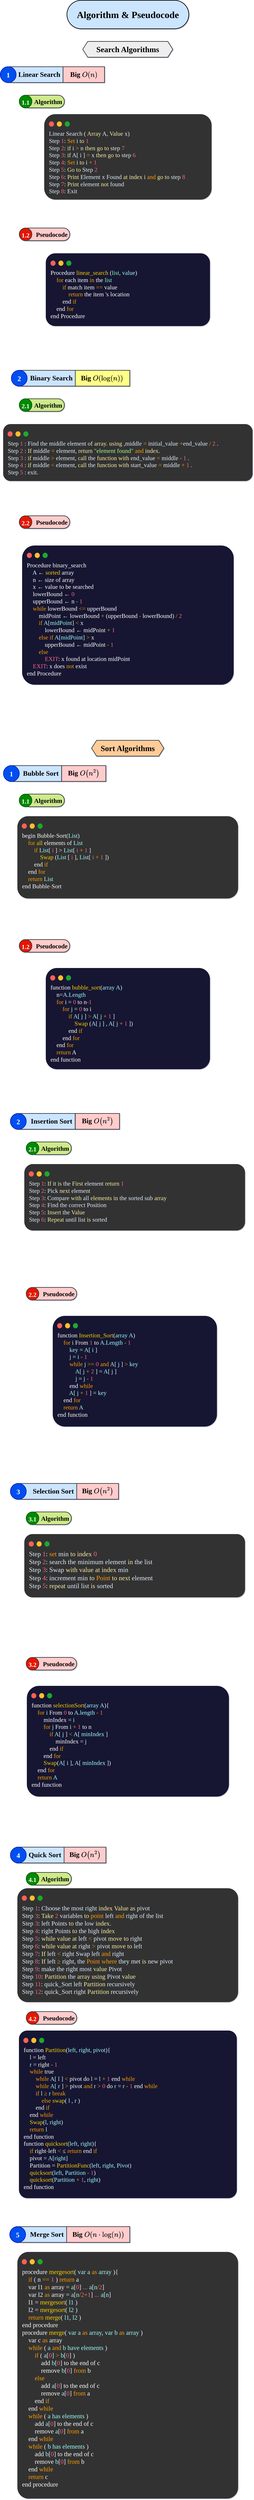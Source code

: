 <mxfile version="24.4.8" type="device">
  <diagram name="Page-1" id="tHCEnAuapFhDYKuq5LXg">
    <mxGraphModel dx="1083" dy="660" grid="1" gridSize="10" guides="1" tooltips="1" connect="1" arrows="1" fold="1" page="1" pageScale="1" pageWidth="827" pageHeight="1169" math="1" shadow="1">
      <root>
        <mxCell id="0" />
        <mxCell id="1" parent="0" />
        <mxCell id="lIgfKyH6TXQouxF_7BQu-59" value="Big `O(n^2)`" style="rounded=1;whiteSpace=wrap;html=1;strokeWidth=2;fillColor=#ffcccc;strokeColor=#36393d;arcSize=0;fontFamily=Mina;fontStyle=1;fontSize=22;align=center;spacingLeft=0;" vertex="1" parent="1">
          <mxGeometry x="204.29" y="2450" width="140" height="50" as="geometry" />
        </mxCell>
        <mxCell id="lIgfKyH6TXQouxF_7BQu-13" value="Big `O(n)`" style="rounded=1;whiteSpace=wrap;html=1;strokeWidth=2;fillColor=#ffcccc;strokeColor=#36393d;arcSize=0;fontFamily=Mina;fontStyle=1;fontSize=22;align=center;spacingLeft=0;" vertex="1" parent="1">
          <mxGeometry x="208.57" y="240" width="131.43" height="50" as="geometry" />
        </mxCell>
        <mxCell id="Nn6koLzLslnJojYE7e_Y-1" value="Algorithm &amp;amp; Pseudocode" style="rounded=1;whiteSpace=wrap;html=1;hachureGap=4;fontFamily=Dune Rise;strokeWidth=2;fillColor=#cce5ff;strokeColor=default;fontSize=30;fontStyle=1;labelBorderColor=none;textShadow=0;labelBackgroundColor=none;verticalAlign=middle;spacingBottom=0;fillStyle=solid;arcSize=50;" parent="1" vertex="1">
          <mxGeometry x="221" y="30" width="386" height="90" as="geometry" />
        </mxCell>
        <mxCell id="Nn6koLzLslnJojYE7e_Y-3" value="Search Algorithms" style="shape=hexagon;perimeter=hexagonPerimeter2;whiteSpace=wrap;fixedSize=1;size=16;fillColor=#eeeeee;strokeColor=#36393d;fontFamily=Mina;fontSize=25;strokeWidth=2;align=center;spacingLeft=0;spacingBottom=0;fillStyle=hachure;fontStyle=1;hachureGap=4;verticalAlign=middle;" parent="1" vertex="1">
          <mxGeometry x="271" y="160" width="285.26" height="50" as="geometry" />
        </mxCell>
        <mxCell id="Nn6koLzLslnJojYE7e_Y-8" value="" style="group" parent="1" vertex="1" connectable="0">
          <mxGeometry x="20" y="240" width="188.57" height="50" as="geometry" />
        </mxCell>
        <mxCell id="Nn6koLzLslnJojYE7e_Y-2" value="Linear Search" style="rounded=1;whiteSpace=wrap;html=1;fontSize=22;fillColor=#cce5ff;strokeColor=#36393d;strokeWidth=2;fontFamily=Mina;arcSize=0;hachureGap=4;align=right;spacingRight=7;fontStyle=1" parent="Nn6koLzLslnJojYE7e_Y-8" vertex="1">
          <mxGeometry x="20" width="168.57" height="50" as="geometry" />
        </mxCell>
        <mxCell id="Nn6koLzLslnJojYE7e_Y-9" value="1" style="ellipse;whiteSpace=wrap;html=1;aspect=fixed;strokeWidth=2;fillColor=#0050ef;strokeColor=#001DBC;fontFamily=Mina;fontStyle=1;fontSize=22;spacingTop=3;fontColor=#ffffff;" parent="Nn6koLzLslnJojYE7e_Y-8" vertex="1">
          <mxGeometry x="-10" width="50" height="50" as="geometry" />
        </mxCell>
        <mxCell id="Nn6koLzLslnJojYE7e_Y-49" value="" style="group" parent="1" vertex="1" connectable="0">
          <mxGeometry x="70" y="330" width="153" height="40" as="geometry" />
        </mxCell>
        <mxCell id="Nn6koLzLslnJojYE7e_Y-47" value="Algorithm" style="rounded=1;whiteSpace=wrap;html=1;fontSize=20;fillColor=#cdeb8b;strokeColor=#36393d;strokeWidth=2;fontFamily=Mina;arcSize=50;hachureGap=4;align=right;spacingRight=5;fontStyle=1" parent="Nn6koLzLslnJojYE7e_Y-49" vertex="1">
          <mxGeometry x="10" width="133" height="40" as="geometry" />
        </mxCell>
        <mxCell id="Nn6koLzLslnJojYE7e_Y-48" value="1.1" style="ellipse;whiteSpace=wrap;html=1;aspect=fixed;strokeWidth=2;fillColor=#008a00;strokeColor=#005700;fontFamily=Mina;fontStyle=1;fontSize=20;spacingTop=3;fontColor=#ffffff;" parent="Nn6koLzLslnJojYE7e_Y-49" vertex="1">
          <mxGeometry width="40" height="40" as="geometry" />
        </mxCell>
        <mxCell id="Nn6koLzLslnJojYE7e_Y-51" value="" style="group" parent="1" vertex="1" connectable="0">
          <mxGeometry x="70" y="750" width="170" height="40" as="geometry" />
        </mxCell>
        <mxCell id="Nn6koLzLslnJojYE7e_Y-52" value="Pseudocode" style="rounded=1;whiteSpace=wrap;html=1;fontSize=20;fillColor=#ffcccc;strokeColor=#36393d;strokeWidth=2;fontFamily=Mina;arcSize=50;hachureGap=4;align=right;spacingRight=5;fontStyle=1" parent="Nn6koLzLslnJojYE7e_Y-51" vertex="1">
          <mxGeometry x="10" width="150" height="40" as="geometry" />
        </mxCell>
        <mxCell id="Nn6koLzLslnJojYE7e_Y-53" value="1.2" style="ellipse;whiteSpace=wrap;html=1;aspect=fixed;strokeWidth=2;fillColor=#e51400;strokeColor=#36393d;fontFamily=Mina;fontStyle=1;fontSize=20;spacingTop=3;fontColor=#ffffff;" parent="Nn6koLzLslnJojYE7e_Y-51" vertex="1">
          <mxGeometry width="40" height="40" as="geometry" />
        </mxCell>
        <mxCell id="Nn6koLzLslnJojYE7e_Y-58" value="" style="group" parent="1" vertex="1" connectable="0">
          <mxGeometry x="70" y="1290" width="153" height="40" as="geometry" />
        </mxCell>
        <mxCell id="Nn6koLzLslnJojYE7e_Y-59" value="Algorithm" style="rounded=1;whiteSpace=wrap;html=1;fontSize=20;fillColor=#cdeb8b;strokeColor=#36393d;strokeWidth=2;fontFamily=Mina;arcSize=50;hachureGap=4;align=right;spacingRight=5;fontStyle=1" parent="Nn6koLzLslnJojYE7e_Y-58" vertex="1">
          <mxGeometry x="10" width="133" height="40" as="geometry" />
        </mxCell>
        <mxCell id="Nn6koLzLslnJojYE7e_Y-60" value="2.1" style="ellipse;whiteSpace=wrap;html=1;aspect=fixed;strokeWidth=2;fillColor=#008a00;strokeColor=#005700;fontFamily=Mina;fontStyle=1;fontSize=20;spacingTop=3;fontColor=#ffffff;" parent="Nn6koLzLslnJojYE7e_Y-58" vertex="1">
          <mxGeometry width="40" height="40" as="geometry" />
        </mxCell>
        <mxCell id="Nn6koLzLslnJojYE7e_Y-62" value="" style="group" parent="1" vertex="1" connectable="0">
          <mxGeometry x="70" y="1660" width="170" height="40" as="geometry" />
        </mxCell>
        <mxCell id="Nn6koLzLslnJojYE7e_Y-63" value="Pseudocode" style="rounded=1;whiteSpace=wrap;html=1;fontSize=20;fillColor=#ffcccc;strokeColor=#36393d;strokeWidth=2;fontFamily=Mina;arcSize=50;hachureGap=4;align=right;spacingRight=5;fontStyle=1" parent="Nn6koLzLslnJojYE7e_Y-62" vertex="1">
          <mxGeometry x="10" width="150" height="40" as="geometry" />
        </mxCell>
        <mxCell id="Nn6koLzLslnJojYE7e_Y-64" value="2.2" style="ellipse;whiteSpace=wrap;html=1;aspect=fixed;strokeWidth=2;fillColor=#e51400;strokeColor=#36393d;fontFamily=Mina;fontStyle=1;fontSize=20;spacingTop=3;fontColor=#ffffff;" parent="Nn6koLzLslnJojYE7e_Y-62" vertex="1">
          <mxGeometry width="40" height="40" as="geometry" />
        </mxCell>
        <mxCell id="Nn6koLzLslnJojYE7e_Y-66" value="Sort Algorithms" style="shape=hexagon;perimeter=hexagonPerimeter2;whiteSpace=wrap;fixedSize=1;size=16;fillColor=#ffcc99;strokeColor=#36393d;fontFamily=Mina;fontSize=25;strokeWidth=2;align=center;spacingLeft=0;spacingBottom=0;fillStyle=hachure;fontStyle=1;hachureGap=4;verticalAlign=middle;shadow=0;" parent="1" vertex="1">
          <mxGeometry x="299" y="2370" width="229" height="50" as="geometry" />
        </mxCell>
        <mxCell id="Nn6koLzLslnJojYE7e_Y-67" value="" style="group" parent="1" vertex="1" connectable="0">
          <mxGeometry x="20" y="2450" width="220" height="50" as="geometry" />
        </mxCell>
        <mxCell id="Nn6koLzLslnJojYE7e_Y-68" value="Bubble Sort" style="rounded=1;whiteSpace=wrap;html=1;fontSize=22;fillColor=#cce5ff;strokeColor=#36393d;strokeWidth=2;fontFamily=Mina;arcSize=0;hachureGap=4;align=right;spacingRight=7;fontStyle=1" parent="Nn6koLzLslnJojYE7e_Y-67" vertex="1">
          <mxGeometry x="20" width="164" height="50" as="geometry" />
        </mxCell>
        <mxCell id="Nn6koLzLslnJojYE7e_Y-69" value="1" style="ellipse;whiteSpace=wrap;html=1;aspect=fixed;strokeWidth=2;fillColor=#0050ef;strokeColor=#001DBC;fontFamily=Mina;fontStyle=1;fontSize=22;spacingTop=3;fontColor=#ffffff;" parent="Nn6koLzLslnJojYE7e_Y-67" vertex="1">
          <mxGeometry width="50" height="50" as="geometry" />
        </mxCell>
        <mxCell id="Nn6koLzLslnJojYE7e_Y-70" value="" style="group" parent="1" vertex="1" connectable="0">
          <mxGeometry x="70" y="2540" width="153" height="40" as="geometry" />
        </mxCell>
        <mxCell id="Nn6koLzLslnJojYE7e_Y-71" value="Algorithm" style="rounded=1;whiteSpace=wrap;html=1;fontSize=20;fillColor=#cdeb8b;strokeColor=#36393d;strokeWidth=2;fontFamily=Mina;arcSize=50;hachureGap=4;align=right;spacingRight=5;fontStyle=1" parent="Nn6koLzLslnJojYE7e_Y-70" vertex="1">
          <mxGeometry x="10" width="133" height="40" as="geometry" />
        </mxCell>
        <mxCell id="Nn6koLzLslnJojYE7e_Y-72" value="1.1" style="ellipse;whiteSpace=wrap;html=1;aspect=fixed;strokeWidth=2;fillColor=#008a00;strokeColor=#005700;fontFamily=Mina;fontStyle=1;fontSize=20;spacingTop=3;fontColor=#ffffff;" parent="Nn6koLzLslnJojYE7e_Y-70" vertex="1">
          <mxGeometry width="40" height="40" as="geometry" />
        </mxCell>
        <mxCell id="Nn6koLzLslnJojYE7e_Y-74" value="" style="group" parent="1" vertex="1" connectable="0">
          <mxGeometry x="70" y="3000" width="170" height="40" as="geometry" />
        </mxCell>
        <mxCell id="Nn6koLzLslnJojYE7e_Y-75" value="Pseudocode" style="rounded=1;whiteSpace=wrap;html=1;fontSize=20;fillColor=#ffcccc;strokeColor=#36393d;strokeWidth=2;fontFamily=Mina;arcSize=50;hachureGap=4;align=right;spacingRight=5;fontStyle=1" parent="Nn6koLzLslnJojYE7e_Y-74" vertex="1">
          <mxGeometry x="10" width="150" height="40" as="geometry" />
        </mxCell>
        <mxCell id="Nn6koLzLslnJojYE7e_Y-76" value="1.2" style="ellipse;whiteSpace=wrap;html=1;aspect=fixed;strokeWidth=2;fillColor=#e51400;strokeColor=#36393d;fontFamily=Mina;fontStyle=1;fontSize=20;spacingTop=3;fontColor=#ffffff;" parent="Nn6koLzLslnJojYE7e_Y-74" vertex="1">
          <mxGeometry width="40" height="40" as="geometry" />
        </mxCell>
        <mxCell id="lIgfKyH6TXQouxF_7BQu-14" value="Big `O(log(n))`" style="rounded=1;whiteSpace=wrap;html=1;strokeWidth=2;fillColor=#ffff88;strokeColor=#36393d;arcSize=0;fontFamily=Mina;fontStyle=1;fontSize=22;align=center;spacingLeft=0;" vertex="1" parent="1">
          <mxGeometry x="244" y="1200" width="176" height="50" as="geometry" />
        </mxCell>
        <mxCell id="lIgfKyH6TXQouxF_7BQu-15" value="" style="group" vertex="1" connectable="0" parent="1">
          <mxGeometry x="30" y="1200" width="217.5" height="50" as="geometry" />
        </mxCell>
        <mxCell id="Nn6koLzLslnJojYE7e_Y-56" value="Binary Search" style="rounded=1;whiteSpace=wrap;html=1;fontSize=22;fillColor=#cce5ff;strokeColor=#36393d;strokeWidth=2;fontFamily=Mina;arcSize=0;hachureGap=4;align=right;spacingRight=7;fontStyle=1" parent="lIgfKyH6TXQouxF_7BQu-15" vertex="1">
          <mxGeometry x="40" width="177.5" height="50" as="geometry" />
        </mxCell>
        <mxCell id="Nn6koLzLslnJojYE7e_Y-57" value="2" style="ellipse;whiteSpace=wrap;html=1;aspect=fixed;strokeWidth=2;fillColor=#0050ef;strokeColor=#001DBC;fontFamily=Mina;fontStyle=1;fontSize=22;spacingTop=3;fontColor=#ffffff;" parent="lIgfKyH6TXQouxF_7BQu-15" vertex="1">
          <mxGeometry x="15" width="50" height="50" as="geometry" />
        </mxCell>
        <mxCell id="lIgfKyH6TXQouxF_7BQu-18" value="" style="group" vertex="1" connectable="0" parent="1">
          <mxGeometry x="149" y="390" width="530" height="270" as="geometry" />
        </mxCell>
        <mxCell id="lIgfKyH6TXQouxF_7BQu-2" value="&lt;div style=&quot;color: rgb(255, 255, 255); white-space: pre; font-size: 19px;&quot;&gt;&lt;span style=&quot;color: rgb(225, 239, 255); font-size: 19px;&quot;&gt;Linear Search ( &lt;/span&gt;&lt;span style=&quot;color: rgb(250, 239, 165); font-size: 19px;&quot;&gt;Array&lt;/span&gt;&lt;span style=&quot;color: rgb(225, 239, 255); font-size: 19px;&quot;&gt; A, &lt;/span&gt;&lt;span style=&quot;color: rgb(250, 239, 165); font-size: 19px;&quot;&gt;Value&lt;/span&gt;&lt;span style=&quot;color: rgb(225, 239, 255); font-size: 19px;&quot;&gt; x)&lt;/span&gt;&lt;/div&gt;&lt;div style=&quot;color: rgb(255, 255, 255); white-space: pre; font-size: 19px;&quot;&gt;&lt;span style=&quot;color: rgb(225, 239, 255); font-size: 19px;&quot;&gt;Step &lt;/span&gt;&lt;span style=&quot;color: rgb(255, 98, 140); font-size: 19px;&quot;&gt;1&lt;/span&gt;&lt;span style=&quot;color: rgb(225, 239, 255); font-size: 19px;&quot;&gt;: &lt;/span&gt;&lt;span style=&quot;color: rgb(255, 157, 0); font-size: 19px;&quot;&gt;Set&lt;/span&gt;&lt;span style=&quot;color: rgb(225, 239, 255); font-size: 19px;&quot;&gt; i &lt;/span&gt;&lt;span style=&quot;color: rgb(250, 239, 165); font-size: 19px;&quot;&gt;to&lt;/span&gt;&lt;span style=&quot;color: rgb(225, 239, 255); font-size: 19px;&quot;&gt; &lt;/span&gt;&lt;span style=&quot;color: rgb(255, 98, 140); font-size: 19px;&quot;&gt;1&lt;/span&gt;&lt;/div&gt;&lt;div style=&quot;color: rgb(255, 255, 255); white-space: pre; font-size: 19px;&quot;&gt;&lt;span style=&quot;color: rgb(225, 239, 255); font-size: 19px;&quot;&gt;Step &lt;/span&gt;&lt;span style=&quot;color: rgb(255, 98, 140); font-size: 19px;&quot;&gt;2&lt;/span&gt;&lt;span style=&quot;color: rgb(225, 239, 255); font-size: 19px;&quot;&gt;: &lt;/span&gt;&lt;span style=&quot;color: rgb(250, 239, 165); font-size: 19px;&quot;&gt;if&lt;/span&gt;&lt;span style=&quot;color: rgb(225, 239, 255); font-size: 19px;&quot;&gt; i &lt;/span&gt;&lt;span style=&quot;color: rgb(255, 157, 0); font-size: 19px;&quot;&gt;&amp;gt;&lt;/span&gt;&lt;span style=&quot;color: rgb(225, 239, 255); font-size: 19px;&quot;&gt; n &lt;/span&gt;&lt;span style=&quot;color: rgb(250, 239, 165); font-size: 19px;&quot;&gt;then&lt;/span&gt;&lt;span style=&quot;color: rgb(225, 239, 255); font-size: 19px;&quot;&gt; &lt;/span&gt;&lt;span style=&quot;color: rgb(250, 239, 165); font-size: 19px;&quot;&gt;go&lt;/span&gt;&lt;span style=&quot;color: rgb(225, 239, 255); font-size: 19px;&quot;&gt; &lt;/span&gt;&lt;span style=&quot;color: rgb(250, 239, 165); font-size: 19px;&quot;&gt;to&lt;/span&gt;&lt;span style=&quot;color: rgb(225, 239, 255); font-size: 19px;&quot;&gt; step &lt;/span&gt;&lt;span style=&quot;color: rgb(255, 98, 140); font-size: 19px;&quot;&gt;7&lt;/span&gt;&lt;/div&gt;&lt;div style=&quot;color: rgb(255, 255, 255); white-space: pre; font-size: 19px;&quot;&gt;&lt;span style=&quot;color: rgb(225, 239, 255); font-size: 19px;&quot;&gt;Step &lt;/span&gt;&lt;span style=&quot;color: rgb(255, 98, 140); font-size: 19px;&quot;&gt;3&lt;/span&gt;&lt;span style=&quot;color: rgb(225, 239, 255); font-size: 19px;&quot;&gt;: &lt;/span&gt;&lt;span style=&quot;color: rgb(250, 239, 165); font-size: 19px;&quot;&gt;if&lt;/span&gt;&lt;span style=&quot;color: rgb(225, 239, 255); font-size: 19px;&quot;&gt; A[ i ] &lt;/span&gt;&lt;span style=&quot;color: rgb(255, 157, 0); font-size: 19px;&quot;&gt;=&lt;/span&gt;&lt;span style=&quot;color: rgb(225, 239, 255); font-size: 19px;&quot;&gt; x &lt;/span&gt;&lt;span style=&quot;color: rgb(250, 239, 165); font-size: 19px;&quot;&gt;then&lt;/span&gt;&lt;span style=&quot;color: rgb(225, 239, 255); font-size: 19px;&quot;&gt; &lt;/span&gt;&lt;span style=&quot;color: rgb(250, 239, 165); font-size: 19px;&quot;&gt;go&lt;/span&gt;&lt;span style=&quot;color: rgb(225, 239, 255); font-size: 19px;&quot;&gt; &lt;/span&gt;&lt;span style=&quot;color: rgb(250, 239, 165); font-size: 19px;&quot;&gt;to&lt;/span&gt;&lt;span style=&quot;color: rgb(225, 239, 255); font-size: 19px;&quot;&gt; step &lt;/span&gt;&lt;span style=&quot;color: rgb(255, 98, 140); font-size: 19px;&quot;&gt;6&lt;/span&gt;&lt;/div&gt;&lt;div style=&quot;color: rgb(255, 255, 255); white-space: pre; font-size: 19px;&quot;&gt;&lt;span style=&quot;color: rgb(225, 239, 255); font-size: 19px;&quot;&gt;Step &lt;/span&gt;&lt;span style=&quot;color: rgb(255, 98, 140); font-size: 19px;&quot;&gt;4&lt;/span&gt;&lt;span style=&quot;color: rgb(225, 239, 255); font-size: 19px;&quot;&gt;: &lt;/span&gt;&lt;span style=&quot;color: rgb(255, 157, 0); font-size: 19px;&quot;&gt;Set&lt;/span&gt;&lt;span style=&quot;color: rgb(225, 239, 255); font-size: 19px;&quot;&gt; i &lt;/span&gt;&lt;span style=&quot;color: rgb(250, 239, 165); font-size: 19px;&quot;&gt;to&lt;/span&gt;&lt;span style=&quot;color: rgb(225, 239, 255); font-size: 19px;&quot;&gt; i &lt;/span&gt;&lt;span style=&quot;color: rgb(255, 157, 0); font-size: 19px;&quot;&gt;+&lt;/span&gt;&lt;span style=&quot;color: rgb(225, 239, 255); font-size: 19px;&quot;&gt; &lt;/span&gt;&lt;span style=&quot;color: rgb(255, 98, 140); font-size: 19px;&quot;&gt;1&lt;/span&gt;&lt;/div&gt;&lt;div style=&quot;color: rgb(255, 255, 255); white-space: pre; font-size: 19px;&quot;&gt;&lt;span style=&quot;color: rgb(225, 239, 255); font-size: 19px;&quot;&gt;Step &lt;/span&gt;&lt;span style=&quot;color: rgb(255, 98, 140); font-size: 19px;&quot;&gt;5&lt;/span&gt;&lt;span style=&quot;color: rgb(225, 239, 255); font-size: 19px;&quot;&gt;: &lt;/span&gt;&lt;span style=&quot;color: rgb(250, 239, 165); font-size: 19px;&quot;&gt;Go&lt;/span&gt;&lt;span style=&quot;color: rgb(225, 239, 255); font-size: 19px;&quot;&gt; &lt;/span&gt;&lt;span style=&quot;color: rgb(250, 239, 165); font-size: 19px;&quot;&gt;to&lt;/span&gt;&lt;span style=&quot;color: rgb(225, 239, 255); font-size: 19px;&quot;&gt; Step &lt;/span&gt;&lt;span style=&quot;color: rgb(255, 98, 140); font-size: 19px;&quot;&gt;2&lt;/span&gt;&lt;/div&gt;&lt;div style=&quot;color: rgb(255, 255, 255); white-space: pre; font-size: 19px;&quot;&gt;&lt;span style=&quot;color: rgb(225, 239, 255); font-size: 19px;&quot;&gt;Step &lt;/span&gt;&lt;span style=&quot;color: rgb(255, 98, 140); font-size: 19px;&quot;&gt;6&lt;/span&gt;&lt;span style=&quot;color: rgb(225, 239, 255); font-size: 19px;&quot;&gt;: &lt;/span&gt;&lt;span style=&quot;color: rgb(250, 239, 165); font-size: 19px;&quot;&gt;Print&lt;/span&gt;&lt;span style=&quot;color: rgb(225, 239, 255); font-size: 19px;&quot;&gt; Element x Found &lt;/span&gt;&lt;span style=&quot;color: rgb(250, 239, 165); font-size: 19px;&quot;&gt;at&lt;/span&gt;&lt;span style=&quot;color: rgb(225, 239, 255); font-size: 19px;&quot;&gt; &lt;/span&gt;&lt;span style=&quot;color: rgb(250, 239, 165); font-size: 19px;&quot;&gt;index&lt;/span&gt;&lt;span style=&quot;color: rgb(225, 239, 255); font-size: 19px;&quot;&gt; i &lt;/span&gt;&lt;span style=&quot;color: rgb(255, 157, 0); font-size: 19px;&quot;&gt;and&lt;/span&gt;&lt;span style=&quot;color: rgb(225, 239, 255); font-size: 19px;&quot;&gt; &lt;/span&gt;&lt;span style=&quot;color: rgb(250, 239, 165); font-size: 19px;&quot;&gt;go&lt;/span&gt;&lt;span style=&quot;color: rgb(225, 239, 255); font-size: 19px;&quot;&gt; &lt;/span&gt;&lt;span style=&quot;color: rgb(250, 239, 165); font-size: 19px;&quot;&gt;to&lt;/span&gt;&lt;span style=&quot;color: rgb(225, 239, 255); font-size: 19px;&quot;&gt; step &lt;/span&gt;&lt;span style=&quot;color: rgb(255, 98, 140); font-size: 19px;&quot;&gt;8&lt;/span&gt;&lt;/div&gt;&lt;div style=&quot;color: rgb(255, 255, 255); white-space: pre; font-size: 19px;&quot;&gt;&lt;span style=&quot;color: rgb(225, 239, 255); font-size: 19px;&quot;&gt;Step &lt;/span&gt;&lt;span style=&quot;color: rgb(255, 98, 140); font-size: 19px;&quot;&gt;7&lt;/span&gt;&lt;span style=&quot;color: rgb(225, 239, 255); font-size: 19px;&quot;&gt;: &lt;/span&gt;&lt;span style=&quot;color: rgb(250, 239, 165); font-size: 19px;&quot;&gt;Print&lt;/span&gt;&lt;span style=&quot;color: rgb(225, 239, 255); font-size: 19px;&quot;&gt; element &lt;/span&gt;&lt;span style=&quot;color: rgb(250, 239, 165); font-size: 19px;&quot;&gt;not&lt;/span&gt;&lt;span style=&quot;color: rgb(225, 239, 255); font-size: 19px;&quot;&gt; found&lt;/span&gt;&lt;/div&gt;&lt;div style=&quot;color: rgb(255, 255, 255); white-space: pre; font-size: 19px;&quot;&gt;&lt;span style=&quot;color: rgb(225, 239, 255); font-size: 19px;&quot;&gt;Step &lt;/span&gt;&lt;span style=&quot;color: rgb(255, 98, 140); font-size: 19px;&quot;&gt;8&lt;/span&gt;&lt;span style=&quot;color: rgb(225, 239, 255); font-size: 19px;&quot;&gt;: Exit&lt;/span&gt;&lt;/div&gt;" style="rounded=1;whiteSpace=wrap;html=1;arcSize=13;strokeWidth=2;fillColor=#333333;strokeColor=none;align=left;verticalAlign=top;spacing=15;spacingTop=31;fontSize=19;fontFamily=Mina;fontStyle=0;" vertex="1" parent="lIgfKyH6TXQouxF_7BQu-18">
          <mxGeometry width="530" height="270" as="geometry" />
        </mxCell>
        <mxCell id="lIgfKyH6TXQouxF_7BQu-4" value="" style="group" vertex="1" connectable="0" parent="lIgfKyH6TXQouxF_7BQu-18">
          <mxGeometry x="13" y="20.8" width="72" height="22.88" as="geometry" />
        </mxCell>
        <mxCell id="lIgfKyH6TXQouxF_7BQu-5" value="&amp;nbsp; &amp;nbsp; &amp;nbsp; &amp;nbsp; &amp;nbsp; &amp;nbsp; &amp;nbsp; " style="strokeWidth=2;html=1;shape=mxgraph.flowchart.start_2;whiteSpace=wrap;fillColor=#ff5f56;strokeColor=none;" vertex="1" parent="lIgfKyH6TXQouxF_7BQu-4">
          <mxGeometry x="2" y="2.08" width="16" height="16.64" as="geometry" />
        </mxCell>
        <mxCell id="lIgfKyH6TXQouxF_7BQu-6" value="&amp;nbsp; &amp;nbsp; &amp;nbsp; &amp;nbsp; &amp;nbsp; &amp;nbsp; &amp;nbsp; " style="strokeWidth=2;html=1;shape=mxgraph.flowchart.start_2;whiteSpace=wrap;fillColor=#ffbd2e;strokeColor=none;" vertex="1" parent="lIgfKyH6TXQouxF_7BQu-4">
          <mxGeometry x="27" y="2.08" width="16" height="16.64" as="geometry" />
        </mxCell>
        <mxCell id="lIgfKyH6TXQouxF_7BQu-7" value="&amp;nbsp; &amp;nbsp; &amp;nbsp; &amp;nbsp; &amp;nbsp; &amp;nbsp; &amp;nbsp; " style="strokeWidth=2;html=1;shape=mxgraph.flowchart.start_2;whiteSpace=wrap;fillColor=#1fa831;strokeColor=none;" vertex="1" parent="lIgfKyH6TXQouxF_7BQu-4">
          <mxGeometry x="52" y="2.08" width="16" height="16.64" as="geometry" />
        </mxCell>
        <mxCell id="lIgfKyH6TXQouxF_7BQu-33" value="" style="group" vertex="1" connectable="0" parent="1">
          <mxGeometry x="154" y="830" width="520" height="230" as="geometry" />
        </mxCell>
        <mxCell id="lIgfKyH6TXQouxF_7BQu-20" value="&lt;div style=&quot;color: rgb(255, 255, 255); white-space: pre; font-size: 19px;&quot;&gt;&lt;div style=&quot;font-size: 19px; line-height: 120%;&quot;&gt;&lt;div style=&quot;font-size: 19px; line-height: 120%;&quot;&gt;Procedure &lt;span style=&quot;color: rgb(250, 208, 0); font-size: 19px;&quot;&gt;linear_search &lt;/span&gt;&lt;span style=&quot;color: rgb(225, 239, 255); font-size: 19px;&quot;&gt;(&lt;/span&gt;&lt;span style=&quot;color: rgb(128, 255, 187); font-size: 19px;&quot;&gt;list&lt;/span&gt;&lt;span style=&quot;color: rgb(225, 239, 255); font-size: 19px;&quot;&gt;,&lt;/span&gt;&lt;span style=&quot;color: rgb(158, 255, 255); font-size: 19px;&quot;&gt; value&lt;/span&gt;&lt;span style=&quot;color: rgb(225, 239, 255); font-size: 19px;&quot;&gt;)&lt;/span&gt;&lt;/div&gt;&lt;div style=&quot;font-size: 19px; line-height: 120%;&quot;&gt;&amp;nbsp; &amp;nbsp; &lt;span style=&quot;color: rgb(255, 157, 0); font-size: 19px;&quot;&gt;for &lt;/span&gt;each item &lt;span style=&quot;color: rgb(255, 157, 0); font-size: 19px;&quot;&gt;in&lt;/span&gt; the &lt;span style=&quot;color: rgb(128, 255, 187); font-size: 19px;&quot;&gt;list&lt;/span&gt;&lt;/div&gt;&lt;div style=&quot;font-size: 19px; line-height: 120%;&quot;&gt;&amp;nbsp; &amp;nbsp; &amp;nbsp; &amp;nbsp; &lt;span style=&quot;color: rgb(255, 157, 0); font-size: 19px;&quot;&gt;if&lt;/span&gt; match item &lt;span style=&quot;color: rgb(255, 157, 0); font-size: 19px;&quot;&gt;==&lt;/span&gt; value&lt;/div&gt;&lt;div style=&quot;font-size: 19px; line-height: 120%;&quot;&gt;&amp;nbsp; &amp;nbsp; &amp;nbsp; &amp;nbsp; &amp;nbsp; &amp;nbsp; &lt;span style=&quot;color: rgb(255, 157, 0); font-size: 19px;&quot;&gt;return&lt;/span&gt; the item &#39;s location&lt;/div&gt;&lt;div style=&quot;font-size: 19px; line-height: 120%;&quot;&gt;&amp;nbsp; &amp;nbsp; &lt;span style=&quot;white-space: pre; font-size: 19px;&quot;&gt;&#x9;&lt;/span&gt;end &lt;span style=&quot;color: rgb(255, 157, 0); font-size: 19px;&quot;&gt;if&lt;/span&gt;&lt;/div&gt;&lt;div style=&quot;font-size: 19px; line-height: 120%;&quot;&gt;&amp;nbsp; &amp;nbsp; end &lt;span style=&quot;color: rgb(255, 157, 0); font-size: 19px;&quot;&gt;for&lt;/span&gt;&lt;/div&gt;&lt;div style=&quot;font-size: 19px; line-height: 120%;&quot;&gt;end Procedure&lt;/div&gt;&lt;/div&gt;&lt;/div&gt;" style="rounded=1;whiteSpace=wrap;html=1;arcSize=13;strokeWidth=2;fillColor=#191830;strokeColor=none;align=left;verticalAlign=top;spacing=15;spacingTop=31;fontSize=19;fontFamily=Mina;fontStyle=0;labelBackgroundColor=none;" vertex="1" parent="lIgfKyH6TXQouxF_7BQu-33">
          <mxGeometry width="520" height="230" as="geometry" />
        </mxCell>
        <mxCell id="lIgfKyH6TXQouxF_7BQu-21" value="" style="group" vertex="1" connectable="0" parent="lIgfKyH6TXQouxF_7BQu-33">
          <mxGeometry x="13" y="20.8" width="72" height="22.88" as="geometry" />
        </mxCell>
        <mxCell id="lIgfKyH6TXQouxF_7BQu-22" value="&amp;nbsp; &amp;nbsp; &amp;nbsp; &amp;nbsp; &amp;nbsp; &amp;nbsp; &amp;nbsp; " style="strokeWidth=2;html=1;shape=mxgraph.flowchart.start_2;whiteSpace=wrap;fillColor=#ff5f56;strokeColor=none;" vertex="1" parent="lIgfKyH6TXQouxF_7BQu-21">
          <mxGeometry x="2" y="2.08" width="16" height="16.64" as="geometry" />
        </mxCell>
        <mxCell id="lIgfKyH6TXQouxF_7BQu-23" value="&amp;nbsp; &amp;nbsp; &amp;nbsp; &amp;nbsp; &amp;nbsp; &amp;nbsp; &amp;nbsp; " style="strokeWidth=2;html=1;shape=mxgraph.flowchart.start_2;whiteSpace=wrap;fillColor=#ffbd2e;strokeColor=none;" vertex="1" parent="lIgfKyH6TXQouxF_7BQu-21">
          <mxGeometry x="27" y="2.08" width="16" height="16.64" as="geometry" />
        </mxCell>
        <mxCell id="lIgfKyH6TXQouxF_7BQu-24" value="&amp;nbsp; &amp;nbsp; &amp;nbsp; &amp;nbsp; &amp;nbsp; &amp;nbsp; &amp;nbsp; " style="strokeWidth=2;html=1;shape=mxgraph.flowchart.start_2;whiteSpace=wrap;fillColor=#1fa831;strokeColor=none;" vertex="1" parent="lIgfKyH6TXQouxF_7BQu-21">
          <mxGeometry x="52" y="2.08" width="16" height="16.64" as="geometry" />
        </mxCell>
        <mxCell id="lIgfKyH6TXQouxF_7BQu-34" value="" style="group" vertex="1" connectable="0" parent="1">
          <mxGeometry x="18" y="1370" width="791" height="180" as="geometry" />
        </mxCell>
        <mxCell id="lIgfKyH6TXQouxF_7BQu-27" value="&lt;div style=&quot;color: rgb(255, 255, 255); white-space: pre; font-size: 19px;&quot;&gt;&lt;div style=&quot;font-size: 19px; line-height: 120%;&quot;&gt;&lt;div style=&quot;font-size: 19px; line-height: 120%;&quot;&gt;&lt;span style=&quot;color: rgb(225, 239, 255); font-size: 19px;&quot;&gt;Step &lt;/span&gt;&lt;span style=&quot;color: rgb(255, 98, 140); font-size: 19px;&quot;&gt;1&lt;/span&gt;&lt;span style=&quot;color: rgb(225, 239, 255); font-size: 19px;&quot;&gt; : Find the middle element of &lt;/span&gt;&lt;span style=&quot;color: rgb(250, 239, 165); font-size: 19px;&quot;&gt;array&lt;/span&gt;&lt;span style=&quot;color: rgb(225, 239, 255); font-size: 19px;&quot;&gt;. &lt;/span&gt;&lt;span style=&quot;color: rgb(250, 239, 165); font-size: 19px;&quot;&gt;using&lt;/span&gt;&lt;span style=&quot;color: rgb(225, 239, 255); font-size: 19px;&quot;&gt; ,middle &lt;/span&gt;&lt;span style=&quot;color: rgb(255, 157, 0); font-size: 19px;&quot;&gt;=&lt;/span&gt;&lt;span style=&quot;color: rgb(225, 239, 255); font-size: 19px;&quot;&gt; initial_value &lt;/span&gt;&lt;span style=&quot;color: rgb(255, 157, 0); font-size: 19px;&quot;&gt;+&lt;/span&gt;&lt;span style=&quot;color: rgb(225, 239, 255); font-size: 19px;&quot;&gt;end_value &lt;/span&gt;&lt;span style=&quot;color: rgb(255, 157, 0); font-size: 19px;&quot;&gt;/&lt;/span&gt;&lt;span style=&quot;color: rgb(225, 239, 255); font-size: 19px;&quot;&gt; &lt;/span&gt;&lt;span style=&quot;color: rgb(255, 98, 140); font-size: 19px;&quot;&gt;2&lt;/span&gt;&lt;span style=&quot;color: rgb(225, 239, 255); font-size: 19px;&quot;&gt; .&lt;/span&gt;&lt;/div&gt;&lt;div style=&quot;font-size: 19px; line-height: 120%;&quot;&gt;&lt;span style=&quot;color: rgb(225, 239, 255); font-size: 19px;&quot;&gt;Step &lt;/span&gt;&lt;span style=&quot;color: rgb(255, 98, 140); font-size: 19px;&quot;&gt;2&lt;/span&gt;&lt;span style=&quot;color: rgb(225, 239, 255); font-size: 19px;&quot;&gt; : &lt;/span&gt;&lt;span style=&quot;color: rgb(250, 239, 165); font-size: 19px;&quot;&gt;If&lt;/span&gt;&lt;span style=&quot;color: rgb(225, 239, 255); font-size: 19px;&quot;&gt; middle &lt;/span&gt;&lt;span style=&quot;color: rgb(255, 157, 0); font-size: 19px;&quot;&gt;=&lt;/span&gt;&lt;span style=&quot;color: rgb(225, 239, 255); font-size: 19px;&quot;&gt; element, &lt;/span&gt;&lt;span style=&quot;color: rgb(250, 239, 165); font-size: 19px;&quot;&gt;return&lt;/span&gt;&lt;span style=&quot;color: rgb(225, 239, 255); font-size: 19px;&quot;&gt; &lt;/span&gt;&lt;span style=&quot;color: rgb(146, 252, 121); font-size: 19px;&quot;&gt;&quot;&lt;/span&gt;&lt;span style=&quot;color: rgb(165, 255, 144); font-size: 19px;&quot;&gt;element found&lt;/span&gt;&lt;span style=&quot;color: rgb(146, 252, 121); font-size: 19px;&quot;&gt;&quot;&lt;/span&gt;&lt;span style=&quot;color: rgb(225, 239, 255); font-size: 19px;&quot;&gt; &lt;/span&gt;&lt;span style=&quot;color: rgb(255, 157, 0); font-size: 19px;&quot;&gt;and&lt;/span&gt;&lt;span style=&quot;color: rgb(225, 239, 255); font-size: 19px;&quot;&gt; &lt;/span&gt;&lt;span style=&quot;color: rgb(250, 239, 165); font-size: 19px;&quot;&gt;index&lt;/span&gt;&lt;span style=&quot;color: rgb(225, 239, 255); font-size: 19px;&quot;&gt;.&lt;/span&gt;&lt;/div&gt;&lt;div style=&quot;font-size: 19px; line-height: 120%;&quot;&gt;&lt;span style=&quot;color: rgb(225, 239, 255); font-size: 19px;&quot;&gt;Step &lt;/span&gt;&lt;span style=&quot;color: rgb(255, 98, 140); font-size: 19px;&quot;&gt;3&lt;/span&gt;&lt;span style=&quot;color: rgb(225, 239, 255); font-size: 19px;&quot;&gt; : &lt;/span&gt;&lt;span style=&quot;color: rgb(250, 239, 165); font-size: 19px;&quot;&gt;if&lt;/span&gt;&lt;span style=&quot;color: rgb(225, 239, 255); font-size: 19px;&quot;&gt; middle &lt;/span&gt;&lt;span style=&quot;color: rgb(255, 157, 0); font-size: 19px;&quot;&gt;&amp;gt;&lt;/span&gt;&lt;span style=&quot;color: rgb(225, 239, 255); font-size: 19px;&quot;&gt; element, &lt;/span&gt;&lt;span style=&quot;color: rgb(250, 239, 165); font-size: 19px;&quot;&gt;call&lt;/span&gt;&lt;span style=&quot;color: rgb(225, 239, 255); font-size: 19px;&quot;&gt; the &lt;/span&gt;&lt;span style=&quot;color: rgb(250, 239, 165); font-size: 19px;&quot;&gt;function&lt;/span&gt;&lt;span style=&quot;color: rgb(225, 239, 255); font-size: 19px;&quot;&gt; &lt;/span&gt;&lt;span style=&quot;color: rgb(250, 239, 165); font-size: 19px;&quot;&gt;with&lt;/span&gt;&lt;span style=&quot;color: rgb(225, 239, 255); font-size: 19px;&quot;&gt; end_value &lt;/span&gt;&lt;span style=&quot;color: rgb(255, 157, 0); font-size: 19px;&quot;&gt;=&lt;/span&gt;&lt;span style=&quot;color: rgb(225, 239, 255); font-size: 19px;&quot;&gt; middle &lt;/span&gt;&lt;span style=&quot;color: rgb(255, 157, 0); font-size: 19px;&quot;&gt;-&lt;/span&gt;&lt;span style=&quot;color: rgb(225, 239, 255); font-size: 19px;&quot;&gt; &lt;/span&gt;&lt;span style=&quot;color: rgb(255, 98, 140); font-size: 19px;&quot;&gt;1&lt;/span&gt;&lt;span style=&quot;color: rgb(225, 239, 255); font-size: 19px;&quot;&gt; .&lt;/span&gt;&lt;/div&gt;&lt;div style=&quot;font-size: 19px; line-height: 120%;&quot;&gt;&lt;span style=&quot;color: rgb(225, 239, 255); font-size: 19px;&quot;&gt;Step &lt;/span&gt;&lt;span style=&quot;color: rgb(255, 98, 140); font-size: 19px;&quot;&gt;4&lt;/span&gt;&lt;span style=&quot;color: rgb(225, 239, 255); font-size: 19px;&quot;&gt; : &lt;/span&gt;&lt;span style=&quot;color: rgb(250, 239, 165); font-size: 19px;&quot;&gt;if&lt;/span&gt;&lt;span style=&quot;color: rgb(225, 239, 255); font-size: 19px;&quot;&gt; middle &lt;/span&gt;&lt;span style=&quot;color: rgb(255, 157, 0); font-size: 19px;&quot;&gt;&amp;lt;&lt;/span&gt;&lt;span style=&quot;color: rgb(225, 239, 255); font-size: 19px;&quot;&gt; element, &lt;/span&gt;&lt;span style=&quot;color: rgb(250, 239, 165); font-size: 19px;&quot;&gt;call&lt;/span&gt;&lt;span style=&quot;color: rgb(225, 239, 255); font-size: 19px;&quot;&gt; the &lt;/span&gt;&lt;span style=&quot;color: rgb(250, 239, 165); font-size: 19px;&quot;&gt;function&lt;/span&gt;&lt;span style=&quot;color: rgb(225, 239, 255); font-size: 19px;&quot;&gt; &lt;/span&gt;&lt;span style=&quot;color: rgb(250, 239, 165); font-size: 19px;&quot;&gt;with&lt;/span&gt;&lt;span style=&quot;color: rgb(225, 239, 255); font-size: 19px;&quot;&gt; start_value &lt;/span&gt;&lt;span style=&quot;color: rgb(255, 157, 0); font-size: 19px;&quot;&gt;=&lt;/span&gt;&lt;span style=&quot;color: rgb(225, 239, 255); font-size: 19px;&quot;&gt; middle &lt;/span&gt;&lt;span style=&quot;color: rgb(255, 157, 0); font-size: 19px;&quot;&gt;+&lt;/span&gt;&lt;span style=&quot;color: rgb(225, 239, 255); font-size: 19px;&quot;&gt; &lt;/span&gt;&lt;span style=&quot;color: rgb(255, 98, 140); font-size: 19px;&quot;&gt;1&lt;/span&gt;&lt;span style=&quot;color: rgb(225, 239, 255); font-size: 19px;&quot;&gt; .&lt;/span&gt;&lt;/div&gt;&lt;div style=&quot;font-size: 19px; line-height: 120%;&quot;&gt;&lt;span style=&quot;color: rgb(225, 239, 255); font-size: 19px;&quot;&gt;Step &lt;/span&gt;&lt;span style=&quot;color: rgb(255, 98, 140); font-size: 19px;&quot;&gt;5&lt;/span&gt;&lt;span style=&quot;color: rgb(225, 239, 255); font-size: 19px;&quot;&gt; : exit.&lt;/span&gt;&lt;/div&gt;&lt;/div&gt;&lt;/div&gt;" style="rounded=1;whiteSpace=wrap;html=1;arcSize=13;strokeWidth=2;fillColor=#333333;strokeColor=none;align=left;verticalAlign=top;spacing=15;spacingTop=31;fontSize=19;fontFamily=Mina;fontStyle=0;labelBackgroundColor=none;" vertex="1" parent="lIgfKyH6TXQouxF_7BQu-34">
          <mxGeometry x="1" width="790" height="180" as="geometry" />
        </mxCell>
        <mxCell id="lIgfKyH6TXQouxF_7BQu-28" value="" style="group" vertex="1" connectable="0" parent="lIgfKyH6TXQouxF_7BQu-34">
          <mxGeometry x="13" y="20.8" width="72" height="22.88" as="geometry" />
        </mxCell>
        <mxCell id="lIgfKyH6TXQouxF_7BQu-29" value="&amp;nbsp; &amp;nbsp; &amp;nbsp; &amp;nbsp; &amp;nbsp; &amp;nbsp; &amp;nbsp; " style="strokeWidth=2;html=1;shape=mxgraph.flowchart.start_2;whiteSpace=wrap;fillColor=#ff5f56;strokeColor=none;" vertex="1" parent="lIgfKyH6TXQouxF_7BQu-28">
          <mxGeometry x="2" y="2.08" width="16" height="16.64" as="geometry" />
        </mxCell>
        <mxCell id="lIgfKyH6TXQouxF_7BQu-30" value="&amp;nbsp; &amp;nbsp; &amp;nbsp; &amp;nbsp; &amp;nbsp; &amp;nbsp; &amp;nbsp; " style="strokeWidth=2;html=1;shape=mxgraph.flowchart.start_2;whiteSpace=wrap;fillColor=#ffbd2e;strokeColor=none;" vertex="1" parent="lIgfKyH6TXQouxF_7BQu-28">
          <mxGeometry x="27" y="2.08" width="16" height="16.64" as="geometry" />
        </mxCell>
        <mxCell id="lIgfKyH6TXQouxF_7BQu-31" value="&amp;nbsp; &amp;nbsp; &amp;nbsp; &amp;nbsp; &amp;nbsp; &amp;nbsp; &amp;nbsp; " style="strokeWidth=2;html=1;shape=mxgraph.flowchart.start_2;whiteSpace=wrap;fillColor=#1fa831;strokeColor=none;" vertex="1" parent="lIgfKyH6TXQouxF_7BQu-28">
          <mxGeometry x="52" y="2.08" width="16" height="16.64" as="geometry" />
        </mxCell>
        <mxCell id="lIgfKyH6TXQouxF_7BQu-35" value="" style="group;labelBackgroundColor=none;" vertex="1" connectable="0" parent="1">
          <mxGeometry x="79" y="1754" width="670" height="440" as="geometry" />
        </mxCell>
        <mxCell id="lIgfKyH6TXQouxF_7BQu-36" value="&lt;div style=&quot;color: rgb(255, 255, 255); white-space: pre; font-size: 19px;&quot;&gt;&lt;div style=&quot;font-size: 19px; line-height: 19px;&quot;&gt;&lt;div style=&quot;font-size: 19px;&quot;&gt;&lt;div style=&quot;font-size: 19px; line-height: 120%;&quot;&gt;&lt;div style=&quot;font-size: 19px; line-height: 120%;&quot;&gt;Procedure binary_search&lt;/div&gt;&lt;div style=&quot;font-size: 19px; line-height: 120%;&quot;&gt;&amp;nbsp; &amp;nbsp; A ← &lt;span style=&quot;color: rgb(250, 208, 0); font-size: 19px;&quot;&gt;sorted&lt;/span&gt; array&lt;/div&gt;&lt;div style=&quot;font-size: 19px; line-height: 120%;&quot;&gt;&amp;nbsp; &amp;nbsp; n ← size of array&lt;/div&gt;&lt;div style=&quot;font-size: 19px; line-height: 120%;&quot;&gt;&amp;nbsp; &amp;nbsp; x ← value to be searched&lt;/div&gt;&lt;div style=&quot;font-size: 19px; line-height: 120%;&quot;&gt;&amp;nbsp; &amp;nbsp; lowerBound ← &lt;span style=&quot;color: rgb(255, 98, 140); font-size: 19px;&quot;&gt;0&lt;/span&gt;&lt;/div&gt;&lt;div style=&quot;font-size: 19px; line-height: 120%;&quot;&gt;&amp;nbsp; &amp;nbsp; upperBound ← n &lt;span style=&quot;color: rgb(255, 157, 0); font-size: 19px;&quot;&gt;-&lt;/span&gt; &lt;span style=&quot;color: rgb(255, 98, 140); font-size: 19px;&quot;&gt;1&lt;/span&gt;&lt;/div&gt;&lt;div style=&quot;font-size: 19px; line-height: 120%;&quot;&gt;&amp;nbsp; &amp;nbsp; &lt;span style=&quot;color: rgb(255, 157, 0); font-size: 19px;&quot;&gt;while&lt;/span&gt; lowerBound &lt;span style=&quot;color: rgb(255, 157, 0); font-size: 19px;&quot;&gt;&amp;lt;=&lt;/span&gt; upperBound&lt;/div&gt;&lt;div style=&quot;font-size: 19px; line-height: 120%;&quot;&gt;&amp;nbsp; &amp;nbsp; &amp;nbsp; &amp;nbsp; midPoint ← lowerBound &lt;span style=&quot;color: rgb(255, 157, 0); font-size: 19px;&quot;&gt;+&lt;/span&gt; &lt;span style=&quot;color: rgb(225, 239, 255); font-size: 19px;&quot;&gt;(&lt;/span&gt;upperBound &lt;span style=&quot;color: rgb(255, 157, 0); font-size: 19px;&quot;&gt;-&lt;/span&gt; lowerBound&lt;span style=&quot;color: rgb(225, 239, 255); font-size: 19px;&quot;&gt;)&lt;/span&gt; &lt;span style=&quot;color: rgb(255, 157, 0); font-size: 19px;&quot;&gt;/&lt;/span&gt; &lt;span style=&quot;color: rgb(255, 98, 140); font-size: 19px;&quot;&gt;2&lt;/span&gt;&lt;/div&gt;&lt;div style=&quot;font-size: 19px; line-height: 120%;&quot;&gt;&amp;nbsp; &amp;nbsp; &amp;nbsp; &amp;nbsp; &lt;span style=&quot;color: rgb(255, 157, 0); font-size: 19px;&quot;&gt;if&lt;/span&gt; &lt;span style=&quot;color: rgb(158, 255, 255); font-size: 19px;&quot;&gt;A&lt;/span&gt;&lt;span style=&quot;color: rgb(225, 239, 255); font-size: 19px;&quot;&gt;[&lt;/span&gt;&lt;span style=&quot;color: rgb(158, 255, 255); font-size: 19px;&quot;&gt;midPoint&lt;/span&gt;&lt;span style=&quot;color: rgb(225, 239, 255); font-size: 19px;&quot;&gt;]&lt;/span&gt; &lt;span style=&quot;color: rgb(255, 157, 0); font-size: 19px;&quot;&gt;&amp;lt;&lt;/span&gt; x&lt;/div&gt;&lt;div style=&quot;font-size: 19px; line-height: 120%;&quot;&gt;&amp;nbsp; &amp;nbsp; &amp;nbsp; &amp;nbsp; &amp;nbsp; &amp;nbsp; lowerBound ← midPoint &lt;span style=&quot;color: rgb(255, 157, 0); font-size: 19px;&quot;&gt;+&lt;/span&gt; &lt;span style=&quot;color: rgb(255, 98, 140); font-size: 19px;&quot;&gt;1&lt;/span&gt;&lt;/div&gt;&lt;div style=&quot;font-size: 19px; line-height: 120%;&quot;&gt;&amp;nbsp; &amp;nbsp; &amp;nbsp; &amp;nbsp; &lt;span style=&quot;color: rgb(255, 157, 0); font-size: 19px;&quot;&gt;else&lt;/span&gt; &lt;span style=&quot;color: rgb(255, 157, 0); font-size: 19px;&quot;&gt;if&lt;/span&gt; &lt;span style=&quot;color: rgb(158, 255, 255); font-size: 19px;&quot;&gt;A&lt;/span&gt;&lt;span style=&quot;color: rgb(225, 239, 255); font-size: 19px;&quot;&gt;[&lt;/span&gt;&lt;span style=&quot;color: rgb(158, 255, 255); font-size: 19px;&quot;&gt;midPoint&lt;/span&gt;&lt;span style=&quot;color: rgb(225, 239, 255); font-size: 19px;&quot;&gt;]&lt;/span&gt; &lt;span style=&quot;color: rgb(255, 157, 0); font-size: 19px;&quot;&gt;&amp;gt;&lt;/span&gt; x&lt;/div&gt;&lt;div style=&quot;font-size: 19px; line-height: 120%;&quot;&gt;&amp;nbsp; &amp;nbsp; &amp;nbsp; &amp;nbsp; &amp;nbsp; &amp;nbsp; upperBound ← midPoint &lt;span style=&quot;color: rgb(255, 157, 0); font-size: 19px;&quot;&gt;-&lt;/span&gt; &lt;span style=&quot;color: rgb(255, 98, 140); font-size: 19px;&quot;&gt;1&lt;/span&gt;&lt;/div&gt;&lt;div style=&quot;font-size: 19px; line-height: 120%;&quot;&gt;&amp;nbsp; &amp;nbsp; &amp;nbsp; &amp;nbsp; &lt;span style=&quot;color: rgb(255, 157, 0); font-size: 19px;&quot;&gt;else&lt;/span&gt;&lt;/div&gt;&lt;div style=&quot;font-size: 19px; line-height: 120%;&quot;&gt;&amp;nbsp; &amp;nbsp; &amp;nbsp; &amp;nbsp; &amp;nbsp; &amp;nbsp; &lt;span style=&quot;color: rgb(255, 98, 140); font-size: 19px;&quot;&gt;EXIT&lt;/span&gt;&lt;span style=&quot;color: rgb(225, 239, 255); font-size: 19px;&quot;&gt;:&lt;/span&gt; x found at location midPoint&lt;/div&gt;&lt;div style=&quot;font-size: 19px; line-height: 120%;&quot;&gt;&amp;nbsp; &amp;nbsp; &lt;span style=&quot;color: rgb(255, 98, 140); font-size: 19px;&quot;&gt;EXIT&lt;/span&gt;&lt;span style=&quot;color: rgb(225, 239, 255); font-size: 19px;&quot;&gt;:&lt;/span&gt; x does &lt;span style=&quot;color: rgb(255, 157, 0); font-size: 19px;&quot;&gt;not&lt;/span&gt; exist&lt;/div&gt;&lt;div style=&quot;font-size: 19px; line-height: 120%;&quot;&gt;end Procedure&lt;/div&gt;&lt;/div&gt;&lt;/div&gt;&lt;/div&gt;&lt;/div&gt;" style="rounded=1;whiteSpace=wrap;html=1;arcSize=9;strokeWidth=2;fillColor=#191830;strokeColor=none;align=left;verticalAlign=top;spacing=15;spacingTop=32;fontSize=19;fontFamily=Mina;fontStyle=0;labelBackgroundColor=none;" vertex="1" parent="lIgfKyH6TXQouxF_7BQu-35">
          <mxGeometry width="670" height="440" as="geometry" />
        </mxCell>
        <mxCell id="lIgfKyH6TXQouxF_7BQu-37" value="" style="group" vertex="1" connectable="0" parent="lIgfKyH6TXQouxF_7BQu-35">
          <mxGeometry x="13" y="20.8" width="72" height="22.88" as="geometry" />
        </mxCell>
        <mxCell id="lIgfKyH6TXQouxF_7BQu-38" value="&amp;nbsp; &amp;nbsp; &amp;nbsp; &amp;nbsp; &amp;nbsp; &amp;nbsp; &amp;nbsp; " style="strokeWidth=2;html=1;shape=mxgraph.flowchart.start_2;whiteSpace=wrap;fillColor=#ff5f56;strokeColor=none;" vertex="1" parent="lIgfKyH6TXQouxF_7BQu-37">
          <mxGeometry x="2" y="2.08" width="16" height="16.64" as="geometry" />
        </mxCell>
        <mxCell id="lIgfKyH6TXQouxF_7BQu-39" value="&amp;nbsp; &amp;nbsp; &amp;nbsp; &amp;nbsp; &amp;nbsp; &amp;nbsp; &amp;nbsp; " style="strokeWidth=2;html=1;shape=mxgraph.flowchart.start_2;whiteSpace=wrap;fillColor=#ffbd2e;strokeColor=none;" vertex="1" parent="lIgfKyH6TXQouxF_7BQu-37">
          <mxGeometry x="27" y="2.08" width="16" height="16.64" as="geometry" />
        </mxCell>
        <mxCell id="lIgfKyH6TXQouxF_7BQu-40" value="&amp;nbsp; &amp;nbsp; &amp;nbsp; &amp;nbsp; &amp;nbsp; &amp;nbsp; &amp;nbsp; " style="strokeWidth=2;html=1;shape=mxgraph.flowchart.start_2;whiteSpace=wrap;fillColor=#1fa831;strokeColor=none;" vertex="1" parent="lIgfKyH6TXQouxF_7BQu-37">
          <mxGeometry x="52" y="2.08" width="16" height="16.64" as="geometry" />
        </mxCell>
        <mxCell id="lIgfKyH6TXQouxF_7BQu-50" value="" style="group;shadow=0;" vertex="1" connectable="0" parent="1">
          <mxGeometry x="64" y="2610" width="699" height="260" as="geometry" />
        </mxCell>
        <mxCell id="lIgfKyH6TXQouxF_7BQu-42" value="&lt;div style=&quot;white-space: pre; font-size: 19px;&quot;&gt;&lt;div style=&quot;font-size: 19px; line-height: 19px;&quot;&gt;&lt;div style=&quot;font-size: 19px;&quot;&gt;&lt;div style=&quot;font-size: 19px; line-height: 19px;&quot;&gt;&lt;div style=&quot;font-size: 19px;&quot;&gt;&lt;div style=&quot;line-height: 120%; font-size: 19px;&quot;&gt;&lt;div style=&quot;color: rgb(255, 255, 255); line-height: 120%; font-size: 19px;&quot;&gt;&lt;font style=&quot;font-size: 19px;&quot;&gt;begin Bubble&lt;span style=&quot;color: rgb(255, 157, 0); font-size: 19px;&quot;&gt;-&lt;/span&gt;Sort&lt;span style=&quot;color: rgb(225, 239, 255); font-size: 19px;&quot;&gt;(&lt;/span&gt;&lt;span style=&quot;color: rgb(158, 255, 255); font-size: 19px;&quot;&gt;List&lt;/span&gt;&lt;span style=&quot;color: rgb(225, 239, 255); font-size: 19px;&quot;&gt;)&lt;/span&gt;&lt;/font&gt;&lt;/div&gt;&lt;div style=&quot;color: rgb(255, 255, 255); line-height: 120%; font-size: 19px;&quot;&gt;&lt;font style=&quot;font-size: 19px;&quot;&gt;&amp;nbsp; &amp;nbsp; &lt;span style=&quot;color: rgb(255, 157, 0); font-size: 19px;&quot;&gt;for&lt;/span&gt; &lt;span style=&quot;color: rgb(250, 208, 0); font-size: 19px;&quot;&gt;all&lt;/span&gt; elements of &lt;/font&gt;&lt;span style=&quot;color: rgb(158, 255, 255); background-color: initial; font-size: 19px;&quot;&gt;List&lt;/span&gt;&lt;/div&gt;&lt;div style=&quot;line-height: 120%; font-size: 19px;&quot;&gt;&lt;font style=&quot;font-size: 19px;&quot;&gt;&lt;font style=&quot;font-size: 19px;&quot; color=&quot;#ffffff&quot;&gt;&amp;nbsp; &amp;nbsp; &amp;nbsp; &amp;nbsp; &lt;/font&gt;&lt;span style=&quot;color: rgb(255, 157, 0); font-size: 19px;&quot;&gt;if&lt;/span&gt;&lt;font style=&quot;font-size: 19px;&quot; color=&quot;#ffffff&quot;&gt; &lt;/font&gt;&lt;span style=&quot;color: rgb(158, 255, 255); font-size: 19px;&quot;&gt;List&lt;/span&gt;&lt;span style=&quot;color: rgb(225, 239, 255); font-size: 19px;&quot;&gt;[ &lt;/span&gt;&lt;span style=&quot;font-size: 19px;&quot;&gt;&lt;font style=&quot;font-size: 19px;&quot; color=&quot;#ff628c&quot;&gt;i &lt;/font&gt;&lt;/span&gt;&lt;span style=&quot;color: rgb(225, 239, 255); font-size: 19px;&quot;&gt;]&lt;/span&gt;&lt;font style=&quot;font-size: 19px;&quot; color=&quot;#ffffff&quot;&gt; &amp;gt; &lt;/font&gt;&lt;span style=&quot;color: rgb(158, 255, 255); font-size: 19px;&quot;&gt;List&lt;/span&gt;&lt;span style=&quot;color: rgb(225, 239, 255); font-size: 19px;&quot;&gt;[ &lt;/span&gt;&lt;font style=&quot;font-size: 19px;&quot; color=&quot;#ff628c&quot;&gt;i &lt;/font&gt;&lt;span style=&quot;color: rgb(255, 157, 0); font-size: 19px;&quot;&gt;+ &lt;/span&gt;&lt;span style=&quot;color: rgb(255, 98, 140); font-size: 19px;&quot;&gt;1 &lt;/span&gt;&lt;span style=&quot;color: rgb(225, 239, 255); font-size: 19px;&quot;&gt;]&lt;/span&gt;&lt;font style=&quot;font-size: 19px;&quot; color=&quot;#ffffff&quot;&gt; &lt;/font&gt;&lt;/font&gt;&lt;/div&gt;&lt;div style=&quot;line-height: 120%; font-size: 19px;&quot;&gt;&lt;font style=&quot;font-size: 19px;&quot;&gt;&lt;font style=&quot;font-size: 19px;&quot; color=&quot;#ffffff&quot;&gt;&amp;nbsp; &amp;nbsp; &amp;nbsp; &amp;nbsp; &amp;nbsp; &amp;nbsp; &lt;/font&gt;&lt;span style=&quot;color: rgb(250, 208, 0); font-size: 19px;&quot;&gt;Swap &lt;/span&gt;&lt;span style=&quot;color: rgb(225, 239, 255); font-size: 19px;&quot;&gt;(&lt;/span&gt;&lt;span style=&quot;color: rgb(158, 255, 255); font-size: 19px;&quot;&gt;List &lt;/span&gt;&lt;span style=&quot;color: rgb(225, 239, 255); font-size: 19px;&quot;&gt;[ &lt;/span&gt;&lt;span style=&quot;font-size: 19px;&quot;&gt;&lt;font style=&quot;font-size: 19px;&quot; color=&quot;#ff628c&quot;&gt;i &lt;/font&gt;&lt;/span&gt;&lt;span style=&quot;color: rgb(225, 239, 255); font-size: 19px;&quot;&gt;],&lt;/span&gt;&lt;span style=&quot;color: rgb(158, 255, 255); font-size: 19px;&quot;&gt; List&lt;/span&gt;&lt;span style=&quot;color: rgb(225, 239, 255); font-size: 19px;&quot;&gt;[ &lt;/span&gt;&lt;span style=&quot;color: rgb(255, 98, 140); font-size: 19px;&quot;&gt;i &lt;/span&gt;&lt;span style=&quot;color: rgb(255, 157, 0); font-size: 19px;&quot;&gt;+ &lt;/span&gt;&lt;span style=&quot;color: rgb(255, 98, 140); font-size: 19px;&quot;&gt;1 &lt;/span&gt;&lt;span style=&quot;color: rgb(225, 239, 255); font-size: 19px;&quot;&gt;])&lt;/span&gt;&lt;/font&gt;&lt;/div&gt;&lt;div style=&quot;color: rgb(255, 255, 255); line-height: 120%; font-size: 19px;&quot;&gt;&lt;font style=&quot;font-size: 19px;&quot;&gt;&amp;nbsp; &amp;nbsp; &amp;nbsp; &amp;nbsp; end &lt;span style=&quot;color: rgb(255, 157, 0); font-size: 19px;&quot;&gt;if&lt;/span&gt;&lt;/font&gt;&lt;/div&gt;&lt;div style=&quot;color: rgb(255, 255, 255); line-height: 120%; font-size: 19px;&quot;&gt;&lt;span style=&quot;background-color: initial; font-size: 19px;&quot;&gt;    end &lt;/span&gt;&lt;span style=&quot;background-color: initial; color: rgb(255, 157, 0); font-size: 19px;&quot;&gt;for&lt;/span&gt;&lt;/div&gt;&lt;div style=&quot;color: rgb(255, 255, 255); line-height: 120%; font-size: 19px;&quot;&gt;&lt;span style=&quot;background-color: initial; color: rgb(255, 157, 0); font-size: 19px;&quot;&gt;    return&lt;/span&gt;&lt;span style=&quot;background-color: initial; font-size: 19px;&quot;&gt; &lt;/span&gt;&lt;span style=&quot;color: rgb(158, 255, 255); background-color: initial; font-size: 19px;&quot;&gt;List&lt;/span&gt;&lt;/div&gt;&lt;div style=&quot;color: rgb(255, 255, 255); line-height: 120%; font-size: 19px;&quot;&gt;&lt;span style=&quot;background-color: initial; font-size: 19px;&quot;&gt;end Bubble&lt;/span&gt;&lt;span style=&quot;background-color: initial; color: rgb(255, 157, 0); font-size: 19px;&quot;&gt;-&lt;/span&gt;&lt;span style=&quot;background-color: initial; font-size: 19px;&quot;&gt;Sort&lt;/span&gt;&lt;/div&gt;&lt;/div&gt;&lt;/div&gt;&lt;/div&gt;&lt;/div&gt;&lt;/div&gt;&lt;/div&gt;" style="rounded=1;whiteSpace=wrap;html=1;arcSize=13;strokeWidth=2;fillColor=#333333;strokeColor=none;align=left;verticalAlign=top;spacing=15;spacingTop=31;fontSize=19;fontFamily=Mina;fontStyle=0;labelBackgroundColor=none;" vertex="1" parent="lIgfKyH6TXQouxF_7BQu-50">
          <mxGeometry width="699" height="260" as="geometry" />
        </mxCell>
        <mxCell id="lIgfKyH6TXQouxF_7BQu-43" value="" style="group" vertex="1" connectable="0" parent="lIgfKyH6TXQouxF_7BQu-50">
          <mxGeometry x="12" y="20.8" width="72" height="22.88" as="geometry" />
        </mxCell>
        <mxCell id="lIgfKyH6TXQouxF_7BQu-44" value="&amp;nbsp; &amp;nbsp; &amp;nbsp; &amp;nbsp; &amp;nbsp; &amp;nbsp; &amp;nbsp; " style="strokeWidth=2;html=1;shape=mxgraph.flowchart.start_2;whiteSpace=wrap;fillColor=#ff5f56;strokeColor=none;" vertex="1" parent="lIgfKyH6TXQouxF_7BQu-43">
          <mxGeometry x="2" y="2.08" width="16" height="16.64" as="geometry" />
        </mxCell>
        <mxCell id="lIgfKyH6TXQouxF_7BQu-45" value="&amp;nbsp; &amp;nbsp; &amp;nbsp; &amp;nbsp; &amp;nbsp; &amp;nbsp; &amp;nbsp; " style="strokeWidth=2;html=1;shape=mxgraph.flowchart.start_2;whiteSpace=wrap;fillColor=#ffbd2e;strokeColor=none;" vertex="1" parent="lIgfKyH6TXQouxF_7BQu-43">
          <mxGeometry x="27" y="2.08" width="16" height="16.64" as="geometry" />
        </mxCell>
        <mxCell id="lIgfKyH6TXQouxF_7BQu-46" value="&amp;nbsp; &amp;nbsp; &amp;nbsp; &amp;nbsp; &amp;nbsp; &amp;nbsp; &amp;nbsp; " style="strokeWidth=2;html=1;shape=mxgraph.flowchart.start_2;whiteSpace=wrap;fillColor=#1fa831;strokeColor=none;" vertex="1" parent="lIgfKyH6TXQouxF_7BQu-43">
          <mxGeometry x="52" y="2.08" width="16" height="16.64" as="geometry" />
        </mxCell>
        <mxCell id="lIgfKyH6TXQouxF_7BQu-58" value="" style="group;fontFamily=Mina;" vertex="1" connectable="0" parent="1">
          <mxGeometry x="154" y="3090" width="520" height="320" as="geometry" />
        </mxCell>
        <mxCell id="lIgfKyH6TXQouxF_7BQu-52" value="&lt;div style=&quot;white-space: pre; font-size: 19px;&quot;&gt;&lt;div style=&quot;font-size: 19px; line-height: 19px;&quot;&gt;&lt;div style=&quot;font-size: 19px;&quot;&gt;&lt;div style=&quot;font-size: 19px; line-height: 19px;&quot;&gt;&lt;div style=&quot;font-size: 19px;&quot;&gt;&lt;div style=&quot;line-height: 120%; font-size: 19px;&quot;&gt;&lt;div style=&quot;color: rgb(255, 255, 255); line-height: 120%; font-size: 19px;&quot;&gt;&lt;div style=&quot;font-size: 19px; line-height: 120%;&quot;&gt;&lt;div style=&quot;font-size: 19px; line-height: 120%;&quot;&gt;&lt;font&gt;function &lt;span style=&quot;color: rgb(250, 208, 0); font-size: 19px;&quot;&gt;bubble_sort&lt;/span&gt;&lt;span style=&quot;color: rgb(225, 239, 255); font-size: 19px;&quot;&gt;(&lt;/span&gt;&lt;span style=&quot;color: rgb(158, 255, 255); font-size: 19px;&quot;&gt;array A&lt;/span&gt;&lt;span style=&quot;color: rgb(225, 239, 255); font-size: 19px;&quot;&gt;)&lt;/span&gt;&lt;/font&gt;&lt;/div&gt;&lt;div style=&quot;font-size: 19px; line-height: 120%;&quot;&gt;&lt;font&gt;&amp;nbsp; &amp;nbsp; n=&lt;span style=&quot;color: rgb(158, 255, 255); background-color: initial; font-size: 19px;&quot;&gt;A&lt;/span&gt;&lt;span style=&quot;background-color: initial; color: rgb(225, 239, 255); font-size: 19px;&quot;&gt;.&lt;/span&gt;&lt;span style=&quot;background-color: initial; color: rgb(158, 255, 255); font-size: 19px;&quot;&gt;Length&lt;/span&gt;&lt;/font&gt;&lt;/div&gt;&lt;div style=&quot;font-size: 19px; line-height: 120%;&quot;&gt;&lt;font&gt;&amp;nbsp; &amp;nbsp; &lt;span style=&quot;color: rgb(255, 157, 0); font-size: 19px;&quot;&gt;for&lt;/span&gt; i = &lt;span style=&quot;color: rgb(255, 98, 140); font-size: 19px;&quot;&gt;0&lt;/span&gt; to n&lt;span style=&quot;color: rgb(255, 157, 0); font-size: 19px;&quot;&gt;-&lt;/span&gt;&lt;span style=&quot;color: rgb(255, 98, 140); font-size: 19px;&quot;&gt;1&lt;/span&gt;&lt;/font&gt;&lt;/div&gt;&lt;div style=&quot;font-size: 19px; line-height: 120%;&quot;&gt;&lt;font&gt;&amp;nbsp; &amp;nbsp; &amp;nbsp; &amp;nbsp; &lt;span style=&quot;color: rgb(255, 157, 0); font-size: 19px;&quot;&gt;for&lt;/span&gt; &lt;span style=&quot;color: rgb(158, 255, 255); font-family: &amp;quot;JetBrains Mono&amp;quot;;&quot;&gt;j&lt;/span&gt; = &lt;span style=&quot;color: rgb(255, 98, 140); font-size: 19px;&quot;&gt;0&lt;/span&gt; to i&lt;/font&gt;&lt;/div&gt;&lt;div style=&quot;font-size: 19px; line-height: 120%;&quot;&gt;&lt;font&gt;&amp;nbsp; &amp;nbsp; &amp;nbsp; &amp;nbsp; &amp;nbsp; &amp;nbsp; &lt;span style=&quot;color: rgb(255, 157, 0); font-size: 19px;&quot;&gt;if&lt;/span&gt; &lt;span style=&quot;color: rgb(158, 255, 255); font-size: 19px;&quot;&gt;A&lt;/span&gt;&lt;span style=&quot;color: rgb(225, 239, 255); font-size: 19px;&quot;&gt;[&lt;/span&gt;&lt;span style=&quot;color: rgb(158, 255, 255); font-size: 19px;&quot;&gt; &lt;/span&gt;&lt;span style=&quot;color: rgb(158, 255, 255); font-family: &amp;quot;JetBrains Mono&amp;quot;;&quot;&gt;j&lt;/span&gt;&lt;span style=&quot;color: rgb(158, 255, 255); font-size: 19px;&quot;&gt; &lt;/span&gt;&lt;span style=&quot;color: rgb(225, 239, 255); font-size: 19px;&quot;&gt;]&lt;/span&gt; &lt;span style=&quot;color: rgb(255, 157, 0); font-size: 19px;&quot;&gt;&amp;gt;&lt;/span&gt; &lt;span style=&quot;color: rgb(158, 255, 255); font-size: 19px;&quot;&gt;A&lt;/span&gt;&lt;span style=&quot;color: rgb(225, 239, 255); font-size: 19px;&quot;&gt;[&lt;/span&gt;&lt;span style=&quot;color: rgb(158, 255, 255); font-size: 19px;&quot;&gt; &lt;/span&gt;&lt;span style=&quot;color: rgb(158, 255, 255); font-family: &amp;quot;JetBrains Mono&amp;quot;;&quot;&gt;j&lt;/span&gt;&lt;span style=&quot;color: rgb(158, 255, 255); font-size: 19px;&quot;&gt; &lt;/span&gt;&lt;span style=&quot;color: rgb(255, 157, 0); font-size: 19px;&quot;&gt;+&lt;/span&gt;&lt;span style=&quot;color: rgb(158, 255, 255); font-size: 19px;&quot;&gt; &lt;/span&gt;&lt;span style=&quot;color: rgb(255, 98, 140); font-size: 19px;&quot;&gt;1&lt;/span&gt;&lt;span style=&quot;color: rgb(158, 255, 255); font-size: 19px;&quot;&gt; &lt;/span&gt;&lt;span style=&quot;color: rgb(225, 239, 255); font-size: 19px;&quot;&gt;]&lt;/span&gt;&lt;/font&gt;&lt;/div&gt;&lt;div style=&quot;font-size: 19px; line-height: 120%;&quot;&gt;&lt;font&gt;&amp;nbsp; &amp;nbsp; &amp;nbsp; &amp;nbsp; &amp;nbsp; &amp;nbsp; &amp;nbsp; &amp;nbsp; &lt;span style=&quot;color: rgb(250, 208, 0); font-size: 19px;&quot;&gt;Swap &lt;/span&gt;&lt;span style=&quot;color: rgb(225, 239, 255); font-size: 19px;&quot;&gt;(&lt;/span&gt;&lt;span style=&quot;color: rgb(158, 255, 255); font-size: 19px;&quot;&gt;A&lt;/span&gt;&lt;span style=&quot;color: rgb(225, 239, 255); font-size: 19px;&quot;&gt;[&lt;/span&gt;&lt;span style=&quot;color: rgb(158, 255, 255); font-size: 19px;&quot;&gt; &lt;/span&gt;&lt;span style=&quot;color: rgb(158, 255, 255); font-family: &amp;quot;JetBrains Mono&amp;quot;;&quot;&gt;j&lt;/span&gt;&lt;span style=&quot;color: rgb(158, 255, 255); font-size: 19px;&quot;&gt; &lt;/span&gt;&lt;span style=&quot;color: rgb(225, 239, 255); font-size: 19px;&quot;&gt;]&lt;/span&gt;&lt;span style=&quot;color: rgb(158, 255, 255); font-size: 19px;&quot;&gt; &lt;/span&gt;&lt;span style=&quot;color: rgb(225, 239, 255); font-size: 19px;&quot;&gt;,&lt;/span&gt;&lt;span style=&quot;color: rgb(158, 255, 255); font-size: 19px;&quot;&gt; A&lt;/span&gt;&lt;span style=&quot;color: rgb(225, 239, 255); font-size: 19px;&quot;&gt;[&lt;/span&gt;&lt;span style=&quot;color: rgb(158, 255, 255); font-size: 19px;&quot;&gt; &lt;font data-font-src=&quot;https://fonts.googleapis.com/css?family=JetBrains+Mono&quot; face=&quot;JetBrains Mono&quot;&gt;j&lt;/font&gt; &lt;/span&gt;&lt;span style=&quot;color: rgb(255, 157, 0); font-size: 19px;&quot;&gt;+&lt;/span&gt;&lt;span style=&quot;color: rgb(158, 255, 255); font-size: 19px;&quot;&gt; &lt;/span&gt;&lt;span style=&quot;color: rgb(255, 98, 140); font-size: 19px;&quot;&gt;1&lt;/span&gt;&lt;span style=&quot;color: rgb(158, 255, 255); font-size: 19px;&quot;&gt; &lt;/span&gt;&lt;span style=&quot;color: rgb(225, 239, 255); font-size: 19px;&quot;&gt;])&lt;/span&gt;&lt;/font&gt;&lt;/div&gt;&lt;div style=&quot;font-size: 19px; line-height: 120%;&quot;&gt;&lt;font&gt;&amp;nbsp; &amp;nbsp; &amp;nbsp; &amp;nbsp; &amp;nbsp; &amp;nbsp; end &lt;span style=&quot;color: rgb(255, 157, 0); font-size: 19px;&quot;&gt;if&lt;/span&gt;&lt;/font&gt;&lt;/div&gt;&lt;div style=&quot;font-size: 19px; line-height: 120%;&quot;&gt;&lt;font&gt;&amp;nbsp; &amp;nbsp; &amp;nbsp; &amp;nbsp; end &lt;span style=&quot;color: rgb(255, 157, 0); font-size: 19px;&quot;&gt;for&lt;/span&gt;&lt;/font&gt;&lt;/div&gt;&lt;div style=&quot;font-size: 19px; line-height: 120%;&quot;&gt;&lt;font&gt;&amp;nbsp; &amp;nbsp; end &lt;span style=&quot;color: rgb(255, 157, 0); font-size: 19px;&quot;&gt;for&lt;/span&gt; &lt;/font&gt;&lt;/div&gt;&lt;div style=&quot;font-size: 19px; line-height: 120%;&quot;&gt;&lt;font&gt;&amp;nbsp; &amp;nbsp; &lt;span style=&quot;color: rgb(255, 157, 0); font-size: 19px;&quot;&gt;return&lt;/span&gt; A&lt;/font&gt;&lt;/div&gt;&lt;div style=&quot;font-size: 19px; line-height: 120%;&quot;&gt;&lt;font&gt;end function&lt;/font&gt;&lt;/div&gt;&lt;/div&gt;&lt;/div&gt;&lt;/div&gt;&lt;/div&gt;&lt;/div&gt;&lt;/div&gt;&lt;/div&gt;&lt;/div&gt;" style="rounded=1;whiteSpace=wrap;html=1;arcSize=11;strokeWidth=2;fillColor=#191830;strokeColor=none;align=left;verticalAlign=top;spacing=15;spacingTop=31;fontSize=19;fontFamily=Mina;fontStyle=0;labelBackgroundColor=none;" vertex="1" parent="lIgfKyH6TXQouxF_7BQu-58">
          <mxGeometry width="520" height="320" as="geometry" />
        </mxCell>
        <mxCell id="lIgfKyH6TXQouxF_7BQu-53" value="" style="group" vertex="1" connectable="0" parent="lIgfKyH6TXQouxF_7BQu-58">
          <mxGeometry x="12" y="20.8" width="72" height="22.88" as="geometry" />
        </mxCell>
        <mxCell id="lIgfKyH6TXQouxF_7BQu-54" value="&amp;nbsp; &amp;nbsp; &amp;nbsp; &amp;nbsp; &amp;nbsp; &amp;nbsp; &amp;nbsp; " style="strokeWidth=2;html=1;shape=mxgraph.flowchart.start_2;whiteSpace=wrap;fillColor=#ff5f56;strokeColor=none;" vertex="1" parent="lIgfKyH6TXQouxF_7BQu-53">
          <mxGeometry x="2" y="2.08" width="16" height="16.64" as="geometry" />
        </mxCell>
        <mxCell id="lIgfKyH6TXQouxF_7BQu-55" value="&amp;nbsp; &amp;nbsp; &amp;nbsp; &amp;nbsp; &amp;nbsp; &amp;nbsp; &amp;nbsp; " style="strokeWidth=2;html=1;shape=mxgraph.flowchart.start_2;whiteSpace=wrap;fillColor=#ffbd2e;strokeColor=none;" vertex="1" parent="lIgfKyH6TXQouxF_7BQu-53">
          <mxGeometry x="27" y="2.08" width="16" height="16.64" as="geometry" />
        </mxCell>
        <mxCell id="lIgfKyH6TXQouxF_7BQu-56" value="&amp;nbsp; &amp;nbsp; &amp;nbsp; &amp;nbsp; &amp;nbsp; &amp;nbsp; &amp;nbsp; " style="strokeWidth=2;html=1;shape=mxgraph.flowchart.start_2;whiteSpace=wrap;fillColor=#1fa831;strokeColor=none;" vertex="1" parent="lIgfKyH6TXQouxF_7BQu-53">
          <mxGeometry x="52" y="2.08" width="16" height="16.64" as="geometry" />
        </mxCell>
        <mxCell id="lIgfKyH6TXQouxF_7BQu-60" value="Big `O(n^2)`" style="rounded=1;whiteSpace=wrap;html=1;strokeWidth=2;fillColor=#ffcccc;strokeColor=#36393d;arcSize=0;fontFamily=Mina;fontStyle=1;fontSize=22;align=center;spacingLeft=0;" vertex="1" parent="1">
          <mxGeometry x="247.5" y="3550" width="140" height="50" as="geometry" />
        </mxCell>
        <mxCell id="lIgfKyH6TXQouxF_7BQu-62" value="" style="group" vertex="1" connectable="0" parent="1">
          <mxGeometry x="42" y="3550" width="220" height="50" as="geometry" />
        </mxCell>
        <mxCell id="lIgfKyH6TXQouxF_7BQu-63" value="Insertion Sort" style="rounded=1;whiteSpace=wrap;html=1;fontSize=22;fillColor=#cce5ff;strokeColor=#36393d;strokeWidth=2;fontFamily=Mina;arcSize=0;hachureGap=4;align=right;spacingRight=7;fontStyle=1" vertex="1" parent="lIgfKyH6TXQouxF_7BQu-62">
          <mxGeometry x="20" width="185" height="50" as="geometry" />
        </mxCell>
        <mxCell id="lIgfKyH6TXQouxF_7BQu-64" value="2" style="ellipse;whiteSpace=wrap;html=1;aspect=fixed;strokeWidth=2;fillColor=#0050ef;strokeColor=#001DBC;fontFamily=Mina;fontStyle=1;fontSize=22;spacingTop=3;fontColor=#ffffff;" vertex="1" parent="lIgfKyH6TXQouxF_7BQu-62">
          <mxGeometry width="50" height="50" as="geometry" />
        </mxCell>
        <mxCell id="lIgfKyH6TXQouxF_7BQu-65" value="" style="group" vertex="1" connectable="0" parent="1">
          <mxGeometry x="92" y="3640" width="153" height="40" as="geometry" />
        </mxCell>
        <mxCell id="lIgfKyH6TXQouxF_7BQu-66" value="Algorithm" style="rounded=1;whiteSpace=wrap;html=1;fontSize=20;fillColor=#cdeb8b;strokeColor=#36393d;strokeWidth=2;fontFamily=Mina;arcSize=50;hachureGap=4;align=right;spacingRight=5;fontStyle=1" vertex="1" parent="lIgfKyH6TXQouxF_7BQu-65">
          <mxGeometry x="10" width="133" height="40" as="geometry" />
        </mxCell>
        <mxCell id="lIgfKyH6TXQouxF_7BQu-67" value="2.1" style="ellipse;whiteSpace=wrap;html=1;aspect=fixed;strokeWidth=2;fillColor=#008a00;strokeColor=#005700;fontFamily=Mina;fontStyle=1;fontSize=20;spacingTop=3;fontColor=#ffffff;" vertex="1" parent="lIgfKyH6TXQouxF_7BQu-65">
          <mxGeometry width="40" height="40" as="geometry" />
        </mxCell>
        <mxCell id="lIgfKyH6TXQouxF_7BQu-68" value="" style="group" vertex="1" connectable="0" parent="1">
          <mxGeometry x="92" y="4100" width="170" height="40" as="geometry" />
        </mxCell>
        <mxCell id="lIgfKyH6TXQouxF_7BQu-69" value="Pseudocode" style="rounded=1;whiteSpace=wrap;html=1;fontSize=20;fillColor=#ffcccc;strokeColor=#36393d;strokeWidth=2;fontFamily=Mina;arcSize=50;hachureGap=4;align=right;spacingRight=5;fontStyle=1" vertex="1" parent="lIgfKyH6TXQouxF_7BQu-68">
          <mxGeometry x="10" width="150" height="40" as="geometry" />
        </mxCell>
        <mxCell id="lIgfKyH6TXQouxF_7BQu-70" value="2.2" style="ellipse;whiteSpace=wrap;html=1;aspect=fixed;strokeWidth=2;fillColor=#e51400;strokeColor=#36393d;fontFamily=Mina;fontStyle=1;fontSize=20;spacingTop=3;fontColor=#ffffff;" vertex="1" parent="lIgfKyH6TXQouxF_7BQu-68">
          <mxGeometry width="40" height="40" as="geometry" />
        </mxCell>
        <mxCell id="lIgfKyH6TXQouxF_7BQu-77" value="" style="group;fontFamily=Mina;" vertex="1" connectable="0" parent="1">
          <mxGeometry x="176" y="4190" width="520" height="350" as="geometry" />
        </mxCell>
        <mxCell id="lIgfKyH6TXQouxF_7BQu-78" value="&lt;div style=&quot;white-space: pre; font-size: 19px;&quot;&gt;&lt;div style=&quot;font-size: 19px; line-height: 19px;&quot;&gt;&lt;div style=&quot;font-size: 19px;&quot;&gt;&lt;div style=&quot;font-size: 19px; line-height: 19px;&quot;&gt;&lt;div style=&quot;font-size: 19px;&quot;&gt;&lt;div style=&quot;line-height: 120%; font-size: 19px;&quot;&gt;&lt;div style=&quot;color: rgb(255, 255, 255); line-height: 120%; font-size: 19px;&quot;&gt;&lt;div style=&quot;font-size: 19px; line-height: 120%;&quot;&gt;&lt;div style=&quot;font-size: 19px; line-height: 120%;&quot;&gt;&lt;div style=&quot;font-size: 19px; line-height: 120%;&quot;&gt;&lt;div style=&quot;font-size: 19px; line-height: 120%;&quot;&gt;&lt;font&gt;function &lt;span style=&quot;color: rgb(250, 208, 0); font-size: 19px;&quot;&gt;Insertion_Sort&lt;/span&gt;&lt;span style=&quot;color: rgb(225, 239, 255); font-size: 19px;&quot;&gt;(&lt;/span&gt;&lt;span style=&quot;color: rgb(158, 255, 255); font-size: 19px;&quot;&gt;array A&lt;/span&gt;&lt;span style=&quot;color: rgb(225, 239, 255); font-size: 19px;&quot;&gt;)&lt;/span&gt;&lt;/font&gt;&lt;/div&gt;&lt;div style=&quot;font-size: 19px; line-height: 120%;&quot;&gt;&lt;font&gt;&amp;nbsp; &amp;nbsp; &lt;span style=&quot;color: rgb(255, 157, 0); font-size: 19px;&quot;&gt;for&lt;/span&gt; &lt;span style=&quot;color: rgb(158, 255, 255);&quot;&gt;i&lt;/span&gt; From &lt;span style=&quot;color: rgb(255, 98, 140); font-size: 19px;&quot;&gt;1&lt;/span&gt; to &lt;span style=&quot;color: rgb(158, 255, 255);&quot;&gt;A&lt;/span&gt;&lt;span style=&quot;color: rgb(225, 239, 255); font-size: 19px;&quot;&gt;.&lt;/span&gt;&lt;span style=&quot;color: rgb(158, 255, 255); font-size: 19px;&quot;&gt;Length &lt;/span&gt;&lt;span style=&quot;color: rgb(255, 157, 0); font-size: 19px;&quot;&gt;- &lt;/span&gt;&lt;span style=&quot;color: rgb(255, 98, 140); font-size: 19px;&quot;&gt;1&lt;/span&gt; &lt;/font&gt;&lt;/div&gt;&lt;div style=&quot;font-size: 19px; line-height: 120%;&quot;&gt;&lt;font&gt;&amp;nbsp; &amp;nbsp; &amp;nbsp; &amp;nbsp; &lt;span style=&quot;color: rgb(158, 255, 255);&quot;&gt;key&lt;/span&gt; = &lt;span style=&quot;color: rgb(158, 255, 255); font-size: 19px;&quot;&gt;A&lt;/span&gt;&lt;span style=&quot;color: rgb(225, 239, 255); font-size: 19px;&quot;&gt;[&lt;/span&gt;&lt;span style=&quot;color: rgb(158, 255, 255); font-size: 19px;&quot;&gt; i &lt;/span&gt;&lt;span style=&quot;color: rgb(225, 239, 255); font-size: 19px;&quot;&gt;]&lt;/span&gt;&lt;/font&gt;&lt;/div&gt;&lt;div style=&quot;font-size: 19px; line-height: 120%;&quot;&gt;&lt;font&gt;&amp;nbsp; &amp;nbsp; &amp;nbsp; &amp;nbsp; &lt;span style=&quot;color: rgb(158, 255, 255); font-family: &amp;quot;JetBrains Mono&amp;quot;;&quot;&gt;j&lt;/span&gt; = &lt;span style=&quot;color: rgb(158, 255, 255);&quot;&gt;i&lt;/span&gt; &lt;span style=&quot;color: rgb(255, 157, 0); font-size: 19px;&quot;&gt;-&lt;/span&gt; &lt;span style=&quot;color: rgb(255, 98, 140); font-size: 19px;&quot;&gt;1&lt;/span&gt;&lt;/font&gt;&lt;/div&gt;&lt;div style=&quot;font-size: 19px; line-height: 120%;&quot;&gt;&lt;font&gt;&amp;nbsp; &amp;nbsp; &amp;nbsp; &amp;nbsp; &lt;span style=&quot;color: rgb(255, 157, 0); font-size: 19px;&quot;&gt;while&lt;/span&gt; &lt;span style=&quot;color: rgb(158, 255, 255); font-family: &amp;quot;JetBrains Mono&amp;quot;;&quot;&gt;j&lt;/span&gt; &lt;span style=&quot;color: rgb(255, 157, 0); font-size: 19px;&quot;&gt;&amp;gt;=&lt;/span&gt; &lt;span style=&quot;color: rgb(255, 98, 140); font-size: 19px;&quot;&gt;0&lt;/span&gt; &lt;span style=&quot;color: rgb(255, 157, 0); font-size: 19px;&quot;&gt;and&lt;/span&gt; &lt;span style=&quot;color: rgb(158, 255, 255); font-size: 19px;&quot;&gt;A&lt;/span&gt;&lt;span style=&quot;color: rgb(225, 239, 255); font-size: 19px;&quot;&gt;[&lt;/span&gt;&lt;span style=&quot;color: rgb(158, 255, 255); font-size: 19px;&quot;&gt; &lt;font data-font-src=&quot;https://fonts.googleapis.com/css?family=JetBrains+Mono&quot; face=&quot;JetBrains Mono&quot;&gt;j&lt;/font&gt; &lt;/span&gt;&lt;span style=&quot;color: rgb(225, 239, 255); font-size: 19px;&quot;&gt;]&lt;/span&gt; &lt;span style=&quot;color: rgb(255, 157, 0); font-size: 19px;&quot;&gt;&amp;gt;&lt;/span&gt; &lt;/font&gt;&lt;span style=&quot;color: rgb(158, 255, 255); background-color: initial;&quot;&gt;key&lt;/span&gt;&lt;/div&gt;&lt;div style=&quot;font-size: 19px; line-height: 120%;&quot;&gt;&lt;font&gt;&amp;nbsp; &amp;nbsp; &amp;nbsp; &amp;nbsp; &amp;nbsp; &amp;nbsp; &lt;span style=&quot;color: rgb(158, 255, 255); font-size: 19px;&quot;&gt;A&lt;/span&gt;&lt;span style=&quot;color: rgb(225, 239, 255); font-size: 19px;&quot;&gt;[&lt;/span&gt;&lt;span style=&quot;color: rgb(158, 255, 255); font-size: 19px;&quot;&gt; &lt;/span&gt;&lt;span style=&quot;color: rgb(158, 255, 255); font-family: &amp;quot;JetBrains Mono&amp;quot;;&quot;&gt;j&lt;/span&gt;&lt;span style=&quot;color: rgb(158, 255, 255); font-size: 19px;&quot;&gt; &lt;/span&gt;&lt;span style=&quot;color: rgb(255, 157, 0); font-size: 19px;&quot;&gt;+&lt;/span&gt;&lt;span style=&quot;color: rgb(158, 255, 255); font-size: 19px;&quot;&gt; &lt;/span&gt;&lt;span style=&quot;color: rgb(255, 98, 140); font-size: 19px;&quot;&gt;2&lt;/span&gt;&lt;span style=&quot;color: rgb(158, 255, 255); font-size: 19px;&quot;&gt; &lt;/span&gt;&lt;span style=&quot;color: rgb(225, 239, 255); font-size: 19px;&quot;&gt;]&lt;/span&gt; = &lt;span style=&quot;color: rgb(158, 255, 255); font-size: 19px;&quot;&gt;A&lt;/span&gt;&lt;span style=&quot;color: rgb(225, 239, 255); font-size: 19px;&quot;&gt;[&lt;/span&gt;&lt;span style=&quot;color: rgb(158, 255, 255); font-size: 19px;&quot;&gt; &lt;/span&gt;&lt;span style=&quot;color: rgb(158, 255, 255); font-family: &amp;quot;JetBrains Mono&amp;quot;;&quot;&gt;j&lt;/span&gt;&lt;span style=&quot;color: rgb(158, 255, 255); font-size: 19px;&quot;&gt; &lt;/span&gt;&lt;span style=&quot;color: rgb(225, 239, 255); font-size: 19px;&quot;&gt;]&lt;/span&gt;&lt;/font&gt;&lt;/div&gt;&lt;div style=&quot;font-size: 19px; line-height: 120%;&quot;&gt;&lt;font&gt;&amp;nbsp; &amp;nbsp; &amp;nbsp; &amp;nbsp; &amp;nbsp; &amp;nbsp; &lt;span style=&quot;color: rgb(158, 255, 255); font-family: &amp;quot;JetBrains Mono&amp;quot;;&quot;&gt;j&lt;/span&gt; = &lt;span style=&quot;color: rgb(158, 255, 255); font-family: &amp;quot;JetBrains Mono&amp;quot;;&quot;&gt;j&lt;/span&gt; &lt;span style=&quot;color: rgb(255, 157, 0); font-size: 19px;&quot;&gt;-&lt;/span&gt; &lt;span style=&quot;color: rgb(255, 98, 140); font-size: 19px;&quot;&gt;1&lt;/span&gt;&lt;/font&gt;&lt;/div&gt;&lt;div style=&quot;font-size: 19px; line-height: 120%;&quot;&gt;&lt;font&gt;&amp;nbsp; &amp;nbsp; &amp;nbsp; &amp;nbsp; end &lt;span style=&quot;color: rgb(255, 157, 0); font-size: 19px;&quot;&gt;while&lt;/span&gt;&lt;/font&gt;&lt;/div&gt;&lt;div style=&quot;font-size: 19px; line-height: 120%;&quot;&gt;&lt;font&gt;&amp;nbsp; &amp;nbsp; &amp;nbsp; &amp;nbsp; &lt;span style=&quot;color: rgb(158, 255, 255); font-size: 19px;&quot;&gt;A&lt;/span&gt;&lt;span style=&quot;color: rgb(225, 239, 255); font-size: 19px;&quot;&gt;[&lt;/span&gt;&lt;span style=&quot;color: rgb(158, 255, 255); font-size: 19px;&quot;&gt; &lt;/span&gt;&lt;span style=&quot;color: rgb(158, 255, 255); font-family: &amp;quot;JetBrains Mono&amp;quot;;&quot;&gt;j&lt;/span&gt;&lt;span style=&quot;color: rgb(158, 255, 255); font-size: 19px;&quot;&gt; &lt;/span&gt;&lt;span style=&quot;color: rgb(255, 157, 0); font-size: 19px;&quot;&gt;+&lt;/span&gt;&lt;span style=&quot;color: rgb(158, 255, 255); font-size: 19px;&quot;&gt; &lt;/span&gt;&lt;span style=&quot;color: rgb(255, 98, 140); font-size: 19px;&quot;&gt;1&lt;/span&gt;&lt;span style=&quot;color: rgb(158, 255, 255); font-size: 19px;&quot;&gt; &lt;/span&gt;&lt;span style=&quot;color: rgb(225, 239, 255); font-size: 19px;&quot;&gt;]&lt;/span&gt; = &lt;/font&gt;&lt;span style=&quot;color: rgb(158, 255, 255); background-color: initial;&quot;&gt;key&lt;/span&gt;&lt;/div&gt;&lt;div style=&quot;font-size: 19px; line-height: 120%;&quot;&gt;&lt;font&gt;&amp;nbsp; &amp;nbsp; end &lt;span style=&quot;color: rgb(255, 157, 0); font-size: 19px;&quot;&gt;for&lt;/span&gt;&lt;/font&gt;&lt;/div&gt;&lt;div style=&quot;font-size: 19px; line-height: 120%;&quot;&gt;&lt;font&gt;&lt;span style=&quot;color: rgb(255, 157, 0); font-size: 19px;&quot;&gt;    return &lt;/span&gt;&lt;/font&gt;&lt;span style=&quot;color: rgb(158, 255, 255); background-color: initial;&quot;&gt;A&lt;/span&gt;&lt;/div&gt;&lt;div style=&quot;font-size: 19px; line-height: 120%;&quot;&gt;&lt;font&gt;end function&lt;/font&gt;&lt;/div&gt;&lt;/div&gt;&lt;/div&gt;&lt;/div&gt;&lt;/div&gt;&lt;/div&gt;&lt;/div&gt;&lt;/div&gt;&lt;/div&gt;&lt;/div&gt;&lt;/div&gt;" style="rounded=1;whiteSpace=wrap;html=1;arcSize=11;strokeWidth=2;fillColor=#191830;strokeColor=none;align=left;verticalAlign=top;spacing=15;spacingTop=31;fontSize=19;fontFamily=Mina;fontStyle=0;labelBackgroundColor=none;" vertex="1" parent="lIgfKyH6TXQouxF_7BQu-77">
          <mxGeometry width="520" height="350" as="geometry" />
        </mxCell>
        <mxCell id="lIgfKyH6TXQouxF_7BQu-79" value="" style="group" vertex="1" connectable="0" parent="lIgfKyH6TXQouxF_7BQu-77">
          <mxGeometry x="12" y="20.8" width="72" height="22.88" as="geometry" />
        </mxCell>
        <mxCell id="lIgfKyH6TXQouxF_7BQu-80" value="&amp;nbsp; &amp;nbsp; &amp;nbsp; &amp;nbsp; &amp;nbsp; &amp;nbsp; &amp;nbsp; " style="strokeWidth=2;html=1;shape=mxgraph.flowchart.start_2;whiteSpace=wrap;fillColor=#ff5f56;strokeColor=none;" vertex="1" parent="lIgfKyH6TXQouxF_7BQu-79">
          <mxGeometry x="2" y="2.08" width="16" height="16.64" as="geometry" />
        </mxCell>
        <mxCell id="lIgfKyH6TXQouxF_7BQu-81" value="&amp;nbsp; &amp;nbsp; &amp;nbsp; &amp;nbsp; &amp;nbsp; &amp;nbsp; &amp;nbsp; " style="strokeWidth=2;html=1;shape=mxgraph.flowchart.start_2;whiteSpace=wrap;fillColor=#ffbd2e;strokeColor=none;" vertex="1" parent="lIgfKyH6TXQouxF_7BQu-79">
          <mxGeometry x="27" y="2.08" width="16" height="16.64" as="geometry" />
        </mxCell>
        <mxCell id="lIgfKyH6TXQouxF_7BQu-82" value="&amp;nbsp; &amp;nbsp; &amp;nbsp; &amp;nbsp; &amp;nbsp; &amp;nbsp; &amp;nbsp; " style="strokeWidth=2;html=1;shape=mxgraph.flowchart.start_2;whiteSpace=wrap;fillColor=#1fa831;strokeColor=none;" vertex="1" parent="lIgfKyH6TXQouxF_7BQu-79">
          <mxGeometry x="52" y="2.08" width="16" height="16.64" as="geometry" />
        </mxCell>
        <mxCell id="lIgfKyH6TXQouxF_7BQu-83" value="" style="group" vertex="1" connectable="0" parent="1">
          <mxGeometry x="86" y="3710" width="699" height="210" as="geometry" />
        </mxCell>
        <mxCell id="lIgfKyH6TXQouxF_7BQu-72" value="&lt;div style=&quot;white-space: pre; font-size: 19px;&quot;&gt;&lt;div style=&quot;font-size: 19px; line-height: 19px;&quot;&gt;&lt;div style=&quot;font-size: 19px;&quot;&gt;&lt;div style=&quot;font-size: 19px; line-height: 19px;&quot;&gt;&lt;div style=&quot;font-size: 19px;&quot;&gt;&lt;div style=&quot;line-height: 120%; font-size: 19px;&quot;&gt;&lt;div style=&quot;color: rgb(255, 255, 255); line-height: 120%; font-size: 19px;&quot;&gt;&lt;div style=&quot;font-size: 19px; line-height: 120%;&quot;&gt;&lt;div style=&quot;font-size: 19px; line-height: 120%;&quot;&gt;&lt;span style=&quot;color: rgb(225, 239, 255); font-size: 19px;&quot;&gt;Step &lt;/span&gt;&lt;span style=&quot;color: rgb(255, 98, 140); font-size: 19px;&quot;&gt;1&lt;/span&gt;&lt;span style=&quot;color: rgb(225, 239, 255); font-size: 19px;&quot;&gt;: &lt;/span&gt;&lt;span style=&quot;color: rgb(250, 239, 165); font-size: 19px;&quot;&gt;If&lt;/span&gt;&lt;span style=&quot;color: rgb(225, 239, 255); font-size: 19px;&quot;&gt; it &lt;/span&gt;&lt;span style=&quot;color: rgb(250, 239, 165); font-size: 19px;&quot;&gt;is&lt;/span&gt;&lt;span style=&quot;color: rgb(225, 239, 255); font-size: 19px;&quot;&gt; the &lt;/span&gt;&lt;span style=&quot;color: rgb(250, 239, 165); font-size: 19px;&quot;&gt;First&lt;/span&gt;&lt;span style=&quot;color: rgb(225, 239, 255); font-size: 19px;&quot;&gt; element &lt;/span&gt;&lt;span style=&quot;color: rgb(250, 239, 165); font-size: 19px;&quot;&gt;return&lt;/span&gt;&lt;span style=&quot;color: rgb(225, 239, 255); font-size: 19px;&quot;&gt; &lt;/span&gt;&lt;span style=&quot;color: rgb(255, 98, 140); font-size: 19px;&quot;&gt;1&lt;/span&gt;&lt;/div&gt;&lt;div style=&quot;font-size: 19px; line-height: 120%;&quot;&gt;&lt;span style=&quot;color: rgb(225, 239, 255); font-size: 19px;&quot;&gt;Step &lt;/span&gt;&lt;span style=&quot;color: rgb(255, 98, 140); font-size: 19px;&quot;&gt;2&lt;/span&gt;&lt;span style=&quot;color: rgb(225, 239, 255); font-size: 19px;&quot;&gt;: Pick &lt;/span&gt;&lt;span style=&quot;color: rgb(250, 239, 165); font-size: 19px;&quot;&gt;next&lt;/span&gt;&lt;span style=&quot;color: rgb(225, 239, 255); font-size: 19px;&quot;&gt; element&lt;/span&gt;&lt;/div&gt;&lt;div style=&quot;font-size: 19px; line-height: 120%;&quot;&gt;&lt;span style=&quot;color: rgb(225, 239, 255); font-size: 19px;&quot;&gt;Step &lt;/span&gt;&lt;span style=&quot;color: rgb(255, 98, 140); font-size: 19px;&quot;&gt;3&lt;/span&gt;&lt;span style=&quot;color: rgb(225, 239, 255); font-size: 19px;&quot;&gt;: Compare &lt;/span&gt;&lt;span style=&quot;color: rgb(250, 239, 165); font-size: 19px;&quot;&gt;with&lt;/span&gt;&lt;span style=&quot;color: rgb(225, 239, 255); font-size: 19px;&quot;&gt; all &lt;/span&gt;&lt;span style=&quot;color: rgb(250, 239, 165); font-size: 19px;&quot;&gt;elements&lt;/span&gt;&lt;span style=&quot;color: rgb(225, 239, 255); font-size: 19px;&quot;&gt; &lt;/span&gt;&lt;span style=&quot;color: rgb(250, 239, 165); font-size: 19px;&quot;&gt;in&lt;/span&gt;&lt;span style=&quot;color: rgb(225, 239, 255); font-size: 19px;&quot;&gt; the sorted sub &lt;/span&gt;&lt;span style=&quot;color: rgb(250, 239, 165); font-size: 19px;&quot;&gt;array&lt;/span&gt;&lt;/div&gt;&lt;div style=&quot;font-size: 19px; line-height: 120%;&quot;&gt;&lt;span style=&quot;color: rgb(225, 239, 255); font-size: 19px;&quot;&gt;Step &lt;/span&gt;&lt;span style=&quot;color: rgb(255, 98, 140); font-size: 19px;&quot;&gt;4&lt;/span&gt;&lt;span style=&quot;color: rgb(225, 239, 255); font-size: 19px;&quot;&gt;: Find the correct Position&lt;/span&gt;&lt;/div&gt;&lt;div style=&quot;font-size: 19px; line-height: 120%;&quot;&gt;&lt;span style=&quot;color: rgb(225, 239, 255); font-size: 19px;&quot;&gt;Step &lt;/span&gt;&lt;span style=&quot;color: rgb(255, 98, 140); font-size: 19px;&quot;&gt;5&lt;/span&gt;&lt;span style=&quot;color: rgb(225, 239, 255); font-size: 19px;&quot;&gt;: &lt;/span&gt;&lt;span style=&quot;color: rgb(250, 239, 165); font-size: 19px;&quot;&gt;Insert&lt;/span&gt;&lt;span style=&quot;color: rgb(225, 239, 255); font-size: 19px;&quot;&gt; the &lt;/span&gt;&lt;span style=&quot;color: rgb(250, 239, 165); font-size: 19px;&quot;&gt;Value&lt;/span&gt;&lt;/div&gt;&lt;div style=&quot;font-size: 19px; line-height: 120%;&quot;&gt;&lt;span style=&quot;color: rgb(225, 239, 255); font-size: 19px;&quot;&gt;Step &lt;/span&gt;&lt;span style=&quot;color: rgb(255, 98, 140); font-size: 19px;&quot;&gt;6&lt;/span&gt;&lt;span style=&quot;color: rgb(225, 239, 255); font-size: 19px;&quot;&gt;: &lt;/span&gt;&lt;span style=&quot;color: rgb(250, 239, 165); font-size: 19px;&quot;&gt;Repeat&lt;/span&gt;&lt;span style=&quot;color: rgb(225, 239, 255); font-size: 19px;&quot;&gt; until list &lt;/span&gt;&lt;span style=&quot;color: rgb(250, 239, 165); font-size: 19px;&quot;&gt;is&lt;/span&gt;&lt;span style=&quot;color: rgb(225, 239, 255); font-size: 19px;&quot;&gt; sorted&lt;/span&gt;&lt;/div&gt;&lt;/div&gt;&lt;/div&gt;&lt;/div&gt;&lt;/div&gt;&lt;/div&gt;&lt;/div&gt;&lt;/div&gt;&lt;/div&gt;" style="rounded=1;whiteSpace=wrap;html=1;arcSize=13;strokeWidth=2;fillColor=#333333;strokeColor=none;align=left;verticalAlign=top;spacing=15;spacingTop=31;fontSize=19;fontFamily=Mina;fontStyle=0;labelBackgroundColor=none;" vertex="1" parent="lIgfKyH6TXQouxF_7BQu-83">
          <mxGeometry width="699" height="210" as="geometry" />
        </mxCell>
        <mxCell id="lIgfKyH6TXQouxF_7BQu-73" value="" style="group" vertex="1" connectable="0" parent="lIgfKyH6TXQouxF_7BQu-83">
          <mxGeometry x="12" y="20.8" width="72" height="22.88" as="geometry" />
        </mxCell>
        <mxCell id="lIgfKyH6TXQouxF_7BQu-74" value="&amp;nbsp; &amp;nbsp; &amp;nbsp; &amp;nbsp; &amp;nbsp; &amp;nbsp; &amp;nbsp; " style="strokeWidth=2;html=1;shape=mxgraph.flowchart.start_2;whiteSpace=wrap;fillColor=#ff5f56;strokeColor=none;" vertex="1" parent="lIgfKyH6TXQouxF_7BQu-73">
          <mxGeometry x="2" y="2.08" width="16" height="16.64" as="geometry" />
        </mxCell>
        <mxCell id="lIgfKyH6TXQouxF_7BQu-75" value="&amp;nbsp; &amp;nbsp; &amp;nbsp; &amp;nbsp; &amp;nbsp; &amp;nbsp; &amp;nbsp; " style="strokeWidth=2;html=1;shape=mxgraph.flowchart.start_2;whiteSpace=wrap;fillColor=#ffbd2e;strokeColor=none;" vertex="1" parent="lIgfKyH6TXQouxF_7BQu-73">
          <mxGeometry x="27" y="2.08" width="16" height="16.64" as="geometry" />
        </mxCell>
        <mxCell id="lIgfKyH6TXQouxF_7BQu-76" value="&amp;nbsp; &amp;nbsp; &amp;nbsp; &amp;nbsp; &amp;nbsp; &amp;nbsp; &amp;nbsp; " style="strokeWidth=2;html=1;shape=mxgraph.flowchart.start_2;whiteSpace=wrap;fillColor=#1fa831;strokeColor=none;" vertex="1" parent="lIgfKyH6TXQouxF_7BQu-73">
          <mxGeometry x="52" y="2.08" width="16" height="16.64" as="geometry" />
        </mxCell>
        <mxCell id="lIgfKyH6TXQouxF_7BQu-84" value="Big `O(n^2)`" style="rounded=1;whiteSpace=wrap;html=1;strokeWidth=2;fillColor=#ffcccc;strokeColor=#36393d;arcSize=0;fontFamily=Mina;fontStyle=1;fontSize=22;align=center;spacingLeft=0;" vertex="1" parent="1">
          <mxGeometry x="252" y="4720" width="132.5" height="50" as="geometry" />
        </mxCell>
        <mxCell id="lIgfKyH6TXQouxF_7BQu-85" value="" style="group" vertex="1" connectable="0" parent="1">
          <mxGeometry x="42" y="4720" width="220" height="50" as="geometry" />
        </mxCell>
        <mxCell id="lIgfKyH6TXQouxF_7BQu-86" value="Selection Sort" style="rounded=1;whiteSpace=wrap;html=1;fontSize=22;fillColor=#cce5ff;strokeColor=#36393d;strokeWidth=2;fontFamily=Mina;arcSize=0;hachureGap=4;align=right;spacingRight=7;fontStyle=1" vertex="1" parent="lIgfKyH6TXQouxF_7BQu-85">
          <mxGeometry x="20" width="190" height="50" as="geometry" />
        </mxCell>
        <mxCell id="lIgfKyH6TXQouxF_7BQu-87" value="3" style="ellipse;whiteSpace=wrap;html=1;aspect=fixed;strokeWidth=2;fillColor=#0050ef;strokeColor=#001DBC;fontFamily=Mina;fontStyle=1;fontSize=22;spacingTop=3;fontColor=#ffffff;" vertex="1" parent="lIgfKyH6TXQouxF_7BQu-85">
          <mxGeometry width="50" height="50" as="geometry" />
        </mxCell>
        <mxCell id="lIgfKyH6TXQouxF_7BQu-88" value="" style="group" vertex="1" connectable="0" parent="1">
          <mxGeometry x="92" y="4810" width="153" height="40" as="geometry" />
        </mxCell>
        <mxCell id="lIgfKyH6TXQouxF_7BQu-89" value="Algorithm" style="rounded=1;whiteSpace=wrap;html=1;fontSize=20;fillColor=#cdeb8b;strokeColor=#36393d;strokeWidth=2;fontFamily=Mina;arcSize=50;hachureGap=4;align=right;spacingRight=5;fontStyle=1" vertex="1" parent="lIgfKyH6TXQouxF_7BQu-88">
          <mxGeometry x="10" width="133" height="40" as="geometry" />
        </mxCell>
        <mxCell id="lIgfKyH6TXQouxF_7BQu-90" value="3.1" style="ellipse;whiteSpace=wrap;html=1;aspect=fixed;strokeWidth=2;fillColor=#008a00;strokeColor=#005700;fontFamily=Mina;fontStyle=1;fontSize=20;spacingTop=3;fontColor=#ffffff;" vertex="1" parent="lIgfKyH6TXQouxF_7BQu-88">
          <mxGeometry width="40" height="40" as="geometry" />
        </mxCell>
        <mxCell id="lIgfKyH6TXQouxF_7BQu-91" value="" style="group" vertex="1" connectable="0" parent="1">
          <mxGeometry x="92" y="5270" width="170" height="40" as="geometry" />
        </mxCell>
        <mxCell id="lIgfKyH6TXQouxF_7BQu-92" value="Pseudocode" style="rounded=1;whiteSpace=wrap;html=1;fontSize=20;fillColor=#ffcccc;strokeColor=#36393d;strokeWidth=2;fontFamily=Mina;arcSize=50;hachureGap=4;align=right;spacingRight=5;fontStyle=1" vertex="1" parent="lIgfKyH6TXQouxF_7BQu-91">
          <mxGeometry x="10" width="150" height="40" as="geometry" />
        </mxCell>
        <mxCell id="lIgfKyH6TXQouxF_7BQu-93" value="3.2" style="ellipse;whiteSpace=wrap;html=1;aspect=fixed;strokeWidth=2;fillColor=#e51400;strokeColor=#36393d;fontFamily=Mina;fontStyle=1;fontSize=20;spacingTop=3;fontColor=#ffffff;" vertex="1" parent="lIgfKyH6TXQouxF_7BQu-91">
          <mxGeometry width="40" height="40" as="geometry" />
        </mxCell>
        <mxCell id="lIgfKyH6TXQouxF_7BQu-100" value="" style="group" vertex="1" connectable="0" parent="1">
          <mxGeometry x="86" y="4880" width="699" height="210" as="geometry" />
        </mxCell>
        <mxCell id="lIgfKyH6TXQouxF_7BQu-101" value="&lt;div style=&quot;white-space: pre; font-size: 21px;&quot;&gt;&lt;div style=&quot;font-size: 21px; line-height: 19px;&quot;&gt;&lt;div style=&quot;font-size: 21px;&quot;&gt;&lt;div style=&quot;font-size: 21px; line-height: 19px;&quot;&gt;&lt;div style=&quot;font-size: 21px;&quot;&gt;&lt;div style=&quot;line-height: 120%; font-size: 21px;&quot;&gt;&lt;div style=&quot;color: rgb(255, 255, 255); line-height: 120%; font-size: 21px;&quot;&gt;&lt;div style=&quot;font-size: 21px; line-height: 120%;&quot;&gt;&lt;div style=&quot;font-size: 21px; line-height: 120%;&quot;&gt;&lt;div style=&quot;font-size: 21px; line-height: 120%;&quot;&gt;&lt;div style=&quot;font-size: 21px; line-height: 120%;&quot;&gt;&lt;font&gt;&lt;span style=&quot;color: rgb(225, 239, 255); font-size: 21px;&quot;&gt;Step &lt;/span&gt;&lt;span style=&quot;color: rgb(255, 98, 140); font-size: 21px;&quot;&gt;1&lt;/span&gt;&lt;span style=&quot;color: rgb(225, 239, 255); font-size: 21px;&quot;&gt;: &lt;/span&gt;&lt;span style=&quot;color: rgb(255, 157, 0); font-size: 21px;&quot;&gt;set&lt;/span&gt;&lt;span style=&quot;color: rgb(225, 239, 255); font-size: 21px;&quot;&gt; min &lt;/span&gt;&lt;span style=&quot;color: rgb(250, 239, 165); font-size: 21px;&quot;&gt;to&lt;/span&gt;&lt;span style=&quot;color: rgb(225, 239, 255); font-size: 21px;&quot;&gt; &lt;/span&gt;&lt;span style=&quot;color: rgb(250, 239, 165); font-size: 21px;&quot;&gt;index&lt;/span&gt;&lt;span style=&quot;color: rgb(225, 239, 255); font-size: 21px;&quot;&gt; &lt;/span&gt;&lt;span style=&quot;color: rgb(255, 98, 140); font-size: 21px;&quot;&gt;0&lt;/span&gt;&lt;/font&gt;&lt;/div&gt;&lt;div style=&quot;font-size: 21px; line-height: 120%;&quot;&gt;&lt;font&gt;&lt;span style=&quot;color: rgb(225, 239, 255); font-size: 21px;&quot;&gt;Step &lt;/span&gt;&lt;span style=&quot;color: rgb(255, 98, 140); font-size: 21px;&quot;&gt;2&lt;/span&gt;&lt;span style=&quot;color: rgb(225, 239, 255); font-size: 21px;&quot;&gt;: search the minimum element &lt;/span&gt;&lt;span style=&quot;color: rgb(250, 239, 165); font-size: 21px;&quot;&gt;in&lt;/span&gt;&lt;span style=&quot;color: rgb(225, 239, 255); font-size: 21px;&quot;&gt; the list&lt;/span&gt;&lt;/font&gt;&lt;/div&gt;&lt;div style=&quot;font-size: 21px; line-height: 120%;&quot;&gt;&lt;font&gt;&lt;span style=&quot;color: rgb(225, 239, 255); font-size: 21px;&quot;&gt;Step &lt;/span&gt;&lt;span style=&quot;color: rgb(255, 98, 140); font-size: 21px;&quot;&gt;3&lt;/span&gt;&lt;span style=&quot;color: rgb(225, 239, 255); font-size: 21px;&quot;&gt;: Swap &lt;/span&gt;&lt;span style=&quot;color: rgb(250, 239, 165); font-size: 21px;&quot;&gt;with&lt;/span&gt;&lt;span style=&quot;color: rgb(225, 239, 255); font-size: 21px;&quot;&gt; &lt;/span&gt;&lt;span style=&quot;color: rgb(250, 239, 165); font-size: 21px;&quot;&gt;value&lt;/span&gt;&lt;span style=&quot;color: rgb(225, 239, 255); font-size: 21px;&quot;&gt; &lt;/span&gt;&lt;span style=&quot;color: rgb(250, 239, 165); font-size: 21px;&quot;&gt;at&lt;/span&gt;&lt;span style=&quot;color: rgb(225, 239, 255); font-size: 21px;&quot;&gt; &lt;/span&gt;&lt;span style=&quot;color: rgb(250, 239, 165); font-size: 21px;&quot;&gt;index&lt;/span&gt;&lt;span style=&quot;color: rgb(225, 239, 255); font-size: 21px;&quot;&gt; min&lt;/span&gt;&lt;/font&gt;&lt;/div&gt;&lt;div style=&quot;font-size: 21px; line-height: 120%;&quot;&gt;&lt;font&gt;&lt;span style=&quot;color: rgb(225, 239, 255); font-size: 21px;&quot;&gt;Step &lt;/span&gt;&lt;span style=&quot;color: rgb(255, 98, 140); font-size: 21px;&quot;&gt;4&lt;/span&gt;&lt;span style=&quot;color: rgb(225, 239, 255); font-size: 21px;&quot;&gt;: increment min &lt;/span&gt;&lt;span style=&quot;color: rgb(250, 239, 165); font-size: 21px;&quot;&gt;to&lt;/span&gt;&lt;span style=&quot;color: rgb(225, 239, 255); font-size: 21px;&quot;&gt; &lt;/span&gt;&lt;span style=&quot;color: rgb(255, 157, 0); font-size: 21px;&quot;&gt;Point&lt;/span&gt;&lt;span style=&quot;color: rgb(225, 239, 255); font-size: 21px;&quot;&gt; &lt;/span&gt;&lt;span style=&quot;color: rgb(250, 239, 165); font-size: 21px;&quot;&gt;to&lt;/span&gt;&lt;span style=&quot;color: rgb(225, 239, 255); font-size: 21px;&quot;&gt; &lt;/span&gt;&lt;span style=&quot;color: rgb(250, 239, 165); font-size: 21px;&quot;&gt;next&lt;/span&gt;&lt;span style=&quot;color: rgb(225, 239, 255); font-size: 21px;&quot;&gt; element&lt;/span&gt;&lt;/font&gt;&lt;/div&gt;&lt;div style=&quot;font-size: 21px; line-height: 120%;&quot;&gt;&lt;font&gt;&lt;span style=&quot;color: rgb(225, 239, 255); font-size: 21px;&quot;&gt;Step &lt;/span&gt;&lt;span style=&quot;color: rgb(255, 98, 140); font-size: 21px;&quot;&gt;5&lt;/span&gt;&lt;span style=&quot;color: rgb(225, 239, 255); font-size: 21px;&quot;&gt;: &lt;/span&gt;&lt;span style=&quot;color: rgb(250, 239, 165); font-size: 21px;&quot;&gt;repeat&lt;/span&gt;&lt;span style=&quot;color: rgb(225, 239, 255); font-size: 21px;&quot;&gt; until list &lt;/span&gt;&lt;span style=&quot;color: rgb(250, 239, 165); font-size: 21px;&quot;&gt;is&lt;/span&gt;&lt;span style=&quot;color: rgb(225, 239, 255); font-size: 21px;&quot;&gt; sorted&lt;/span&gt;&lt;/font&gt;&lt;/div&gt;&lt;/div&gt;&lt;/div&gt;&lt;/div&gt;&lt;/div&gt;&lt;/div&gt;&lt;/div&gt;&lt;/div&gt;&lt;/div&gt;&lt;/div&gt;&lt;/div&gt;" style="rounded=1;whiteSpace=wrap;html=1;arcSize=13;strokeWidth=2;fillColor=#333333;strokeColor=none;align=left;verticalAlign=top;spacing=15;spacingTop=31;fontSize=21;fontFamily=Mina;fontStyle=0;labelBackgroundColor=none;" vertex="1" parent="lIgfKyH6TXQouxF_7BQu-100">
          <mxGeometry width="699" height="200" as="geometry" />
        </mxCell>
        <mxCell id="lIgfKyH6TXQouxF_7BQu-102" value="" style="group" vertex="1" connectable="0" parent="lIgfKyH6TXQouxF_7BQu-100">
          <mxGeometry x="12" y="20.8" width="72" height="22.88" as="geometry" />
        </mxCell>
        <mxCell id="lIgfKyH6TXQouxF_7BQu-103" value="&amp;nbsp; &amp;nbsp; &amp;nbsp; &amp;nbsp; &amp;nbsp; &amp;nbsp; &amp;nbsp; " style="strokeWidth=2;html=1;shape=mxgraph.flowchart.start_2;whiteSpace=wrap;fillColor=#ff5f56;strokeColor=none;" vertex="1" parent="lIgfKyH6TXQouxF_7BQu-102">
          <mxGeometry x="2" y="2.08" width="16" height="16.64" as="geometry" />
        </mxCell>
        <mxCell id="lIgfKyH6TXQouxF_7BQu-104" value="&amp;nbsp; &amp;nbsp; &amp;nbsp; &amp;nbsp; &amp;nbsp; &amp;nbsp; &amp;nbsp; " style="strokeWidth=2;html=1;shape=mxgraph.flowchart.start_2;whiteSpace=wrap;fillColor=#ffbd2e;strokeColor=none;" vertex="1" parent="lIgfKyH6TXQouxF_7BQu-102">
          <mxGeometry x="27" y="2.08" width="16" height="16.64" as="geometry" />
        </mxCell>
        <mxCell id="lIgfKyH6TXQouxF_7BQu-105" value="&amp;nbsp; &amp;nbsp; &amp;nbsp; &amp;nbsp; &amp;nbsp; &amp;nbsp; &amp;nbsp; " style="strokeWidth=2;html=1;shape=mxgraph.flowchart.start_2;whiteSpace=wrap;fillColor=#1fa831;strokeColor=none;" vertex="1" parent="lIgfKyH6TXQouxF_7BQu-102">
          <mxGeometry x="52" y="2.08" width="16" height="16.64" as="geometry" />
        </mxCell>
        <mxCell id="lIgfKyH6TXQouxF_7BQu-106" value="" style="group" vertex="1" connectable="0" parent="1">
          <mxGeometry x="94" y="5360" width="640" height="350" as="geometry" />
        </mxCell>
        <mxCell id="lIgfKyH6TXQouxF_7BQu-95" value="&lt;div style=&quot;white-space: pre; font-size: 19px;&quot;&gt;&lt;div style=&quot;font-size: 19px; line-height: 19px;&quot;&gt;&lt;div style=&quot;font-size: 19px;&quot;&gt;&lt;div style=&quot;font-size: 19px; line-height: 19px;&quot;&gt;&lt;div style=&quot;font-size: 19px;&quot;&gt;&lt;div style=&quot;line-height: 120%; font-size: 19px;&quot;&gt;&lt;div style=&quot;color: rgb(255, 255, 255); line-height: 120%; font-size: 19px;&quot;&gt;&lt;div style=&quot;font-size: 19px; line-height: 120%;&quot;&gt;&lt;div style=&quot;font-size: 19px; line-height: 120%;&quot;&gt;&lt;div style=&quot;font-size: 19px; line-height: 120%;&quot;&gt;&lt;div style=&quot;font-size: 19px; line-height: 120%;&quot;&gt;&lt;div style=&quot;font-size: 19px; line-height: 120%;&quot;&gt;&lt;div style=&quot;font-size: 19px; line-height: 120%;&quot;&gt;function &lt;span style=&quot;color: rgb(250, 208, 0); font-size: 19px;&quot;&gt;selectionSort&lt;/span&gt;&lt;span style=&quot;color: rgb(225, 239, 255); font-size: 19px;&quot;&gt;(&lt;/span&gt;&lt;span style=&quot;color: rgb(158, 255, 255); font-size: 19px;&quot;&gt;array A&lt;/span&gt;&lt;span style=&quot;color: rgb(225, 239, 255); font-size: 19px;&quot;&gt;){&lt;/span&gt;&lt;/div&gt;&lt;div style=&quot;font-size: 19px; line-height: 120%;&quot;&gt;&amp;nbsp; &amp;nbsp; &lt;span style=&quot;color: rgb(255, 157, 0); font-size: 19px;&quot;&gt;for&lt;/span&gt; &lt;span style=&quot;color: rgb(158, 255, 255);&quot;&gt;i&lt;/span&gt; From &lt;span style=&quot;color: rgb(255, 98, 140); font-size: 19px;&quot;&gt;0&lt;/span&gt; to &lt;span style=&quot;color: rgb(158, 255, 255);&quot;&gt;A&lt;/span&gt;&lt;span style=&quot;color: rgb(225, 239, 255); font-size: 19px;&quot;&gt;.&lt;/span&gt;&lt;span style=&quot;color: rgb(158, 255, 255); font-size: 19px;&quot;&gt;length&lt;/span&gt; &lt;span style=&quot;color: rgb(255, 157, 0); font-size: 19px;&quot;&gt;-&lt;/span&gt; &lt;span style=&quot;color: rgb(255, 98, 140); font-size: 19px;&quot;&gt;1&lt;/span&gt;&lt;/div&gt;&lt;div style=&quot;font-size: 19px; line-height: 120%;&quot;&gt;&amp;nbsp; &amp;nbsp; &amp;nbsp; &amp;nbsp; minIndex = &lt;span style=&quot;color: rgb(158, 255, 255); background-color: initial;&quot;&gt;i&lt;/span&gt;&lt;/div&gt;&lt;div style=&quot;font-size: 19px; line-height: 120%;&quot;&gt;&amp;nbsp; &amp;nbsp; &amp;nbsp; &amp;nbsp; &lt;span style=&quot;color: rgb(255, 157, 0); font-size: 19px;&quot;&gt;for&lt;/span&gt; &lt;span style=&quot;color: rgb(158, 255, 255); font-family: &amp;quot;JetBrains Mono&amp;quot;;&quot;&gt;j&lt;/span&gt; From &lt;span style=&quot;color: rgb(158, 255, 255);&quot;&gt;i&lt;/span&gt; &lt;span style=&quot;color: rgb(255, 157, 0); font-size: 19px;&quot;&gt;+&lt;/span&gt; &lt;span style=&quot;color: rgb(255, 98, 140); font-size: 19px;&quot;&gt;1&lt;/span&gt; to n&lt;/div&gt;&lt;div style=&quot;font-size: 19px; line-height: 120%;&quot;&gt;&amp;nbsp; &amp;nbsp; &amp;nbsp; &amp;nbsp; &amp;nbsp; &amp;nbsp; &lt;span style=&quot;color: rgb(255, 157, 0); font-size: 19px;&quot;&gt;if&lt;/span&gt; &lt;span style=&quot;color: rgb(158, 255, 255); font-size: 19px;&quot;&gt;A&lt;/span&gt;&lt;span style=&quot;color: rgb(225, 239, 255); font-size: 19px;&quot;&gt;[&lt;/span&gt;&lt;span style=&quot;color: rgb(158, 255, 255); font-size: 19px;&quot;&gt; &lt;font data-font-src=&quot;https://fonts.googleapis.com/css?family=JetBrains+Mono&quot; face=&quot;JetBrains Mono&quot;&gt;j&lt;/font&gt; &lt;/span&gt;&lt;span style=&quot;color: rgb(225, 239, 255); font-size: 19px;&quot;&gt;]&lt;/span&gt; &lt;span style=&quot;color: rgb(255, 157, 0); font-size: 19px;&quot;&gt;&amp;lt;&lt;/span&gt; &lt;span style=&quot;color: rgb(158, 255, 255); font-size: 19px;&quot;&gt;A&lt;/span&gt;&lt;span style=&quot;color: rgb(225, 239, 255); font-size: 19px;&quot;&gt;[&lt;/span&gt;&lt;span style=&quot;color: rgb(158, 255, 255); font-size: 19px;&quot;&gt; minIndex &lt;/span&gt;&lt;span style=&quot;color: rgb(225, 239, 255); font-size: 19px;&quot;&gt;]&lt;/span&gt;&lt;/div&gt;&lt;div style=&quot;font-size: 19px; line-height: 120%;&quot;&gt;&amp;nbsp; &amp;nbsp; &amp;nbsp; &amp;nbsp; &amp;nbsp; &amp;nbsp; &amp;nbsp; &amp;nbsp; minIndex = &lt;span style=&quot;color: rgb(158, 255, 255); font-family: &amp;quot;JetBrains Mono&amp;quot;; background-color: initial;&quot;&gt;j&lt;/span&gt;&lt;/div&gt;&lt;div style=&quot;font-size: 19px; line-height: 120%;&quot;&gt;&amp;nbsp; &amp;nbsp; &amp;nbsp; &amp;nbsp; &amp;nbsp; &amp;nbsp; end &lt;span style=&quot;color: rgb(255, 157, 0); font-size: 19px;&quot;&gt;if&lt;/span&gt; &lt;/div&gt;&lt;div style=&quot;font-size: 19px; line-height: 120%;&quot;&gt;&amp;nbsp; &amp;nbsp; &amp;nbsp; &amp;nbsp; end &lt;span style=&quot;color: rgb(255, 157, 0); font-size: 19px;&quot;&gt;for&lt;/span&gt; &lt;/div&gt;&lt;div style=&quot;font-size: 19px; line-height: 120%;&quot;&gt;&amp;nbsp; &amp;nbsp; &amp;nbsp; &amp;nbsp; &lt;span style=&quot;color: rgb(250, 208, 0); font-size: 19px;&quot;&gt;Swap&lt;/span&gt;&lt;span style=&quot;color: rgb(225, 239, 255); font-size: 19px;&quot;&gt;(&lt;/span&gt;&lt;span style=&quot;color: rgb(158, 255, 255); font-size: 19px;&quot;&gt;A&lt;/span&gt;&lt;span style=&quot;color: rgb(225, 239, 255); font-size: 19px;&quot;&gt;[&lt;/span&gt;&lt;span style=&quot;color: rgb(158, 255, 255); font-size: 19px;&quot;&gt; i &lt;/span&gt;&lt;span style=&quot;color: rgb(225, 239, 255); font-size: 19px;&quot;&gt;],&lt;/span&gt;&lt;span style=&quot;color: rgb(158, 255, 255); font-size: 19px;&quot;&gt; A&lt;/span&gt;&lt;span style=&quot;color: rgb(225, 239, 255); font-size: 19px;&quot;&gt;[&lt;/span&gt;&lt;span style=&quot;color: rgb(158, 255, 255); font-size: 19px;&quot;&gt; minIndex &lt;/span&gt;&lt;span style=&quot;color: rgb(225, 239, 255); font-size: 19px;&quot;&gt;])&lt;/span&gt;&lt;/div&gt;&lt;div style=&quot;font-size: 19px; line-height: 120%;&quot;&gt;&amp;nbsp; &amp;nbsp; end &lt;span style=&quot;color: rgb(255, 157, 0); font-size: 19px;&quot;&gt;for&lt;/span&gt;&lt;/div&gt;&lt;div style=&quot;font-size: 19px; line-height: 120%;&quot;&gt;&lt;span style=&quot;color: rgb(255, 157, 0); font-size: 19px;&quot;&gt;    return &lt;/span&gt;&lt;span style=&quot;color: rgb(158, 255, 255); background-color: initial;&quot;&gt;A&lt;/span&gt;&lt;/div&gt;&lt;div style=&quot;font-size: 19px; line-height: 120%;&quot;&gt;end function&lt;/div&gt;&lt;/div&gt;&lt;/div&gt;&lt;/div&gt;&lt;/div&gt;&lt;/div&gt;&lt;/div&gt;&lt;/div&gt;&lt;/div&gt;&lt;/div&gt;&lt;/div&gt;&lt;/div&gt;&lt;/div&gt;" style="rounded=1;whiteSpace=wrap;html=1;arcSize=11;strokeWidth=2;fillColor=#191830;strokeColor=none;align=left;verticalAlign=top;spacing=15;spacingTop=31;fontSize=19;fontFamily=Mina;fontStyle=0;labelBackgroundColor=none;" vertex="1" parent="lIgfKyH6TXQouxF_7BQu-106">
          <mxGeometry width="640" height="350" as="geometry" />
        </mxCell>
        <mxCell id="lIgfKyH6TXQouxF_7BQu-96" value="" style="group" vertex="1" connectable="0" parent="lIgfKyH6TXQouxF_7BQu-106">
          <mxGeometry x="12" y="20.8" width="72" height="22.88" as="geometry" />
        </mxCell>
        <mxCell id="lIgfKyH6TXQouxF_7BQu-97" value="&amp;nbsp; &amp;nbsp; &amp;nbsp; &amp;nbsp; &amp;nbsp; &amp;nbsp; &amp;nbsp; " style="strokeWidth=2;html=1;shape=mxgraph.flowchart.start_2;whiteSpace=wrap;fillColor=#ff5f56;strokeColor=none;" vertex="1" parent="lIgfKyH6TXQouxF_7BQu-96">
          <mxGeometry x="2" y="2.08" width="16" height="16.64" as="geometry" />
        </mxCell>
        <mxCell id="lIgfKyH6TXQouxF_7BQu-98" value="&amp;nbsp; &amp;nbsp; &amp;nbsp; &amp;nbsp; &amp;nbsp; &amp;nbsp; &amp;nbsp; " style="strokeWidth=2;html=1;shape=mxgraph.flowchart.start_2;whiteSpace=wrap;fillColor=#ffbd2e;strokeColor=none;" vertex="1" parent="lIgfKyH6TXQouxF_7BQu-96">
          <mxGeometry x="27" y="2.08" width="16" height="16.64" as="geometry" />
        </mxCell>
        <mxCell id="lIgfKyH6TXQouxF_7BQu-99" value="&amp;nbsp; &amp;nbsp; &amp;nbsp; &amp;nbsp; &amp;nbsp; &amp;nbsp; &amp;nbsp; " style="strokeWidth=2;html=1;shape=mxgraph.flowchart.start_2;whiteSpace=wrap;fillColor=#1fa831;strokeColor=none;" vertex="1" parent="lIgfKyH6TXQouxF_7BQu-96">
          <mxGeometry x="52" y="2.08" width="16" height="16.64" as="geometry" />
        </mxCell>
        <mxCell id="lIgfKyH6TXQouxF_7BQu-108" value="" style="group" vertex="1" connectable="0" parent="1">
          <mxGeometry x="42" y="5870" width="302.5" height="50" as="geometry" />
        </mxCell>
        <mxCell id="lIgfKyH6TXQouxF_7BQu-109" value="Quick Sort" style="rounded=1;whiteSpace=wrap;html=1;fontSize=22;fillColor=#cce5ff;strokeColor=#36393d;strokeWidth=2;fontFamily=Mina;arcSize=0;hachureGap=4;align=right;spacingRight=7;fontStyle=1" vertex="1" parent="lIgfKyH6TXQouxF_7BQu-108">
          <mxGeometry x="20" width="150" height="50" as="geometry" />
        </mxCell>
        <mxCell id="lIgfKyH6TXQouxF_7BQu-110" value="4" style="ellipse;whiteSpace=wrap;html=1;aspect=fixed;strokeWidth=2;fillColor=#0050ef;strokeColor=#001DBC;fontFamily=Mina;fontStyle=1;fontSize=22;spacingTop=3;fontColor=#ffffff;" vertex="1" parent="lIgfKyH6TXQouxF_7BQu-108">
          <mxGeometry width="50" height="50" as="geometry" />
        </mxCell>
        <mxCell id="lIgfKyH6TXQouxF_7BQu-107" value="Big `O(n^2)`" style="rounded=1;whiteSpace=wrap;html=1;strokeWidth=2;fillColor=#ffcccc;strokeColor=#36393d;arcSize=0;fontFamily=Mina;fontStyle=1;fontSize=22;align=center;spacingLeft=0;" vertex="1" parent="lIgfKyH6TXQouxF_7BQu-108">
          <mxGeometry x="170" width="132.5" height="50" as="geometry" />
        </mxCell>
        <mxCell id="lIgfKyH6TXQouxF_7BQu-111" value="" style="group" vertex="1" connectable="0" parent="1">
          <mxGeometry x="92" y="5950" width="153" height="40" as="geometry" />
        </mxCell>
        <mxCell id="lIgfKyH6TXQouxF_7BQu-112" value="Algorithm" style="rounded=1;whiteSpace=wrap;html=1;fontSize=20;fillColor=#cdeb8b;strokeColor=#36393d;strokeWidth=2;fontFamily=Mina;arcSize=50;hachureGap=4;align=right;spacingRight=5;fontStyle=1" vertex="1" parent="lIgfKyH6TXQouxF_7BQu-111">
          <mxGeometry x="10" width="133" height="40" as="geometry" />
        </mxCell>
        <mxCell id="lIgfKyH6TXQouxF_7BQu-113" value="4.1" style="ellipse;whiteSpace=wrap;html=1;aspect=fixed;strokeWidth=2;fillColor=#008a00;strokeColor=#005700;fontFamily=Mina;fontStyle=1;fontSize=20;spacingTop=3;fontColor=#ffffff;" vertex="1" parent="lIgfKyH6TXQouxF_7BQu-111">
          <mxGeometry width="40" height="40" as="geometry" />
        </mxCell>
        <mxCell id="lIgfKyH6TXQouxF_7BQu-114" value="" style="group" vertex="1" connectable="0" parent="1">
          <mxGeometry x="92" y="6390" width="170" height="40" as="geometry" />
        </mxCell>
        <mxCell id="lIgfKyH6TXQouxF_7BQu-115" value="Pseudocode" style="rounded=1;whiteSpace=wrap;html=1;fontSize=20;fillColor=#ffcccc;strokeColor=#36393d;strokeWidth=2;fontFamily=Mina;arcSize=50;hachureGap=4;align=right;spacingRight=5;fontStyle=1" vertex="1" parent="lIgfKyH6TXQouxF_7BQu-114">
          <mxGeometry x="10" width="150" height="40" as="geometry" />
        </mxCell>
        <mxCell id="lIgfKyH6TXQouxF_7BQu-116" value="4.2" style="ellipse;whiteSpace=wrap;html=1;aspect=fixed;strokeWidth=2;fillColor=#e51400;strokeColor=#36393d;fontFamily=Mina;fontStyle=1;fontSize=20;spacingTop=3;fontColor=#ffffff;" vertex="1" parent="lIgfKyH6TXQouxF_7BQu-114">
          <mxGeometry width="40" height="40" as="geometry" />
        </mxCell>
        <mxCell id="lIgfKyH6TXQouxF_7BQu-123" value="" style="group" vertex="1" connectable="0" parent="1">
          <mxGeometry x="69" y="6450" width="690" height="560" as="geometry" />
        </mxCell>
        <mxCell id="lIgfKyH6TXQouxF_7BQu-124" value="&lt;div style=&quot;&quot;&gt;&lt;div style=&quot;line-height: 19px;&quot;&gt;&lt;div style=&quot;&quot;&gt;&lt;div style=&quot;line-height: 19px;&quot;&gt;&lt;div style=&quot;&quot;&gt;&lt;div style=&quot;line-height: 120%;&quot;&gt;&lt;div style=&quot;line-height: 120%;&quot;&gt;&lt;div style=&quot;line-height: 120%;&quot;&gt;&lt;div style=&quot;line-height: 120%;&quot;&gt;&lt;div style=&quot;line-height: 120%;&quot;&gt;&lt;div style=&quot;line-height: 120%;&quot;&gt;&lt;div style=&quot;line-height: 120%;&quot;&gt;&lt;div style=&quot;line-height: 120%;&quot;&gt;&lt;div style=&quot;line-height: 120%;&quot;&gt;&lt;div style=&quot;color: rgb(255, 255, 255); font-size: 19px; white-space: pre; line-height: 120%;&quot;&gt;function &lt;span style=&quot;color: rgb(250, 208, 0); font-size: 19px;&quot;&gt;Partition&lt;/span&gt;&lt;span style=&quot;color: rgb(225, 239, 255); font-size: 19px;&quot;&gt;(&lt;/span&gt;&lt;span style=&quot;color: rgb(158, 255, 255); font-size: 19px;&quot;&gt;left&lt;/span&gt;&lt;span style=&quot;color: rgb(225, 239, 255); font-size: 19px;&quot;&gt;,&lt;/span&gt;&lt;span style=&quot;color: rgb(158, 255, 255); font-size: 19px;&quot;&gt; right&lt;/span&gt;&lt;span style=&quot;color: rgb(225, 239, 255); font-size: 19px;&quot;&gt;,&lt;/span&gt;&lt;span style=&quot;color: rgb(158, 255, 255); font-size: 19px;&quot;&gt; pivot&lt;/span&gt;&lt;span style=&quot;color: rgb(225, 239, 255); font-size: 19px;&quot;&gt;){&lt;/span&gt;&lt;/div&gt;&lt;div style=&quot;color: rgb(255, 255, 255); font-size: 19px; white-space: pre; line-height: 120%;&quot;&gt;&amp;nbsp; &amp;nbsp; &lt;span style=&quot;color: rgb(158, 255, 255);&quot;&gt;l&lt;/span&gt; = left&lt;/div&gt;&lt;div style=&quot;color: rgb(255, 255, 255); font-size: 19px; white-space: pre; line-height: 120%;&quot;&gt;&amp;nbsp; &amp;nbsp; &lt;span style=&quot;color: rgb(158, 255, 255);&quot;&gt;r&lt;/span&gt; = right &lt;span style=&quot;color: rgb(255, 157, 0); font-size: 19px;&quot;&gt;-&lt;/span&gt; &lt;span style=&quot;color: rgb(255, 98, 140); font-size: 19px;&quot;&gt;1&lt;/span&gt;&lt;/div&gt;&lt;div style=&quot;color: rgb(255, 255, 255); font-size: 19px; white-space: pre; line-height: 120%;&quot;&gt;&amp;nbsp; &amp;nbsp; &lt;span style=&quot;color: rgb(255, 157, 0); font-size: 19px;&quot;&gt;while&lt;/span&gt; true&lt;/div&gt;&lt;div style=&quot;color: rgb(255, 255, 255); font-size: 19px; white-space: pre; line-height: 120%;&quot;&gt;&amp;nbsp; &amp;nbsp; &amp;nbsp; &amp;nbsp; &lt;span style=&quot;color: rgb(255, 157, 0); font-size: 19px;&quot;&gt;while&lt;/span&gt; &lt;span style=&quot;color: rgb(158, 255, 255); font-size: 19px;&quot;&gt;A&lt;/span&gt;&lt;span style=&quot;color: rgb(225, 239, 255); font-size: 19px;&quot;&gt;[&lt;/span&gt;&lt;span style=&quot;color: rgb(158, 255, 255); font-size: 19px;&quot;&gt; l &lt;/span&gt;&lt;span style=&quot;color: rgb(225, 239, 255); font-size: 19px;&quot;&gt;]&lt;/span&gt; &lt;span style=&quot;color: rgb(255, 157, 0); font-size: 19px;&quot;&gt;&amp;lt;&lt;/span&gt; pivot do &lt;span style=&quot;color: rgb(158, 255, 255);&quot;&gt;l&lt;/span&gt; = &lt;span style=&quot;color: rgb(158, 255, 255);&quot;&gt;l&lt;/span&gt; &lt;span style=&quot;color: rgb(255, 157, 0); font-size: 19px;&quot;&gt;+&lt;/span&gt; &lt;span style=&quot;color: rgb(255, 98, 140); font-size: 19px;&quot;&gt;1&lt;/span&gt; end &lt;span style=&quot;color: rgb(255, 157, 0); font-size: 19px;&quot;&gt;while&lt;/span&gt;&lt;/div&gt;&lt;div style=&quot;color: rgb(255, 255, 255); font-size: 19px; white-space: pre; line-height: 120%;&quot;&gt;&amp;nbsp; &amp;nbsp; &amp;nbsp; &amp;nbsp; &lt;span style=&quot;color: rgb(255, 157, 0); font-size: 19px;&quot;&gt;while&lt;/span&gt; &lt;span style=&quot;color: rgb(158, 255, 255); font-size: 19px;&quot;&gt;A&lt;/span&gt;&lt;span style=&quot;color: rgb(225, 239, 255); font-size: 19px;&quot;&gt;[&lt;/span&gt;&lt;span style=&quot;color: rgb(158, 255, 255); font-size: 19px;&quot;&gt; r &lt;/span&gt;&lt;span style=&quot;color: rgb(225, 239, 255); font-size: 19px;&quot;&gt;]&lt;/span&gt; &lt;span style=&quot;color: rgb(255, 157, 0); font-size: 19px;&quot;&gt;&amp;gt;&lt;/span&gt; pivot &lt;span style=&quot;color: rgb(255, 157, 0); font-size: 19px;&quot;&gt;and&lt;/span&gt; &lt;span style=&quot;color: rgb(158, 255, 255);&quot;&gt;r&lt;/span&gt; &lt;span style=&quot;color: rgb(255, 157, 0); font-size: 19px;&quot;&gt;&amp;gt;&lt;/span&gt; &lt;span style=&quot;color: rgb(255, 98, 140); font-size: 19px;&quot;&gt;0&lt;/span&gt; do &lt;span style=&quot;color: rgb(158, 255, 255);&quot;&gt;r&lt;/span&gt; = &lt;span style=&quot;color: rgb(158, 255, 255);&quot;&gt;r&lt;/span&gt; &lt;span style=&quot;color: rgb(255, 157, 0); font-size: 19px;&quot;&gt;-&lt;/span&gt; &lt;span style=&quot;color: rgb(255, 98, 140); font-size: 19px;&quot;&gt;1&lt;/span&gt; end &lt;span style=&quot;color: rgb(255, 157, 0); font-size: 19px;&quot;&gt;while&lt;/span&gt;&lt;/div&gt;&lt;div style=&quot;line-height: 120%;&quot;&gt;&lt;font color=&quot;#ffffff&quot;&gt;&amp;nbsp; &amp;nbsp; &amp;nbsp; &amp;nbsp; &lt;/font&gt;&lt;span style=&quot;color: rgb(255, 157, 0); font-size: 19px; white-space: pre;&quot;&gt;if&lt;/span&gt;&lt;font color=&quot;#ffffff&quot;&gt; &lt;/font&gt;&lt;span style=&quot;color: rgb(158, 255, 255);&quot;&gt;l&lt;/span&gt;&lt;font color=&quot;#ffffff&quot;&gt; &lt;/font&gt;&lt;span style=&quot;background-color: initial;&quot;&gt;&lt;font color=&quot;#ff9d00&quot;&gt;≥&lt;/font&gt;&lt;/span&gt;&lt;span style=&quot;color: rgb(255, 255, 255); font-size: 19px; white-space: pre; background-color: initial;&quot;&gt; &lt;/span&gt;&lt;span style=&quot;color: rgb(158, 255, 255);&quot;&gt;r&lt;/span&gt;&lt;span style=&quot;color: rgb(255, 255, 255); font-size: 19px; white-space: pre; background-color: initial;&quot;&gt; &lt;/span&gt;&lt;span style=&quot;color: rgb(255, 157, 0); font-size: 19px; white-space: pre; background-color: initial;&quot;&gt;break&lt;/span&gt;&lt;/div&gt;&lt;div style=&quot;color: rgb(255, 255, 255); font-size: 19px; white-space: pre; line-height: 120%;&quot;&gt;&amp;nbsp; &amp;nbsp; &amp;nbsp; &amp;nbsp; &amp;nbsp; &amp;nbsp; &lt;span style=&quot;color: rgb(255, 157, 0); font-size: 19px;&quot;&gt;else&lt;/span&gt; &lt;span style=&quot;color: rgb(250, 208, 0); font-size: 19px;&quot;&gt;swap&lt;/span&gt;&lt;span style=&quot;color: rgb(225, 239, 255); font-size: 19px;&quot;&gt;( &lt;/span&gt;&lt;span style=&quot;color: rgb(158, 255, 255); font-size: 19px;&quot;&gt;l &lt;/span&gt;&lt;span style=&quot;color: rgb(225, 239, 255); font-size: 19px;&quot;&gt;, &lt;/span&gt;&lt;span style=&quot;color: rgb(158, 255, 255); font-size: 19px;&quot;&gt;r &lt;/span&gt;&lt;span style=&quot;color: rgb(225, 239, 255); font-size: 19px;&quot;&gt;)&lt;/span&gt;&lt;/div&gt;&lt;div style=&quot;color: rgb(255, 255, 255); font-size: 19px; white-space: pre; line-height: 120%;&quot;&gt;&amp;nbsp; &amp;nbsp; &amp;nbsp; &amp;nbsp; end &lt;span style=&quot;color: rgb(255, 157, 0); font-size: 19px;&quot;&gt;if&lt;/span&gt;&lt;/div&gt;&lt;div style=&quot;color: rgb(255, 255, 255); font-size: 19px; white-space: pre; line-height: 120%;&quot;&gt;&amp;nbsp; &amp;nbsp; end &lt;span style=&quot;color: rgb(255, 157, 0); font-size: 19px;&quot;&gt;while&lt;/span&gt;&lt;/div&gt;&lt;div style=&quot;color: rgb(255, 255, 255); font-size: 19px; white-space: pre; line-height: 120%;&quot;&gt;&amp;nbsp; &amp;nbsp; &lt;span style=&quot;color: rgb(250, 208, 0); font-size: 19px;&quot;&gt;Swap&lt;/span&gt;&lt;span style=&quot;color: rgb(225, 239, 255); font-size: 19px;&quot;&gt;(&lt;/span&gt;&lt;span style=&quot;color: rgb(158, 255, 255); font-size: 19px;&quot;&gt;l&lt;/span&gt;&lt;span style=&quot;color: rgb(225, 239, 255); font-size: 19px;&quot;&gt;,&lt;/span&gt;&lt;span style=&quot;color: rgb(158, 255, 255); font-size: 19px;&quot;&gt; right&lt;/span&gt;&lt;span style=&quot;color: rgb(225, 239, 255); font-size: 19px;&quot;&gt;)&lt;/span&gt;&lt;/div&gt;&lt;div style=&quot;color: rgb(255, 255, 255); font-size: 19px; white-space: pre; line-height: 120%;&quot;&gt;&amp;nbsp; &amp;nbsp; &lt;span style=&quot;color: rgb(255, 157, 0); font-size: 19px;&quot;&gt;return&lt;/span&gt; &lt;span style=&quot;color: rgb(158, 255, 255); background-color: initial; font-size: 19px;&quot;&gt;l&lt;/span&gt;&lt;/div&gt;&lt;div style=&quot;color: rgb(255, 255, 255); font-size: 19px; white-space: pre; line-height: 120%;&quot;&gt;end function&lt;/div&gt;&lt;div style=&quot;color: rgb(255, 255, 255); font-size: 19px; white-space: pre; line-height: 120%;&quot;&gt;&lt;div style=&quot;line-height: 120%;&quot;&gt;function &lt;span style=&quot;color: rgb(250, 208, 0);&quot;&gt;quicksort&lt;/span&gt;&lt;span style=&quot;color: rgb(225, 239, 255);&quot;&gt;(&lt;/span&gt;&lt;span style=&quot;color: rgb(158, 255, 255);&quot;&gt;left&lt;/span&gt;&lt;span style=&quot;color: rgb(225, 239, 255);&quot;&gt;,&lt;/span&gt;&lt;span style=&quot;color: rgb(158, 255, 255);&quot;&gt; right&lt;/span&gt;&lt;span style=&quot;color: rgb(225, 239, 255);&quot;&gt;){&lt;/span&gt;&lt;/div&gt;&lt;div style=&quot;line-height: 120%;&quot;&gt;&amp;nbsp; &amp;nbsp; &lt;span style=&quot;color: rgb(255, 157, 0);&quot;&gt;if&lt;/span&gt; right&lt;span style=&quot;color: rgb(255, 157, 0);&quot;&gt;-&lt;/span&gt;left &lt;span style=&quot;color: rgb(255, 157, 0);&quot;&gt;&amp;lt;&lt;/span&gt; ≤ &lt;span style=&quot;color: rgb(255, 157, 0);&quot;&gt;return&lt;/span&gt; end &lt;span style=&quot;color: rgb(255, 157, 0);&quot;&gt;if&lt;/span&gt;&lt;/div&gt;&lt;div style=&quot;line-height: 120%;&quot;&gt;&amp;nbsp; &amp;nbsp; pivot = &lt;span style=&quot;color: rgb(158, 255, 255);&quot;&gt;A&lt;/span&gt;&lt;span style=&quot;color: rgb(225, 239, 255);&quot;&gt;[&lt;/span&gt;&lt;span style=&quot;color: rgb(158, 255, 255);&quot;&gt;right&lt;/span&gt;&lt;span style=&quot;color: rgb(225, 239, 255);&quot;&gt;]&lt;/span&gt;&lt;/div&gt;&lt;div style=&quot;line-height: 120%;&quot;&gt;&amp;nbsp; &amp;nbsp; Partition = &lt;span style=&quot;color: rgb(250, 208, 0);&quot;&gt;PartitionFunc&lt;/span&gt;&lt;span style=&quot;color: rgb(225, 239, 255);&quot;&gt;(&lt;/span&gt;&lt;span style=&quot;color: rgb(158, 255, 255);&quot;&gt;left&lt;/span&gt;&lt;span style=&quot;color: rgb(225, 239, 255);&quot;&gt;,&lt;/span&gt;&lt;span style=&quot;color: rgb(158, 255, 255);&quot;&gt; right&lt;/span&gt;&lt;span style=&quot;color: rgb(225, 239, 255);&quot;&gt;,&lt;/span&gt;&lt;span style=&quot;color: rgb(158, 255, 255);&quot;&gt; Pivot&lt;/span&gt;&lt;span style=&quot;color: rgb(225, 239, 255);&quot;&gt;)&lt;/span&gt;&lt;/div&gt;&lt;div style=&quot;line-height: 120%;&quot;&gt;&amp;nbsp; &amp;nbsp; &lt;span style=&quot;color: rgb(250, 208, 0);&quot;&gt;quicksort&lt;/span&gt;&lt;span style=&quot;color: rgb(225, 239, 255);&quot;&gt;(&lt;/span&gt;&lt;span style=&quot;color: rgb(158, 255, 255);&quot;&gt;left&lt;/span&gt;&lt;span style=&quot;color: rgb(225, 239, 255);&quot;&gt;,&lt;/span&gt;&lt;span style=&quot;color: rgb(158, 255, 255);&quot;&gt; Partition &lt;/span&gt;&lt;span style=&quot;color: rgb(255, 157, 0);&quot;&gt;-&lt;/span&gt;&lt;span style=&quot;color: rgb(158, 255, 255);&quot;&gt; &lt;/span&gt;&lt;span style=&quot;color: rgb(255, 98, 140);&quot;&gt;1&lt;/span&gt;&lt;span style=&quot;color: rgb(225, 239, 255);&quot;&gt;)&lt;/span&gt;&lt;/div&gt;&lt;div style=&quot;line-height: 120%;&quot;&gt;&amp;nbsp; &amp;nbsp; &lt;span style=&quot;color: rgb(250, 208, 0);&quot;&gt;quicksort&lt;/span&gt;&lt;span style=&quot;color: rgb(225, 239, 255);&quot;&gt;(&lt;/span&gt;&lt;span style=&quot;color: rgb(158, 255, 255);&quot;&gt;Partition &lt;/span&gt;&lt;span style=&quot;color: rgb(255, 157, 0);&quot;&gt;+&lt;/span&gt;&lt;span style=&quot;color: rgb(158, 255, 255);&quot;&gt; &lt;/span&gt;&lt;span style=&quot;color: rgb(255, 98, 140);&quot;&gt;1&lt;/span&gt;&lt;span style=&quot;color: rgb(225, 239, 255);&quot;&gt;,&lt;/span&gt;&lt;span style=&quot;color: rgb(158, 255, 255);&quot;&gt; right&lt;/span&gt;&lt;span style=&quot;color: rgb(225, 239, 255);&quot;&gt;)&lt;/span&gt;&lt;/div&gt;&lt;div style=&quot;line-height: 120%;&quot;&gt;end function&lt;/div&gt;&lt;/div&gt;&lt;/div&gt;&lt;/div&gt;&lt;/div&gt;&lt;/div&gt;&lt;/div&gt;&lt;/div&gt;&lt;/div&gt;&lt;/div&gt;&lt;/div&gt;&lt;/div&gt;&lt;/div&gt;&lt;/div&gt;&lt;/div&gt;&lt;/div&gt;" style="rounded=1;whiteSpace=wrap;html=1;arcSize=5;strokeWidth=2;fillColor=#191830;strokeColor=none;align=left;verticalAlign=top;spacing=15;spacingTop=31;fontSize=19;fontFamily=Mina;fontStyle=0;labelBackgroundColor=none;" vertex="1" parent="lIgfKyH6TXQouxF_7BQu-123">
          <mxGeometry width="690" height="530" as="geometry" />
        </mxCell>
        <mxCell id="lIgfKyH6TXQouxF_7BQu-125" value="" style="group" vertex="1" connectable="0" parent="lIgfKyH6TXQouxF_7BQu-123">
          <mxGeometry x="12" y="20.8" width="72" height="22.88" as="geometry" />
        </mxCell>
        <mxCell id="lIgfKyH6TXQouxF_7BQu-126" value="&amp;nbsp; &amp;nbsp; &amp;nbsp; &amp;nbsp; &amp;nbsp; &amp;nbsp; &amp;nbsp; " style="strokeWidth=2;html=1;shape=mxgraph.flowchart.start_2;whiteSpace=wrap;fillColor=#ff5f56;strokeColor=none;" vertex="1" parent="lIgfKyH6TXQouxF_7BQu-125">
          <mxGeometry x="2" y="2.08" width="16" height="16.64" as="geometry" />
        </mxCell>
        <mxCell id="lIgfKyH6TXQouxF_7BQu-127" value="&amp;nbsp; &amp;nbsp; &amp;nbsp; &amp;nbsp; &amp;nbsp; &amp;nbsp; &amp;nbsp; " style="strokeWidth=2;html=1;shape=mxgraph.flowchart.start_2;whiteSpace=wrap;fillColor=#ffbd2e;strokeColor=none;" vertex="1" parent="lIgfKyH6TXQouxF_7BQu-125">
          <mxGeometry x="27" y="2.08" width="16" height="16.64" as="geometry" />
        </mxCell>
        <mxCell id="lIgfKyH6TXQouxF_7BQu-128" value="&amp;nbsp; &amp;nbsp; &amp;nbsp; &amp;nbsp; &amp;nbsp; &amp;nbsp; &amp;nbsp; " style="strokeWidth=2;html=1;shape=mxgraph.flowchart.start_2;whiteSpace=wrap;fillColor=#1fa831;strokeColor=none;" vertex="1" parent="lIgfKyH6TXQouxF_7BQu-125">
          <mxGeometry x="52" y="2.08" width="16" height="16.64" as="geometry" />
        </mxCell>
        <mxCell id="lIgfKyH6TXQouxF_7BQu-129" value="" style="group" vertex="1" connectable="0" parent="1">
          <mxGeometry x="64" y="6000" width="699" height="360" as="geometry" />
        </mxCell>
        <mxCell id="lIgfKyH6TXQouxF_7BQu-118" value="&lt;div style=&quot;&quot;&gt;&lt;div style=&quot;line-height: 19px;&quot;&gt;&lt;div style=&quot;&quot;&gt;&lt;div style=&quot;line-height: 19px;&quot;&gt;&lt;div style=&quot;&quot;&gt;&lt;div style=&quot;line-height: 120%;&quot;&gt;&lt;div style=&quot;line-height: 120%;&quot;&gt;&lt;div style=&quot;line-height: 120%;&quot;&gt;&lt;div style=&quot;line-height: 120%;&quot;&gt;&lt;div style=&quot;line-height: 120%;&quot;&gt;&lt;div style=&quot;line-height: 120%;&quot;&gt;&lt;div style=&quot;line-height: 120%;&quot;&gt;&lt;div style=&quot;line-height: 120%;&quot;&gt;&lt;div style=&quot;line-height: 120%;&quot;&gt;&lt;div style=&quot;line-height: 120%;&quot;&gt;&lt;div style=&quot;line-height: 120%;&quot;&gt;&lt;div style=&quot;color: rgb(255, 255, 255); font-size: 20px; white-space: pre; line-height: 120%;&quot;&gt;&lt;span style=&quot;color: rgb(225, 239, 255); font-size: 20px;&quot;&gt;Step &lt;/span&gt;&lt;span style=&quot;color: rgb(255, 98, 140); font-size: 20px;&quot;&gt;1&lt;/span&gt;&lt;span style=&quot;color: rgb(225, 239, 255); font-size: 20px;&quot;&gt;: Choose the most right &lt;/span&gt;&lt;span style=&quot;color: rgb(250, 239, 165); font-size: 20px;&quot;&gt;index&lt;/span&gt;&lt;span style=&quot;color: rgb(225, 239, 255); font-size: 20px;&quot;&gt; &lt;/span&gt;&lt;span style=&quot;color: rgb(250, 239, 165); font-size: 20px;&quot;&gt;Value&lt;/span&gt;&lt;span style=&quot;color: rgb(225, 239, 255); font-size: 20px;&quot;&gt; &lt;/span&gt;&lt;span style=&quot;color: rgb(250, 239, 165); font-size: 20px;&quot;&gt;as&lt;/span&gt;&lt;span style=&quot;color: rgb(225, 239, 255); font-size: 20px;&quot;&gt; pivot&lt;/span&gt;&lt;/div&gt;&lt;div style=&quot;color: rgb(255, 255, 255); font-size: 20px; white-space: pre; line-height: 120%;&quot;&gt;&lt;span style=&quot;color: rgb(225, 239, 255); font-size: 20px;&quot;&gt;Step &lt;/span&gt;&lt;span style=&quot;color: rgb(255, 98, 140); font-size: 20px;&quot;&gt;3&lt;/span&gt;&lt;span style=&quot;color: rgb(225, 239, 255); font-size: 20px;&quot;&gt;: &lt;/span&gt;&lt;span style=&quot;color: rgb(250, 239, 165); font-size: 20px;&quot;&gt;Take&lt;/span&gt;&lt;span style=&quot;color: rgb(225, 239, 255); font-size: 20px;&quot;&gt; &lt;/span&gt;&lt;span style=&quot;color: rgb(255, 98, 140); font-size: 20px;&quot;&gt;2&lt;/span&gt;&lt;span style=&quot;color: rgb(225, 239, 255); font-size: 20px;&quot;&gt; variables &lt;/span&gt;&lt;span style=&quot;color: rgb(250, 239, 165); font-size: 20px;&quot;&gt;to&lt;/span&gt;&lt;span style=&quot;color: rgb(225, 239, 255); font-size: 20px;&quot;&gt; &lt;/span&gt;&lt;span style=&quot;color: rgb(255, 157, 0); font-size: 20px;&quot;&gt;point&lt;/span&gt;&lt;span style=&quot;color: rgb(225, 239, 255); font-size: 20px;&quot;&gt; left &lt;/span&gt;&lt;span style=&quot;color: rgb(255, 157, 0); font-size: 20px;&quot;&gt;and&lt;/span&gt;&lt;span style=&quot;color: rgb(225, 239, 255); font-size: 20px;&quot;&gt; right of the list&lt;/span&gt;&lt;/div&gt;&lt;div style=&quot;color: rgb(255, 255, 255); font-size: 20px; white-space: pre; line-height: 120%;&quot;&gt;&lt;span style=&quot;color: rgb(225, 239, 255); font-size: 20px;&quot;&gt;Step &lt;/span&gt;&lt;span style=&quot;color: rgb(255, 98, 140); font-size: 20px;&quot;&gt;3&lt;/span&gt;&lt;span style=&quot;color: rgb(225, 239, 255); font-size: 20px;&quot;&gt;: left Points &lt;/span&gt;&lt;span style=&quot;color: rgb(250, 239, 165); font-size: 20px;&quot;&gt;to&lt;/span&gt;&lt;span style=&quot;color: rgb(225, 239, 255); font-size: 20px;&quot;&gt; the low &lt;/span&gt;&lt;span style=&quot;color: rgb(250, 239, 165); font-size: 20px;&quot;&gt;index&lt;/span&gt;&lt;span style=&quot;color: rgb(225, 239, 255); font-size: 20px;&quot;&gt;.&lt;/span&gt;&lt;/div&gt;&lt;div style=&quot;color: rgb(255, 255, 255); font-size: 20px; white-space: pre; line-height: 120%;&quot;&gt;&lt;span style=&quot;color: rgb(225, 239, 255); font-size: 20px;&quot;&gt;Step &lt;/span&gt;&lt;span style=&quot;color: rgb(255, 98, 140); font-size: 20px;&quot;&gt;4&lt;/span&gt;&lt;span style=&quot;color: rgb(225, 239, 255); font-size: 20px;&quot;&gt;: right Points &lt;/span&gt;&lt;span style=&quot;color: rgb(250, 239, 165); font-size: 20px;&quot;&gt;to&lt;/span&gt;&lt;span style=&quot;color: rgb(225, 239, 255); font-size: 20px;&quot;&gt; the high &lt;/span&gt;&lt;span style=&quot;color: rgb(250, 239, 165); font-size: 20px;&quot;&gt;index&lt;/span&gt;&lt;/div&gt;&lt;div style=&quot;color: rgb(255, 255, 255); font-size: 20px; white-space: pre; line-height: 120%;&quot;&gt;&lt;span style=&quot;color: rgb(225, 239, 255); font-size: 20px;&quot;&gt;Step &lt;/span&gt;&lt;span style=&quot;color: rgb(255, 98, 140); font-size: 20px;&quot;&gt;5&lt;/span&gt;&lt;span style=&quot;color: rgb(225, 239, 255); font-size: 20px;&quot;&gt;: &lt;/span&gt;&lt;span style=&quot;color: rgb(250, 239, 165); font-size: 20px;&quot;&gt;while&lt;/span&gt;&lt;span style=&quot;color: rgb(225, 239, 255); font-size: 20px;&quot;&gt; &lt;/span&gt;&lt;span style=&quot;color: rgb(250, 239, 165); font-size: 20px;&quot;&gt;value&lt;/span&gt;&lt;span style=&quot;color: rgb(225, 239, 255); font-size: 20px;&quot;&gt; &lt;/span&gt;&lt;span style=&quot;color: rgb(250, 239, 165); font-size: 20px;&quot;&gt;at&lt;/span&gt;&lt;span style=&quot;color: rgb(225, 239, 255); font-size: 20px;&quot;&gt; left &lt;/span&gt;&lt;span style=&quot;color: rgb(255, 157, 0); font-size: 20px;&quot;&gt;&amp;lt;&lt;/span&gt;&lt;span style=&quot;color: rgb(225, 239, 255); font-size: 20px;&quot;&gt; pivot &lt;/span&gt;&lt;span style=&quot;color: rgb(250, 239, 165); font-size: 20px;&quot;&gt;move&lt;/span&gt;&lt;span style=&quot;color: rgb(225, 239, 255); font-size: 20px;&quot;&gt; &lt;/span&gt;&lt;span style=&quot;color: rgb(250, 239, 165); font-size: 20px;&quot;&gt;to&lt;/span&gt;&lt;span style=&quot;color: rgb(225, 239, 255); font-size: 20px;&quot;&gt; right&lt;/span&gt;&lt;/div&gt;&lt;div style=&quot;color: rgb(255, 255, 255); font-size: 20px; white-space: pre; line-height: 120%;&quot;&gt;&lt;span style=&quot;color: rgb(225, 239, 255); font-size: 20px;&quot;&gt;Step &lt;/span&gt;&lt;span style=&quot;color: rgb(255, 98, 140); font-size: 20px;&quot;&gt;6&lt;/span&gt;&lt;span style=&quot;color: rgb(225, 239, 255); font-size: 20px;&quot;&gt;: &lt;/span&gt;&lt;span style=&quot;color: rgb(250, 239, 165); font-size: 20px;&quot;&gt;while&lt;/span&gt;&lt;span style=&quot;color: rgb(225, 239, 255); font-size: 20px;&quot;&gt; &lt;/span&gt;&lt;span style=&quot;color: rgb(250, 239, 165); font-size: 20px;&quot;&gt;value&lt;/span&gt;&lt;span style=&quot;color: rgb(225, 239, 255); font-size: 20px;&quot;&gt; &lt;/span&gt;&lt;span style=&quot;color: rgb(250, 239, 165); font-size: 20px;&quot;&gt;at&lt;/span&gt;&lt;span style=&quot;color: rgb(225, 239, 255); font-size: 20px;&quot;&gt; right &lt;/span&gt;&lt;span style=&quot;color: rgb(255, 157, 0); font-size: 20px;&quot;&gt;&amp;gt;&lt;/span&gt;&lt;span style=&quot;color: rgb(225, 239, 255); font-size: 20px;&quot;&gt; pivot &lt;/span&gt;&lt;span style=&quot;color: rgb(250, 239, 165); font-size: 20px;&quot;&gt;move&lt;/span&gt;&lt;span style=&quot;color: rgb(225, 239, 255); font-size: 20px;&quot;&gt; &lt;/span&gt;&lt;span style=&quot;color: rgb(250, 239, 165); font-size: 20px;&quot;&gt;to&lt;/span&gt;&lt;span style=&quot;color: rgb(225, 239, 255); font-size: 20px;&quot;&gt; left&lt;/span&gt;&lt;/div&gt;&lt;div style=&quot;line-height: 120%;&quot;&gt;&lt;span style=&quot;color: rgb(225, 239, 255); font-size: 20px; white-space: pre;&quot;&gt;Step &lt;/span&gt;&lt;span style=&quot;color: rgb(255, 98, 140); font-size: 20px; white-space: pre;&quot;&gt;7&lt;/span&gt;&lt;span style=&quot;color: rgb(225, 239, 255); font-size: 20px; white-space: pre;&quot;&gt;: &lt;/span&gt;&lt;span style=&quot;color: rgb(250, 239, 165); font-size: 20px; white-space: pre;&quot;&gt;If&lt;/span&gt;&lt;span style=&quot;color: rgb(225, 239, 255); font-size: 20px; white-space: pre;&quot;&gt; left &lt;/span&gt;&lt;span style=&quot;color: rgb(255, 157, 0); font-size: 20px; white-space: pre;&quot;&gt;&amp;lt;&lt;/span&gt;&lt;span style=&quot;color: rgb(225, 239, 255); font-size: 20px; white-space: pre; background-color: initial;&quot;&gt; right Swap left &lt;/span&gt;&lt;span style=&quot;color: rgb(255, 157, 0); font-size: 20px; white-space: pre; background-color: initial;&quot;&gt;and&lt;/span&gt;&lt;span style=&quot;color: rgb(225, 239, 255); font-size: 20px; white-space: pre; background-color: initial;&quot;&gt; right&lt;/span&gt;&lt;/div&gt;&lt;div style=&quot;color: rgb(255, 255, 255); font-size: 20px; white-space: pre; line-height: 120%;&quot;&gt;&lt;span style=&quot;color: rgb(225, 239, 255); font-size: 20px;&quot;&gt;Step &lt;/span&gt;&lt;span style=&quot;color: rgb(255, 98, 140); font-size: 20px;&quot;&gt;8&lt;/span&gt;&lt;span style=&quot;color: rgb(225, 239, 255); font-size: 20px;&quot;&gt;: &lt;/span&gt;&lt;span style=&quot;color: rgb(250, 239, 165); font-size: 20px;&quot;&gt;If&lt;/span&gt;&lt;span style=&quot;color: rgb(225, 239, 255); font-size: 20px;&quot;&gt; left &lt;/span&gt;&lt;span style=&quot;color: rgb(255, 157, 0);&quot;&gt;≥&lt;/span&gt;&lt;span style=&quot;color: rgb(225, 239, 255); font-size: 20px;&quot;&gt; right, the &lt;/span&gt;&lt;span style=&quot;color: rgb(255, 157, 0); font-size: 20px;&quot;&gt;Point&lt;/span&gt;&lt;span style=&quot;color: rgb(225, 239, 255); font-size: 20px;&quot;&gt; &lt;/span&gt;&lt;span style=&quot;color: rgb(255, 157, 0); font-size: 20px;&quot;&gt;where&lt;/span&gt;&lt;span style=&quot;color: rgb(225, 239, 255); font-size: 20px;&quot;&gt; they met &lt;/span&gt;&lt;span style=&quot;color: rgb(250, 239, 165); font-size: 20px;&quot;&gt;is&lt;/span&gt;&lt;span style=&quot;color: rgb(225, 239, 255); font-size: 20px;&quot;&gt; new pivot&lt;/span&gt;&lt;/div&gt;&lt;/div&gt;&lt;/div&gt;&lt;div style=&quot;font-size: 20px; white-space: pre; line-height: 120%;&quot;&gt;&lt;span style=&quot;color: rgb(225, 239, 255); font-size: 20px;&quot;&gt;Step &lt;/span&gt;&lt;span style=&quot;font-size: 20px;&quot;&gt;&lt;font color=&quot;#ff628c&quot;&gt;9&lt;/font&gt;&lt;/span&gt;&lt;span style=&quot;color: rgb(225, 239, 255); font-size: 20px;&quot;&gt;: make the right most &lt;/span&gt;&lt;span style=&quot;color: rgb(250, 239, 165); font-size: 20px;&quot;&gt;value&lt;/span&gt;&lt;span style=&quot;color: rgb(225, 239, 255); font-size: 20px;&quot;&gt; Pivot&lt;/span&gt;&lt;/div&gt;&lt;div style=&quot;font-size: 20px; white-space: pre; line-height: 120%;&quot;&gt;&lt;span style=&quot;color: rgb(225, 239, 255); font-size: 20px;&quot;&gt;Step &lt;/span&gt;&lt;span style=&quot;font-size: 20px;&quot;&gt;&lt;font color=&quot;#ff628c&quot;&gt;10&lt;/font&gt;&lt;/span&gt;&lt;span style=&quot;color: rgb(225, 239, 255); font-size: 20px;&quot;&gt;: &lt;/span&gt;&lt;span style=&quot;color: rgb(250, 239, 165); font-size: 20px;&quot;&gt;Partition&lt;/span&gt;&lt;span style=&quot;color: rgb(225, 239, 255); font-size: 20px;&quot;&gt; the &lt;/span&gt;&lt;span style=&quot;color: rgb(250, 239, 165); font-size: 20px;&quot;&gt;array&lt;/span&gt;&lt;span style=&quot;color: rgb(225, 239, 255); font-size: 20px;&quot;&gt; &lt;/span&gt;&lt;span style=&quot;color: rgb(250, 239, 165); font-size: 20px;&quot;&gt;using&lt;/span&gt;&lt;span style=&quot;color: rgb(225, 239, 255); font-size: 20px;&quot;&gt; Pivot &lt;/span&gt;&lt;span style=&quot;color: rgb(250, 239, 165); font-size: 20px;&quot;&gt;value&lt;/span&gt;&lt;/div&gt;&lt;div style=&quot;font-size: 20px; line-height: 120%;&quot;&gt;&lt;span style=&quot;color: rgb(225, 239, 255); font-size: 20px; white-space: pre;&quot;&gt;Step &lt;/span&gt;&lt;span style=&quot;font-size: 20px; white-space: pre;&quot;&gt;&lt;font color=&quot;#ff628c&quot;&gt;11&lt;/font&gt;&lt;/span&gt;&lt;span style=&quot;color: rgb(225, 239, 255); font-size: 20px; white-space: pre;&quot;&gt;: quick_Sort left &lt;/span&gt;&lt;span style=&quot;color: rgb(250, 239, 165); font-size: 20px; white-space: pre;&quot;&gt;Partition&lt;/span&gt;&lt;span style=&quot;color: rgb(225, 239, 255); font-size: 20px; white-space: pre;&quot;&gt; &lt;/span&gt;&lt;font style=&quot;font-size: 20px;&quot; color=&quot;#e1efff&quot;&gt;&lt;span style=&quot;font-size: 20px; white-space: pre;&quot;&gt;recursively&lt;/span&gt;&lt;/font&gt;&lt;/div&gt;&lt;div style=&quot;font-size: 20px; line-height: 120%;&quot;&gt;&lt;span style=&quot;color: rgb(225, 239, 255); font-size: 20px; white-space: pre;&quot;&gt;Step &lt;/span&gt;&lt;span style=&quot;font-size: 20px; white-space: pre;&quot;&gt;&lt;font color=&quot;#ff628c&quot;&gt;12&lt;/font&gt;&lt;/span&gt;&lt;span style=&quot;color: rgb(225, 239, 255); font-size: 20px; white-space: pre;&quot;&gt;: quick_Sort right &lt;/span&gt;&lt;span style=&quot;color: rgb(250, 239, 165); font-size: 20px; white-space: pre;&quot;&gt;Partition&lt;/span&gt;&lt;span style=&quot;color: rgb(225, 239, 255); font-size: 20px; white-space: pre;&quot;&gt; &lt;/span&gt;&lt;font style=&quot;font-size: 20px;&quot; color=&quot;#e1efff&quot;&gt;&lt;span style=&quot;font-size: 20px; white-space: pre;&quot;&gt;recursively&lt;/span&gt;&lt;/font&gt;&lt;/div&gt;&lt;/div&gt;&lt;/div&gt;&lt;/div&gt;&lt;/div&gt;&lt;/div&gt;&lt;/div&gt;&lt;/div&gt;&lt;/div&gt;&lt;/div&gt;&lt;/div&gt;&lt;/div&gt;&lt;/div&gt;&lt;/div&gt;&lt;/div&gt;" style="rounded=1;whiteSpace=wrap;html=1;arcSize=9;strokeWidth=2;fillColor=#333333;strokeColor=none;align=left;verticalAlign=top;spacing=15;spacingTop=31;fontSize=20;fontFamily=Mina;fontStyle=0;labelBackgroundColor=none;" vertex="1" parent="lIgfKyH6TXQouxF_7BQu-129">
          <mxGeometry width="699" height="360" as="geometry" />
        </mxCell>
        <mxCell id="lIgfKyH6TXQouxF_7BQu-119" value="" style="group" vertex="1" connectable="0" parent="lIgfKyH6TXQouxF_7BQu-129">
          <mxGeometry x="12" y="20.8" width="72" height="22.88" as="geometry" />
        </mxCell>
        <mxCell id="lIgfKyH6TXQouxF_7BQu-120" value="&amp;nbsp; &amp;nbsp; &amp;nbsp; &amp;nbsp; &amp;nbsp; &amp;nbsp; &amp;nbsp; " style="strokeWidth=2;html=1;shape=mxgraph.flowchart.start_2;whiteSpace=wrap;fillColor=#ff5f56;strokeColor=none;" vertex="1" parent="lIgfKyH6TXQouxF_7BQu-119">
          <mxGeometry x="2" y="2.08" width="16" height="16.64" as="geometry" />
        </mxCell>
        <mxCell id="lIgfKyH6TXQouxF_7BQu-121" value="&amp;nbsp; &amp;nbsp; &amp;nbsp; &amp;nbsp; &amp;nbsp; &amp;nbsp; &amp;nbsp; " style="strokeWidth=2;html=1;shape=mxgraph.flowchart.start_2;whiteSpace=wrap;fillColor=#ffbd2e;strokeColor=none;" vertex="1" parent="lIgfKyH6TXQouxF_7BQu-119">
          <mxGeometry x="27" y="2.08" width="16" height="16.64" as="geometry" />
        </mxCell>
        <mxCell id="lIgfKyH6TXQouxF_7BQu-122" value="&amp;nbsp; &amp;nbsp; &amp;nbsp; &amp;nbsp; &amp;nbsp; &amp;nbsp; &amp;nbsp; " style="strokeWidth=2;html=1;shape=mxgraph.flowchart.start_2;whiteSpace=wrap;fillColor=#1fa831;strokeColor=none;" vertex="1" parent="lIgfKyH6TXQouxF_7BQu-119">
          <mxGeometry x="52" y="2.08" width="16" height="16.64" as="geometry" />
        </mxCell>
        <mxCell id="lIgfKyH6TXQouxF_7BQu-130" value="" style="group" vertex="1" connectable="0" parent="1">
          <mxGeometry x="40" y="7070" width="380" height="50" as="geometry" />
        </mxCell>
        <mxCell id="lIgfKyH6TXQouxF_7BQu-131" value="Merge Sort" style="rounded=1;whiteSpace=wrap;html=1;fontSize=22;fillColor=#cce5ff;strokeColor=#36393d;strokeWidth=2;fontFamily=Mina;arcSize=0;hachureGap=4;align=right;spacingRight=7;fontStyle=1" vertex="1" parent="lIgfKyH6TXQouxF_7BQu-130">
          <mxGeometry x="20" width="160" height="50" as="geometry" />
        </mxCell>
        <mxCell id="lIgfKyH6TXQouxF_7BQu-132" value="5" style="ellipse;whiteSpace=wrap;html=1;aspect=fixed;strokeWidth=2;fillColor=#0050ef;strokeColor=#001DBC;fontFamily=Mina;fontStyle=1;fontSize=22;spacingTop=3;fontColor=#ffffff;" vertex="1" parent="lIgfKyH6TXQouxF_7BQu-130">
          <mxGeometry width="50" height="50" as="geometry" />
        </mxCell>
        <mxCell id="lIgfKyH6TXQouxF_7BQu-133" value="Big `O(n*log(n))`" style="rounded=1;whiteSpace=wrap;html=1;strokeWidth=2;fillColor=#ffcccc;strokeColor=#36393d;arcSize=0;fontFamily=Mina;fontStyle=1;fontSize=22;align=center;spacingLeft=0;" vertex="1" parent="lIgfKyH6TXQouxF_7BQu-130">
          <mxGeometry x="180" width="200" height="50" as="geometry" />
        </mxCell>
        <mxCell id="lIgfKyH6TXQouxF_7BQu-134" value="" style="group" vertex="1" connectable="0" parent="1">
          <mxGeometry x="64" y="7150" width="699" height="780" as="geometry" />
        </mxCell>
        <mxCell id="lIgfKyH6TXQouxF_7BQu-135" value="&lt;div style=&quot;font-size: 20px;&quot;&gt;&lt;div style=&quot;line-height: 19px; font-size: 20px;&quot;&gt;&lt;div style=&quot;font-size: 20px;&quot;&gt;&lt;div style=&quot;line-height: 19px; font-size: 20px;&quot;&gt;&lt;div style=&quot;font-size: 20px;&quot;&gt;&lt;div style=&quot;line-height: 120%; font-size: 20px;&quot;&gt;&lt;div style=&quot;line-height: 120%; font-size: 20px;&quot;&gt;&lt;div style=&quot;line-height: 120%; font-size: 20px;&quot;&gt;&lt;div style=&quot;line-height: 120%; font-size: 20px;&quot;&gt;&lt;div style=&quot;line-height: 120%; font-size: 20px;&quot;&gt;&lt;div style=&quot;line-height: 120%; font-size: 20px;&quot;&gt;&lt;div style=&quot;line-height: 120%; font-size: 20px;&quot;&gt;&lt;div style=&quot;line-height: 120%; font-size: 20px;&quot;&gt;&lt;div style=&quot;line-height: 120%; font-size: 20px;&quot;&gt;&lt;div style=&quot;line-height: 120%; font-size: 20px;&quot;&gt;&lt;div style=&quot;line-height: 120%; font-size: 20px;&quot;&gt;&lt;div style=&quot;color: rgb(255, 255, 255); font-size: 20px; white-space: pre; line-height: 120%;&quot;&gt;&lt;div style=&quot;font-size: 20px; line-height: 120%;&quot;&gt;&lt;div style=&quot;font-size: 20px; line-height: 120%;&quot;&gt;procedure &lt;span style=&quot;color: rgb(250, 208, 0); font-size: 20px;&quot;&gt;mergesort&lt;/span&gt;&lt;span style=&quot;color: rgb(225, 239, 255); font-size: 20px;&quot;&gt;(&lt;/span&gt;&lt;span style=&quot;color: rgb(158, 255, 255); font-size: 20px;&quot;&gt; var a &lt;/span&gt;&lt;span style=&quot;color: rgb(255, 157, 0); font-size: 20px;&quot;&gt;as&lt;/span&gt;&lt;span style=&quot;color: rgb(158, 255, 255); font-size: 20px;&quot;&gt; array &lt;/span&gt;&lt;span style=&quot;color: rgb(225, 239, 255); font-size: 20px;&quot;&gt;){&lt;/span&gt;&lt;/div&gt;&lt;div style=&quot;font-size: 20px; line-height: 120%;&quot;&gt;&amp;nbsp; &amp;nbsp; &lt;span style=&quot;color: rgb(255, 157, 0); font-size: 20px;&quot;&gt;if&lt;/span&gt; &lt;span style=&quot;color: rgb(225, 239, 255); font-size: 20px;&quot;&gt;(&lt;/span&gt; n &lt;span style=&quot;color: rgb(255, 157, 0); font-size: 20px;&quot;&gt;==&lt;/span&gt; &lt;span style=&quot;color: rgb(255, 98, 140); font-size: 20px;&quot;&gt;1&lt;/span&gt; &lt;span style=&quot;color: rgb(225, 239, 255); font-size: 20px;&quot;&gt;)&lt;/span&gt; &lt;span style=&quot;color: rgb(255, 157, 0); font-size: 20px;&quot;&gt;return&lt;/span&gt; a&lt;/div&gt;&lt;div style=&quot;font-size: 20px; line-height: 120%;&quot;&gt;&amp;nbsp; &amp;nbsp; var l1 &lt;span style=&quot;color: rgb(255, 157, 0); font-size: 20px;&quot;&gt;as&lt;/span&gt; array = &lt;span style=&quot;color: rgb(158, 255, 255); font-size: 20px;&quot;&gt;a&lt;/span&gt;&lt;span style=&quot;color: rgb(225, 239, 255); font-size: 20px;&quot;&gt;[&lt;/span&gt;&lt;span style=&quot;color: rgb(255, 98, 140); font-size: 20px;&quot;&gt;0&lt;/span&gt;&lt;span style=&quot;color: rgb(225, 239, 255); font-size: 20px;&quot;&gt;]&lt;/span&gt; &lt;span style=&quot;color: rgb(255, 98, 140); font-size: 20px;&quot;&gt;...&lt;/span&gt; &lt;span style=&quot;color: rgb(158, 255, 255); font-size: 20px;&quot;&gt;a&lt;/span&gt;&lt;span style=&quot;color: rgb(225, 239, 255); font-size: 20px;&quot;&gt;[&lt;/span&gt;&lt;span style=&quot;color: rgb(158, 255, 255); font-size: 20px;&quot;&gt;n&lt;/span&gt;&lt;span style=&quot;color: rgb(255, 157, 0); font-size: 20px;&quot;&gt;/&lt;/span&gt;&lt;span style=&quot;color: rgb(255, 98, 140); font-size: 20px;&quot;&gt;2&lt;/span&gt;&lt;span style=&quot;color: rgb(225, 239, 255); font-size: 20px;&quot;&gt;]&lt;/span&gt;&lt;/div&gt;&lt;div style=&quot;font-size: 20px; line-height: 120%;&quot;&gt;&amp;nbsp; &amp;nbsp; var l2 &lt;span style=&quot;color: rgb(255, 157, 0); font-size: 20px;&quot;&gt;as&lt;/span&gt; array = &lt;span style=&quot;color: rgb(158, 255, 255); font-size: 20px;&quot;&gt;a&lt;/span&gt;&lt;span style=&quot;color: rgb(225, 239, 255); font-size: 20px;&quot;&gt;[&lt;/span&gt;&lt;span style=&quot;color: rgb(158, 255, 255); font-size: 20px;&quot;&gt;n&lt;/span&gt;&lt;span style=&quot;color: rgb(255, 157, 0); font-size: 20px;&quot;&gt;/&lt;/span&gt;&lt;span style=&quot;color: rgb(255, 98, 140); font-size: 20px;&quot;&gt;2&lt;/span&gt;&lt;span style=&quot;color: rgb(255, 157, 0); font-size: 20px;&quot;&gt;+&lt;/span&gt;&lt;span style=&quot;color: rgb(255, 98, 140); font-size: 20px;&quot;&gt;1&lt;/span&gt;&lt;span style=&quot;color: rgb(225, 239, 255); font-size: 20px;&quot;&gt;]&lt;/span&gt; &lt;span style=&quot;color: rgb(255, 98, 140); font-size: 20px;&quot;&gt;...&lt;/span&gt; &lt;span style=&quot;color: rgb(158, 255, 255); font-size: 20px;&quot;&gt;a&lt;/span&gt;&lt;span style=&quot;color: rgb(225, 239, 255); font-size: 20px;&quot;&gt;[&lt;/span&gt;&lt;span style=&quot;color: rgb(158, 255, 255); font-size: 20px;&quot;&gt;n&lt;/span&gt;&lt;span style=&quot;color: rgb(225, 239, 255); font-size: 20px;&quot;&gt;]&lt;/span&gt;&lt;/div&gt;&lt;div style=&quot;font-size: 20px; line-height: 120%;&quot;&gt;&amp;nbsp; &amp;nbsp; l1 = &lt;span style=&quot;color: rgb(250, 208, 0); font-size: 20px;&quot;&gt;mergesort&lt;/span&gt;&lt;span style=&quot;color: rgb(225, 239, 255); font-size: 20px;&quot;&gt;(&lt;/span&gt;&lt;span style=&quot;color: rgb(158, 255, 255); font-size: 20px;&quot;&gt; l1 &lt;/span&gt;&lt;span style=&quot;color: rgb(225, 239, 255); font-size: 20px;&quot;&gt;)&lt;/span&gt;&lt;/div&gt;&lt;div style=&quot;font-size: 20px; line-height: 120%;&quot;&gt;&amp;nbsp; &amp;nbsp; l2 = &lt;span style=&quot;color: rgb(250, 208, 0); font-size: 20px;&quot;&gt;mergesort&lt;/span&gt;&lt;span style=&quot;color: rgb(225, 239, 255); font-size: 20px;&quot;&gt;(&lt;/span&gt;&lt;span style=&quot;color: rgb(158, 255, 255); font-size: 20px;&quot;&gt; l2 &lt;/span&gt;&lt;span style=&quot;color: rgb(225, 239, 255); font-size: 20px;&quot;&gt;)&lt;/span&gt;&lt;/div&gt;&lt;div style=&quot;font-size: 20px; line-height: 120%;&quot;&gt;&amp;nbsp; &amp;nbsp; &lt;span style=&quot;color: rgb(255, 157, 0); font-size: 20px;&quot;&gt;return&lt;/span&gt; &lt;span style=&quot;color: rgb(250, 208, 0); font-size: 20px;&quot;&gt;merge&lt;/span&gt;&lt;span style=&quot;color: rgb(225, 239, 255); font-size: 20px;&quot;&gt;(&lt;/span&gt;&lt;span style=&quot;color: rgb(158, 255, 255); font-size: 20px;&quot;&gt; l1&lt;/span&gt;&lt;span style=&quot;color: rgb(225, 239, 255); font-size: 20px;&quot;&gt;,&lt;/span&gt;&lt;span style=&quot;color: rgb(158, 255, 255); font-size: 20px;&quot;&gt; l2 &lt;/span&gt;&lt;span style=&quot;color: rgb(225, 239, 255); font-size: 20px;&quot;&gt;)&lt;/span&gt;&lt;/div&gt;&lt;div style=&quot;font-size: 20px; line-height: 120%;&quot;&gt;end procedure&lt;/div&gt;&lt;div style=&quot;font-size: 20px; line-height: 120%;&quot;&gt;procedure &lt;span style=&quot;color: rgb(250, 208, 0); font-size: 20px;&quot;&gt;merge&lt;/span&gt;&lt;span style=&quot;color: rgb(225, 239, 255); font-size: 20px;&quot;&gt;(&lt;/span&gt;&lt;span style=&quot;color: rgb(158, 255, 255); font-size: 20px;&quot;&gt; var a &lt;/span&gt;&lt;span style=&quot;color: rgb(255, 157, 0); font-size: 20px;&quot;&gt;as&lt;/span&gt;&lt;span style=&quot;color: rgb(158, 255, 255); font-size: 20px;&quot;&gt; array&lt;/span&gt;&lt;span style=&quot;color: rgb(225, 239, 255); font-size: 20px;&quot;&gt;,&lt;/span&gt;&lt;span style=&quot;color: rgb(158, 255, 255); font-size: 20px;&quot;&gt; var b &lt;/span&gt;&lt;span style=&quot;color: rgb(255, 157, 0); font-size: 20px;&quot;&gt;as&lt;/span&gt;&lt;span style=&quot;color: rgb(158, 255, 255); font-size: 20px;&quot;&gt; array &lt;/span&gt;&lt;span style=&quot;color: rgb(225, 239, 255); font-size: 20px;&quot;&gt;)&lt;/span&gt;&lt;/div&gt;&lt;div style=&quot;font-size: 20px; line-height: 120%;&quot;&gt;&amp;nbsp; &amp;nbsp; var c &lt;span style=&quot;color: rgb(255, 157, 0); font-size: 20px;&quot;&gt;as&lt;/span&gt; array&lt;/div&gt;&lt;div style=&quot;font-size: 20px; line-height: 120%;&quot;&gt;&amp;nbsp; &amp;nbsp; &lt;span style=&quot;color: rgb(255, 157, 0); font-size: 20px;&quot;&gt;while&lt;/span&gt;&lt;span style=&quot;color: rgb(250, 208, 0); font-size: 20px;&quot;&gt; &lt;/span&gt;&lt;span style=&quot;color: rgb(225, 239, 255); font-size: 20px;&quot;&gt;(&lt;/span&gt;&lt;span style=&quot;color: rgb(158, 255, 255); font-size: 20px;&quot;&gt; a &lt;/span&gt;&lt;span style=&quot;color: rgb(255, 157, 0); font-size: 20px;&quot;&gt;and&lt;/span&gt;&lt;span style=&quot;color: rgb(158, 255, 255); font-size: 20px;&quot;&gt; b have elements &lt;/span&gt;&lt;span style=&quot;color: rgb(225, 239, 255); font-size: 20px;&quot;&gt;)&lt;/span&gt;&lt;/div&gt;&lt;div style=&quot;font-size: 20px; line-height: 120%;&quot;&gt;&amp;nbsp; &amp;nbsp; &amp;nbsp; &amp;nbsp; &lt;span style=&quot;color: rgb(255, 157, 0); font-size: 20px;&quot;&gt;if&lt;/span&gt; &lt;span style=&quot;color: rgb(225, 239, 255); font-size: 20px;&quot;&gt;(&lt;/span&gt; &lt;span style=&quot;color: rgb(158, 255, 255); font-size: 20px;&quot;&gt;a&lt;/span&gt;&lt;span style=&quot;color: rgb(225, 239, 255); font-size: 20px;&quot;&gt;[&lt;/span&gt;&lt;span style=&quot;color: rgb(255, 98, 140); font-size: 20px;&quot;&gt;0&lt;/span&gt;&lt;span style=&quot;color: rgb(225, 239, 255); font-size: 20px;&quot;&gt;]&lt;/span&gt; &lt;span style=&quot;color: rgb(255, 157, 0); font-size: 20px;&quot;&gt;&amp;gt;&lt;/span&gt; &lt;span style=&quot;color: rgb(158, 255, 255); font-size: 20px;&quot;&gt;b&lt;/span&gt;&lt;span style=&quot;color: rgb(225, 239, 255); font-size: 20px;&quot;&gt;[&lt;/span&gt;&lt;span style=&quot;color: rgb(255, 98, 140); font-size: 20px;&quot;&gt;0&lt;/span&gt;&lt;span style=&quot;color: rgb(225, 239, 255); font-size: 20px;&quot;&gt;]&lt;/span&gt; &lt;span style=&quot;color: rgb(225, 239, 255); font-size: 20px;&quot;&gt;)&lt;/span&gt;&lt;/div&gt;&lt;div style=&quot;font-size: 20px; line-height: 120%;&quot;&gt;&amp;nbsp; &amp;nbsp; &amp;nbsp; &amp;nbsp; &amp;nbsp; &amp;nbsp; add &lt;span style=&quot;color: rgb(158, 255, 255); font-size: 20px;&quot;&gt;b&lt;/span&gt;&lt;span style=&quot;color: rgb(225, 239, 255); font-size: 20px;&quot;&gt;[&lt;/span&gt;&lt;span style=&quot;color: rgb(255, 98, 140); font-size: 20px;&quot;&gt;0&lt;/span&gt;&lt;span style=&quot;color: rgb(225, 239, 255); font-size: 20px;&quot;&gt;]&lt;/span&gt; to the end of c&lt;/div&gt;&lt;div style=&quot;font-size: 20px; line-height: 120%;&quot;&gt;&amp;nbsp; &amp;nbsp; &amp;nbsp; &amp;nbsp; &amp;nbsp; &amp;nbsp; remove &lt;span style=&quot;color: rgb(158, 255, 255); font-size: 20px;&quot;&gt;b&lt;/span&gt;&lt;span style=&quot;color: rgb(225, 239, 255); font-size: 20px;&quot;&gt;[&lt;/span&gt;&lt;span style=&quot;color: rgb(255, 98, 140); font-size: 20px;&quot;&gt;0&lt;/span&gt;&lt;span style=&quot;color: rgb(225, 239, 255); font-size: 20px;&quot;&gt;]&lt;/span&gt; &lt;span style=&quot;color: rgb(255, 157, 0); font-size: 20px;&quot;&gt;from&lt;/span&gt; b&lt;/div&gt;&lt;div style=&quot;font-size: 20px; line-height: 120%;&quot;&gt;&amp;nbsp; &amp;nbsp; &amp;nbsp; &amp;nbsp; &lt;span style=&quot;color: rgb(255, 157, 0); font-size: 20px;&quot;&gt;else&lt;/span&gt;&lt;/div&gt;&lt;div style=&quot;font-size: 20px; line-height: 120%;&quot;&gt;&amp;nbsp; &amp;nbsp; &amp;nbsp; &amp;nbsp; &amp;nbsp; &amp;nbsp; add &lt;span style=&quot;color: rgb(158, 255, 255); font-size: 20px;&quot;&gt;a&lt;/span&gt;&lt;span style=&quot;color: rgb(225, 239, 255); font-size: 20px;&quot;&gt;[&lt;/span&gt;&lt;span style=&quot;color: rgb(255, 98, 140); font-size: 20px;&quot;&gt;0&lt;/span&gt;&lt;span style=&quot;color: rgb(225, 239, 255); font-size: 20px;&quot;&gt;]&lt;/span&gt; to the end of c&lt;/div&gt;&lt;div style=&quot;font-size: 20px; line-height: 120%;&quot;&gt;&amp;nbsp; &amp;nbsp; &amp;nbsp; &amp;nbsp; &amp;nbsp; &amp;nbsp; remove &lt;span style=&quot;color: rgb(158, 255, 255); font-size: 20px;&quot;&gt;a&lt;/span&gt;&lt;span style=&quot;color: rgb(225, 239, 255); font-size: 20px;&quot;&gt;[&lt;/span&gt;&lt;span style=&quot;color: rgb(255, 98, 140); font-size: 20px;&quot;&gt;0&lt;/span&gt;&lt;span style=&quot;color: rgb(225, 239, 255); font-size: 20px;&quot;&gt;]&lt;/span&gt; &lt;span style=&quot;color: rgb(255, 157, 0); font-size: 20px;&quot;&gt;from&lt;/span&gt; a&lt;/div&gt;&lt;div style=&quot;font-size: 20px; line-height: 120%;&quot;&gt;&amp;nbsp; &amp;nbsp; &amp;nbsp; &amp;nbsp; end &lt;span style=&quot;color: rgb(255, 157, 0); font-size: 20px;&quot;&gt;if&lt;/span&gt;&lt;/div&gt;&lt;div style=&quot;font-size: 20px; line-height: 120%;&quot;&gt;&amp;nbsp; &amp;nbsp; end &lt;span style=&quot;color: rgb(255, 157, 0); font-size: 20px;&quot;&gt;while&lt;/span&gt;&lt;/div&gt;&lt;div style=&quot;font-size: 20px; line-height: 120%;&quot;&gt;&amp;nbsp; &amp;nbsp; &lt;span style=&quot;color: rgb(255, 157, 0); font-size: 20px;&quot;&gt;while&lt;/span&gt;&lt;span style=&quot;color: rgb(250, 208, 0); font-size: 20px;&quot;&gt; &lt;/span&gt;&lt;span style=&quot;color: rgb(225, 239, 255); font-size: 20px;&quot;&gt;(&lt;/span&gt;&lt;span style=&quot;color: rgb(158, 255, 255); font-size: 20px;&quot;&gt; a has elements &lt;/span&gt;&lt;span style=&quot;color: rgb(225, 239, 255); font-size: 20px;&quot;&gt;)&lt;/span&gt;&lt;/div&gt;&lt;div style=&quot;font-size: 20px; line-height: 120%;&quot;&gt;&amp;nbsp; &amp;nbsp; &amp;nbsp; &amp;nbsp; add &lt;span style=&quot;color: rgb(158, 255, 255); font-size: 20px;&quot;&gt;a&lt;/span&gt;&lt;span style=&quot;color: rgb(225, 239, 255); font-size: 20px;&quot;&gt;[&lt;/span&gt;&lt;span style=&quot;color: rgb(255, 98, 140); font-size: 20px;&quot;&gt;0&lt;/span&gt;&lt;span style=&quot;color: rgb(225, 239, 255); font-size: 20px;&quot;&gt;]&lt;/span&gt; to the end of c&lt;/div&gt;&lt;div style=&quot;font-size: 20px; line-height: 120%;&quot;&gt;&amp;nbsp; &amp;nbsp; &amp;nbsp; &amp;nbsp; remove &lt;span style=&quot;color: rgb(158, 255, 255); font-size: 20px;&quot;&gt;a&lt;/span&gt;&lt;span style=&quot;color: rgb(225, 239, 255); font-size: 20px;&quot;&gt;[&lt;/span&gt;&lt;span style=&quot;color: rgb(255, 98, 140); font-size: 20px;&quot;&gt;0&lt;/span&gt;&lt;span style=&quot;color: rgb(225, 239, 255); font-size: 20px;&quot;&gt;]&lt;/span&gt; &lt;span style=&quot;color: rgb(255, 157, 0); font-size: 20px;&quot;&gt;from&lt;/span&gt; a&lt;/div&gt;&lt;div style=&quot;font-size: 20px; line-height: 120%;&quot;&gt;&amp;nbsp; &amp;nbsp; end &lt;span style=&quot;color: rgb(255, 157, 0); font-size: 20px;&quot;&gt;while&lt;/span&gt;&lt;/div&gt;&lt;div style=&quot;font-size: 20px; line-height: 120%;&quot;&gt;&amp;nbsp; &amp;nbsp; &lt;span style=&quot;color: rgb(255, 157, 0); font-size: 20px;&quot;&gt;while&lt;/span&gt;&lt;span style=&quot;color: rgb(250, 208, 0); font-size: 20px;&quot;&gt; &lt;/span&gt;&lt;span style=&quot;color: rgb(225, 239, 255); font-size: 20px;&quot;&gt;(&lt;/span&gt;&lt;span style=&quot;color: rgb(158, 255, 255); font-size: 20px;&quot;&gt; b has elements &lt;/span&gt;&lt;span style=&quot;color: rgb(225, 239, 255); font-size: 20px;&quot;&gt;)&lt;/span&gt;&lt;/div&gt;&lt;div style=&quot;font-size: 20px; line-height: 120%;&quot;&gt;&amp;nbsp; &amp;nbsp; &amp;nbsp; &amp;nbsp; add &lt;span style=&quot;color: rgb(158, 255, 255); font-size: 20px;&quot;&gt;b&lt;/span&gt;&lt;span style=&quot;color: rgb(225, 239, 255); font-size: 20px;&quot;&gt;[&lt;/span&gt;&lt;span style=&quot;color: rgb(255, 98, 140); font-size: 20px;&quot;&gt;0&lt;/span&gt;&lt;span style=&quot;color: rgb(225, 239, 255); font-size: 20px;&quot;&gt;]&lt;/span&gt; to the end of c&lt;/div&gt;&lt;div style=&quot;font-size: 20px; line-height: 120%;&quot;&gt;&amp;nbsp; &amp;nbsp; &amp;nbsp; &amp;nbsp; remove &lt;span style=&quot;color: rgb(158, 255, 255); font-size: 20px;&quot;&gt;b&lt;/span&gt;&lt;span style=&quot;color: rgb(225, 239, 255); font-size: 20px;&quot;&gt;[&lt;/span&gt;&lt;span style=&quot;color: rgb(255, 98, 140); font-size: 20px;&quot;&gt;0&lt;/span&gt;&lt;span style=&quot;color: rgb(225, 239, 255); font-size: 20px;&quot;&gt;]&lt;/span&gt; &lt;span style=&quot;color: rgb(255, 157, 0); font-size: 20px;&quot;&gt;from&lt;/span&gt; b&lt;/div&gt;&lt;div style=&quot;font-size: 20px; line-height: 120%;&quot;&gt;&amp;nbsp; &amp;nbsp; end &lt;span style=&quot;color: rgb(255, 157, 0); font-size: 20px;&quot;&gt;while&lt;/span&gt;&lt;/div&gt;&lt;div style=&quot;font-size: 20px; line-height: 120%;&quot;&gt;&amp;nbsp; &amp;nbsp; &lt;span style=&quot;color: rgb(255, 157, 0); font-size: 20px;&quot;&gt;return&lt;/span&gt; c&lt;/div&gt;&lt;div style=&quot;font-size: 20px; line-height: 120%;&quot;&gt;end procedure&lt;/div&gt;&lt;/div&gt;&lt;/div&gt;&lt;/div&gt;&lt;/div&gt;&lt;/div&gt;&lt;/div&gt;&lt;/div&gt;&lt;/div&gt;&lt;/div&gt;&lt;/div&gt;&lt;/div&gt;&lt;/div&gt;&lt;/div&gt;&lt;/div&gt;&lt;/div&gt;&lt;/div&gt;&lt;/div&gt;&lt;/div&gt;" style="rounded=1;whiteSpace=wrap;html=1;arcSize=5;strokeWidth=2;fillColor=#333333;strokeColor=none;align=left;verticalAlign=top;spacing=15;spacingTop=31;fontSize=20;fontFamily=Mina;fontStyle=0;labelBackgroundColor=none;" vertex="1" parent="lIgfKyH6TXQouxF_7BQu-134">
          <mxGeometry width="699" height="780" as="geometry" />
        </mxCell>
        <mxCell id="lIgfKyH6TXQouxF_7BQu-136" value="" style="group" vertex="1" connectable="0" parent="lIgfKyH6TXQouxF_7BQu-134">
          <mxGeometry x="12" y="20.8" width="72" height="22.88" as="geometry" />
        </mxCell>
        <mxCell id="lIgfKyH6TXQouxF_7BQu-137" value="&amp;nbsp; &amp;nbsp; &amp;nbsp; &amp;nbsp; &amp;nbsp; &amp;nbsp; &amp;nbsp; " style="strokeWidth=2;html=1;shape=mxgraph.flowchart.start_2;whiteSpace=wrap;fillColor=#ff5f56;strokeColor=none;" vertex="1" parent="lIgfKyH6TXQouxF_7BQu-136">
          <mxGeometry x="2" y="2.08" width="16" height="16.64" as="geometry" />
        </mxCell>
        <mxCell id="lIgfKyH6TXQouxF_7BQu-138" value="&amp;nbsp; &amp;nbsp; &amp;nbsp; &amp;nbsp; &amp;nbsp; &amp;nbsp; &amp;nbsp; " style="strokeWidth=2;html=1;shape=mxgraph.flowchart.start_2;whiteSpace=wrap;fillColor=#ffbd2e;strokeColor=none;" vertex="1" parent="lIgfKyH6TXQouxF_7BQu-136">
          <mxGeometry x="27" y="2.08" width="16" height="16.64" as="geometry" />
        </mxCell>
        <mxCell id="lIgfKyH6TXQouxF_7BQu-139" value="&amp;nbsp; &amp;nbsp; &amp;nbsp; &amp;nbsp; &amp;nbsp; &amp;nbsp; &amp;nbsp; " style="strokeWidth=2;html=1;shape=mxgraph.flowchart.start_2;whiteSpace=wrap;fillColor=#1fa831;strokeColor=none;" vertex="1" parent="lIgfKyH6TXQouxF_7BQu-136">
          <mxGeometry x="52" y="2.08" width="16" height="16.64" as="geometry" />
        </mxCell>
      </root>
    </mxGraphModel>
  </diagram>
</mxfile>
